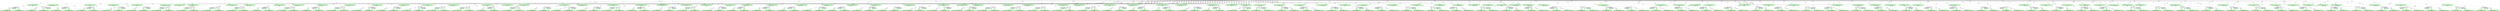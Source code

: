 strict digraph "reflow flowgraph sha256:66467316dad63a10f01f69855f04be0d464df919fa2882e1bf8746b75bcc774a" {
// Node definitions.
"00230caa-val-";
"004520a9-val-";
"0049836c-val-";
"00590212-val-";
"006a42ce-val-";
"00718bde-coerce-n100.r10.s047.Main.out_file";
"00d6f8dd-val-";
"014b0a01-val-";
"01adf619-val-";
"01d68d86-val-";
"0210f1d8-exec-n100.r10.s078.Main.out_file" [
fillcolor=green
style=filled
];
"0222a63e-val-";
"0223a407-val-";
"025791ae-exec-n100.r10.s045.Main.out_file" [
fillcolor=green
style=filled
];
"02671631-val-";
"026baa48-intern-n100.r10.s032.Main.fq1-s3://niema-test/n100/r10/n100.r10.s032_R1.fastq" [
fillcolor=green
style=filled
];
"02a9d256-intern-n100.r10.s093.Main.fq2-s3://niema-test/n100/r10/n100.r10.s093_R2.fastq" [
fillcolor=green
style=filled
];
"02ba2d49-val-";
"0336e551-coerce-n100.r10.s025.Main.fq2";
"035b83e8-coerce-n100.r10.s044.Main.fq1";
"038394bd-val-";
"0389076c-val-";
"039679eb-val-";
"03968c3b-val-";
"03f9778f-val-";
"041a4bb5-val-";
"0462680f-val-";
"046adf87-val-";
"04729101-val-";
"049748cb-val-";
"04de4320-val-";
"04e100e8-val-";
"051913c2-coerce-n100.r10.s069.Main.fq1";
"0535c5e3-intern-n100.r10.s073.Main.fq2-s3://niema-test/n100/r10/n100.r10.s073_R2.fastq" [
fillcolor=green
style=filled
];
"056bf754-val-";
"0576532a-val-";
"0581a654-val-";
"058b1f40-val-";
"05922ede-coerce-n100.r10.s067.Main.fq1";
"05c37aad-intern-n100.r10.s063.Main.fq1-s3://niema-test/n100/r10/n100.r10.s063_R1.fastq" [
fillcolor=green
style=filled
];
"05d543da-val-";
"05f39bc6-val-";
"0634600d-val-";
"06726f0d-coerce-n100.r10.s012.Main.out_file";
"06bb76dd-coerce-n100.r10.s022.Main.out_file";
"06e43bee-intern-n100.r10.s076.Main.fq2-s3://niema-test/n100/r10/n100.r10.s076_R2.fastq" [
fillcolor=green
style=filled
];
"06eb5f0e-coerce-n100.r10.s052.Main.out_file";
"07015bca-val-";
"071b399d-val-";
"073a0681-coerce-n100.r10.s043.Main.fq1";
"0748cbaa-val-";
"077f4bb7-val-";
"0783f56b-val-";
"07d9209a-coerce-n100.r10.s007.Main.out_file";
"080e62aa-val-";
"081327cc-val-";
"0843ba70-val-";
"08707cec-coerce-n100.r10.s040.Main.fq2";
"0873bb22-coerce-n100.r10.s007.Main.fq1";
"08835217-coerce-n100.r10.s090.Main.fq1";
"08a3e779-val-";
"08b1dbdf-val-";
"08bab054-coerce-n100.r10.s080.Main.fq1";
"08bc2a86-val-";
"08c833e5-val-";
"08cbf077-coerce-n100.r10.s029.Main.out_file";
"08cccfb0-val-";
"08d2b1a1-val-";
"08d9ebe1-val-";
"08f8fd89-val-";
"092c8519-val-";
"093b8aff-extern-n100.r10.s075.Main.cp_out_file-s3://niema-test/n100/r10/n100.r10.s075.tar.gz" [
fillcolor=green
style=filled
];
"095333e3-coerce-n100.r10.s037.Main.fq2";
"096dd3c6-val-";
"09aee2c6-extern-n100.r10.s086.Main.cp_out_file-s3://niema-test/n100/r10/n100.r10.s086.tar.gz" [
fillcolor=green
style=filled
];
"09b34abd-coerce-n100.r10.s049.Main.fq2";
"09c80bef-val-";
"09d019f4-val-";
"09e0e4e0-val-";
"0a2fbf76-coerce-n100.r10.s064.Main.out_file";
"0a3d1fc8-coerce-n100.r10.s099.Main.fq1";
"0a501a79-val-";
"0a871ba9-val-";
"0a908ec9-val-";
"0abf74cc-extern-n100.r10.s084.Main.cp_out_file-s3://niema-test/n100/r10/n100.r10.s084.tar.gz" [
fillcolor=green
style=filled
];
"0ac30143-val-";
"0ad736d7-val-";
"0b16eadf-val-";
"0b2c9ee0-coerce-n100.r10.s095.Main.fq1";
"0b617f47-intern-n100.r10.s080.Main.fq1-s3://niema-test/n100/r10/n100.r10.s080_R1.fastq" [
fillcolor=green
style=filled
];
"0b86ef75-intern-n100.r10.s010.Main.fq2-s3://niema-test/n100/r10/n100.r10.s010_R2.fastq" [
fillcolor=green
style=filled
];
"0b9b015e-val-";
"0b9ed885-intern-n100.r10.s002.Main.fq2-s3://niema-test/n100/r10/n100.r10.s002_R2.fastq" [
fillcolor=green
style=filled
];
"0bb979cf-intern-n100.r10.s015.Main.fq2-s3://niema-test/n100/r10/n100.r10.s015_R2.fastq" [
fillcolor=green
style=filled
];
"0bfe9b88-val-";
"0c0fb0a6-val-";
"0c1b2934-val-";
"0c1f8181-val-";
"0c461329-val-";
"0c4e5e3b-val-";
"0c5d21d6-val-";
"0c5d2e03-coerce-n100.r10.s082.Main.fq2";
"0c6e7cab-coerce-n100.r10.s063.Main.fq2";
"0c955c48-val-";
"0cba01d3-extern-n100.r10.s051.Main.cp_out_file-s3://niema-test/n100/r10/n100.r10.s051.tar.gz" [
fillcolor=green
style=filled
];
"0cbae30d-val-";
"0cdfb1c2-intern-n100.r10.s073.Main.fq1-s3://niema-test/n100/r10/n100.r10.s073_R1.fastq" [
fillcolor=green
style=filled
];
"0d262755-coerce-n100.r10.s011.Main.fq1";
"0d3cc969-exec-n100.r10.s026.Main.out_file" [
fillcolor=green
style=filled
];
"0d615b25-val-";
"0d97b666-val-";
"0dc4d8b7-val-";
"0dd37147-extern-n100.r10.s046.Main.cp_out_file-s3://niema-test/n100/r10/n100.r10.s046.tar.gz" [
fillcolor=green
style=filled
];
"0de3c7da-val-";
"0e1117d9-val-";
"0e11866a-intern-n100.r10.s046.Main.fq1-s3://niema-test/n100/r10/n100.r10.s046_R1.fastq" [
fillcolor=green
style=filled
];
"0e5e3657-coerce-n100.r10.s068.Main.fq2";
"0e769ebf-coerce-n100.r10.s046.Main.fq1";
"0e7f544c-val-";
"0e9a31ce-intern-n100.r10.s039.Main.fq1-s3://niema-test/n100/r10/n100.r10.s039_R1.fastq" [
fillcolor=green
style=filled
];
"0e9db06b-val-";
"0ed2580d-coerce-n100.r10.s002.Main.fq1";
"0f0a0edb-exec-n100.r10.s086.Main.out_file" [
fillcolor=green
style=filled
];
"0f4ddd56-val-";
"0f6e4dfe-val-";
"0fab3749-val-";
"0fba5e34-val-";
"0ff3568a-extern-n100.r10.s013.Main.cp_out_file-s3://niema-test/n100/r10/n100.r10.s013.tar.gz" [
fillcolor=green
style=filled
];
"1064efc6-val-";
"107b1cfa-coerce-n100.r10.s066.Main.fq2";
"108a3a0d-val-";
"10b81ad0-val-";
"10bba9dd-val-";
"10c1e5ab-val-";
"10fdc7bf-coerce-n100.r10.s078.Main.fq1";
"1110eed9-val-";
"1116407e-val-";
"114b9c5f-val-";
"114e69ff-intern-n100.r10.s007.Main.fq2-s3://niema-test/n100/r10/n100.r10.s007_R2.fastq" [
fillcolor=green
style=filled
];
"11564555-val-";
"11576c08-val-";
"1187f2c0-val-";
"1198d80e-val-";
"11a55437-val-";
"11ede6d0-val-";
"11f17224-val-";
"12418f75-coerce-n100.r10.s042.Main.fq2";
"124c6d45-val-";
"12d5f3d9-val-";
"13125579-extern-n100.r10.s079.Main.cp_out_file-s3://niema-test/n100/r10/n100.r10.s079.tar.gz" [
fillcolor=green
style=filled
];
"133c423f-val-";
"1374c574-val-";
"13ef4035-val-";
"14233b1a-val-";
"1441c991-intern-n100.r10.s068.Main.fq1-s3://niema-test/n100/r10/n100.r10.s068_R1.fastq" [
fillcolor=green
style=filled
];
"1496e34d-coerce-n100.r10.s055.Main.fq1";
"14c2b5b4-exec-n100.r10.s031.Main.out_file" [
fillcolor=green
style=filled
];
"14ed8521-val-";
"14f55841-val-";
"14fd0959-val-";
"1502cf07-coerce-n100.r10.s049.Main.fq1";
"150559e2-val-";
"152fd674-val-";
"155a264b-val-";
"1575ea23-exec-n100.r10.s070.Main.out_file" [
fillcolor=green
style=filled
];
"159156db-val-";
"15e1aaab-val-";
"15f25359-val-";
"15f25cb2-val-";
"161b6c98-val-";
"1624567a-val-";
"16336165-intern-n100.r10.s037.Main.fq2-s3://niema-test/n100/r10/n100.r10.s037_R2.fastq" [
fillcolor=green
style=filled
];
"16891717-val-";
"16a37973-val-";
"16f04625-val-";
"176edd35-val-";
"177bcb05-val-";
"17aede22-val-";
"17e6fea8-val-";
"17fb60f5-coerce-n100.r10.s079.Main.fq1";
"17fbc391-val-";
"18278479-val-";
"184e4df6-val-";
"1861196c-intern-n100.r10.s008.Main.fq1-s3://niema-test/n100/r10/n100.r10.s008_R1.fastq" [
fillcolor=green
style=filled
];
"18b10667-val-";
"18cd3d88-val-";
"18f0ab20-val-";
"1925ed71-exec-n100.r10.s063.Main.out_file" [
fillcolor=green
style=filled
];
"192c598c-val-";
"197e9a93-val-";
"1983886e-val-";
"19edd0cf-val-";
"1a73cc28-intern-n100.r10.s059.Main.fq2-s3://niema-test/n100/r10/n100.r10.s059_R2.fastq" [
fillcolor=green
style=filled
];
"1a88048d-val-";
"1a8a5b61-val-";
"1a999c1e-val-";
"1b06daa5-intern-n100.r10.s098.Main.fq1-s3://niema-test/n100/r10/n100.r10.s098_R1.fastq" [
fillcolor=green
style=filled
];
"1b1ce870-val-";
"1b405343-coerce-n100.r10.s081.Main.fq2";
"1b851b2b-val-";
"1b90d610-intern-n100.r10.s094.Main.fq1-s3://niema-test/n100/r10/n100.r10.s094_R1.fastq" [
fillcolor=green
style=filled
];
"1bbcfcd5-intern-n100.r10.s083.Main.fq2-s3://niema-test/n100/r10/n100.r10.s083_R2.fastq" [
fillcolor=green
style=filled
];
"1bd4b3d2-coerce-n100.r10.s051.Main.fq1";
"1bd818da-val-";
"1be90517-intern-n100.r10.s082.Main.fq1-s3://niema-test/n100/r10/n100.r10.s082_R1.fastq" [
fillcolor=green
style=filled
];
"1bfcc9a2-exec-n100.r10.s047.Main.out_file" [
fillcolor=green
style=filled
];
"1c1ae997-val-";
"1c3a1801-val-";
"1c51a30b-extern-n100.r10.s028.Main.cp_out_file-s3://niema-test/n100/r10/n100.r10.s028.tar.gz" [
fillcolor=green
style=filled
];
"1c92c869-val-";
"1c9f22a7-intern-n100.r10.s003.Main.fq2-s3://niema-test/n100/r10/n100.r10.s003_R2.fastq" [
fillcolor=green
style=filled
];
"1ca56fd6-val-";
"1cb605aa-coerce-n100.r10.s063.Main.out_file";
"1cbd9e5d-val-";
"1cf2ab0c-val-";
"1d0bfe3f-val-";
"1d2e44ea-extern-n100.r10.s036.Main.cp_out_file-s3://niema-test/n100/r10/n100.r10.s036.tar.gz" [
fillcolor=green
style=filled
];
"1daf5539-val-";
"1dbb2a5b-val-";
"1dbdc9d7-val-";
"1dfd6f42-val-";
"1e9d4e96-val-";
"1e9ea3af-intern-n100.r10.s085.Main.fq2-s3://niema-test/n100/r10/n100.r10.s085_R2.fastq" [
fillcolor=green
style=filled
];
"1ea13582-intern-n100.r10.s005.Main.fq1-s3://niema-test/n100/r10/n100.r10.s005_R1.fastq" [
fillcolor=green
style=filled
];
"1ea320fb-val-";
"1eb94b86-val-";
"1ec9b59e-val-";
"1ed2e8fb-val-";
"1f2b9f57-val-";
"1f2d4d32-val-";
"1f3bc55e-val-";
"1f4a88e1-val-";
"1f86a397-exec-n100.r10.s066.Main.out_file" [
fillcolor=green
style=filled
];
"1f9031dc-val-";
"1fda60ae-val-";
"1fde4af4-val-";
"200b94b8-val-";
"2034edb0-val-";
"206676f3-extern-n100.r10.s003.Main.cp_out_file-s3://niema-test/n100/r10/n100.r10.s003.tar.gz" [
fillcolor=green
style=filled
];
"2075b252-val-";
"2083005b-val-";
"20c10487-exec-n100.r10.s037.Main.out_file" [
fillcolor=green
style=filled
];
"212b7dc9-coerce-n100.r10.s077.Main.fq1";
"21353350-val-";
"21676985-val-";
"216b8e9f-val-";
"21732518-exec-n100.r10.s012.Main.out_file" [
fillcolor=green
style=filled
];
"21964788-coerce-n100.r10.s017.Main.fq1";
"21b4107f-val-";
"21dcc181-exec-n100.r10.s011.Main.out_file" [
fillcolor=green
style=filled
];
"2207aaa7-val-";
"220c2797-val-";
"221832c1-coerce-n100.r10.s048.Main.out_file";
"222207f3-val-";
"227a28ae-exec-n100.r10.s039.Main.out_file" [
fillcolor=green
style=filled
];
"22954720-exec-n100.r10.s018.Main.out_file" [
fillcolor=green
style=filled
];
"2297dffd-intern-n100.r10.s026.Main.fq2-s3://niema-test/n100/r10/n100.r10.s026_R2.fastq" [
fillcolor=green
style=filled
];
"22ce4c94-val-";
"2312e9c4-val-";
"234469f3-val-";
"23518338-val-";
"2354350e-val-";
"2357d285-val-";
"235f4599-intern-n100.r10.s060.Main.fq2-s3://niema-test/n100/r10/n100.r10.s060_R2.fastq" [
fillcolor=green
style=filled
];
"2372970c-val-";
"23b67a6f-exec-n100.r10.s082.Main.out_file" [
fillcolor=green
style=filled
];
"23d84e16-intern-n100.r10.s090.Main.fq2-s3://niema-test/n100/r10/n100.r10.s090_R2.fastq" [
fillcolor=green
style=filled
];
"23eae7bb-val-";
"23ee4621-coerce-n100.r10.s097.Main.out_file";
"23f035c2-val-";
"24318373-val-";
"243d5119-val-";
"24af0cd7-val-";
"24da0897-val-";
"24f9cc8b-val-";
"250be723-extern-n100.r10.s064.Main.cp_out_file-s3://niema-test/n100/r10/n100.r10.s064.tar.gz" [
fillcolor=green
style=filled
];
"2537c88e-val-";
"255946f8-extern-n100.r10.s087.Main.cp_out_file-s3://niema-test/n100/r10/n100.r10.s087.tar.gz" [
fillcolor=green
style=filled
];
"25894553-coerce-n100.r10.s079.Main.fq2";
"25a263ac-val-";
"25a5a8f5-val-";
"25af4010-coerce-n100.r10.s058.Main.fq1";
"25cacfab-val-";
"25e077d9-val-";
"260173c6-val-";
"260283f2-val-";
"26051992-coerce-n100.r10.s094.Main.fq2";
"260fda16-val-";
"26479dee-val-";
"268dad05-val-";
"26a00bb9-exec-n100.r10.s050.Main.out_file" [
fillcolor=green
style=filled
];
"26ad3053-val-";
"26be574c-val-";
"26dbbe3d-val-";
"26f04732-extern-n100.r10.s021.Main.cp_out_file-s3://niema-test/n100/r10/n100.r10.s021.tar.gz" [
fillcolor=green
style=filled
];
"2706adfc-coerce-n100.r10.s038.Main.fq2";
"270b4cb6-val-";
"27179c4d-val-";
"272554ce-val-";
"272f0559-val-";
"2744db86-coerce-n100.r10.s079.Main.out_file";
"275fc004-val-";
"27605cdf-intern-n100.r10.s061.Main.fq2-s3://niema-test/n100/r10/n100.r10.s061_R2.fastq" [
fillcolor=green
style=filled
];
"27617bd1-coerce-n100.r10.s070.Main.out_file";
"277aa0ab-val-";
"27bb5d47-val-";
"27dcb316-val-";
"27efc78a-exec-n100.r10.s007.Main.out_file" [
fillcolor=green
style=filled
];
"27f1762c-val-";
"2813ef44-coerce-n100.r10.s011.Main.fq2";
"2896d5f4-intern-n100.r10.s003.Main.fq1-s3://niema-test/n100/r10/n100.r10.s003_R1.fastq" [
fillcolor=green
style=filled
];
"28abe6c2-val-";
"28c11279-val-";
"290a1a3d-val-";
"29345c75-val-";
"296dccf4-coerce-n100.r10.s056.Main.out_file";
"29a236d3-val-";
"29c9bbe9-extern-n100.r10.s041.Main.cp_out_file-s3://niema-test/n100/r10/n100.r10.s041.tar.gz" [
fillcolor=green
style=filled
];
"29fe33f8-val-";
"2a01d502-val-";
"2a161d85-coerce-n100.r10.s083.Main.out_file";
"2a3da647-coerce-n100.r10.s033.Main.out_file";
"2a591d0a-val-";
"2a6fe191-val-";
"2a99b015-val-";
"2ac6f33d-val-";
"2af3cd27-val-";
"2af636dd-coerce-n100.r10.s052.Main.fq1";
"2afd981b-val-";
"2b1d033d-val-";
"2b404f34-val-";
"2b58412e-coerce-n100.r10.s074.Main.fq2";
"2b8d019f-extern-n100.r10.s018.Main.cp_out_file-s3://niema-test/n100/r10/n100.r10.s018.tar.gz" [
fillcolor=green
style=filled
];
"2b9c6b67-exec-n100.r10.s091.Main.out_file" [
fillcolor=green
style=filled
];
"2bb402fd-coerce-n100.r10.s032.Main.out_file";
"2bb69636-intern-n100.r10.s053.Main.fq1-s3://niema-test/n100/r10/n100.r10.s053_R1.fastq" [
fillcolor=green
style=filled
];
"2c203e69-val-";
"2c75de12-val-";
"2c76d678-val-";
"2ca0847d-extern-n100.r10.s083.Main.cp_out_file-s3://niema-test/n100/r10/n100.r10.s083.tar.gz" [
fillcolor=green
style=filled
];
"2cc6d9da-val-";
"2cca94c9-intern-n100.r10.s078.Main.fq2-s3://niema-test/n100/r10/n100.r10.s078_R2.fastq" [
fillcolor=green
style=filled
];
"2cf3ef6d-val-";
"2d1690f8-extern-n100.r10.s006.Main.cp_out_file-s3://niema-test/n100/r10/n100.r10.s006.tar.gz" [
fillcolor=green
style=filled
];
"2d608e9d-val-";
"2d88ac62-val-";
"2d962664-coerce-n100.r10.s086.Main.fq2";
"2dbe2040-intern-n100.r10.s097.Main.fq2-s3://niema-test/n100/r10/n100.r10.s097_R2.fastq" [
fillcolor=green
style=filled
];
"2e34bb7d-val-";
"2e41fe14-coerce-n100.r10.s002.Main.fq2";
"2e51afc9-coerce-n100.r10.s044.Main.fq2";
"2e5e8b4e-coerce-n100.r10.s041.Main.out_file";
"2ee4223c-val-";
"2f10ade5-intern-n100.r10.s019.Main.fq1-s3://niema-test/n100/r10/n100.r10.s019_R1.fastq" [
fillcolor=green
style=filled
];
"2f3aadc4-val-";
"2f54ef76-val-";
"2f997fcc-val-";
"2fff710b-intern-n100.r10.s038.Main.fq1-s3://niema-test/n100/r10/n100.r10.s038_R1.fastq" [
fillcolor=green
style=filled
];
"30074f1e-coerce-n100.r10.s054.Main.fq2";
"3012d03f-exec-n100.r10.s085.Main.out_file" [
fillcolor=green
style=filled
];
"303b22a4-intern-n100.r10.s012.Main.fq2-s3://niema-test/n100/r10/n100.r10.s012_R2.fastq" [
fillcolor=green
style=filled
];
"30561c00-coerce-n100.r10.s084.Main.fq1";
"30a218b5-val-";
"30b340af-val-";
"30c6817b-val-";
"31125123-extern-n100.r10.s066.Main.cp_out_file-s3://niema-test/n100/r10/n100.r10.s066.tar.gz" [
fillcolor=green
style=filled
];
"3130dafc-val-";
"31315b06-intern-n100.r10.s009.Main.fq1-s3://niema-test/n100/r10/n100.r10.s009_R1.fastq" [
fillcolor=green
style=filled
];
"313430c6-intern-n100.r10.s009.Main.fq2-s3://niema-test/n100/r10/n100.r10.s009_R2.fastq" [
fillcolor=green
style=filled
];
"31412259-val-";
"315c1ad6-coerce-n100.r10.s019.Main.fq1";
"316afd2b-val-";
"3191d176-intern-n100.r10.s050.Main.fq1-s3://niema-test/n100/r10/n100.r10.s050_R1.fastq" [
fillcolor=green
style=filled
];
"319a0834-val-";
"31b2e214-extern-n100.r10.s022.Main.cp_out_file-s3://niema-test/n100/r10/n100.r10.s022.tar.gz" [
fillcolor=green
style=filled
];
"31d04bff-exec-n100.r10.s088.Main.out_file" [
fillcolor=green
style=filled
];
"3232aa5a-intern-n100.r10.s064.Main.fq1-s3://niema-test/n100/r10/n100.r10.s064_R1.fastq" [
fillcolor=green
style=filled
];
"324266f8-val-";
"324fb6cc-extern-n100.r10.s043.Main.cp_out_file-s3://niema-test/n100/r10/n100.r10.s043.tar.gz" [
fillcolor=green
style=filled
];
"325d6bcf-val-";
"32625db7-val-";
"3268e45b-val-";
"329afcfb-coerce-n100.r10.s050.Main.out_file";
"32a4c742-val-";
"32ade6a7-val-";
"32e33b8a-val-";
"33306a6d-coerce-n100.r10.s088.Main.fq1";
"334aa503-val-";
"335294d2-val-";
"33c667e8-coerce-n100.r10.s047.Main.fq1";
"33e40648-val-";
"34091eb7-val-";
"34745d81-val-";
"3474ed7c-val-";
"34b54fb9-val-";
"34cac3d7-extern-n100.r10.s053.Main.cp_out_file-s3://niema-test/n100/r10/n100.r10.s053.tar.gz" [
fillcolor=green
style=filled
];
"3556ae48-coerce-n100.r10.s078.Main.out_file";
"35628970-intern-n100.r10.s054.Main.fq2-s3://niema-test/n100/r10/n100.r10.s054_R2.fastq" [
fillcolor=green
style=filled
];
"35684d03-val-";
"35fed93a-val-";
"36230716-extern-n100.r10.s040.Main.cp_out_file-s3://niema-test/n100/r10/n100.r10.s040.tar.gz" [
fillcolor=green
style=filled
];
"362f5428-val-";
"36360779-val-";
"36508ae4-intern-n100.r10.s048.Main.fq2-s3://niema-test/n100/r10/n100.r10.s048_R2.fastq" [
fillcolor=green
style=filled
];
"36571f3a-val-";
"367bb5fc-val-";
"367c88e0-val-";
"3695f878-val-";
"36a32b43-coerce-n100.r10.s085.Main.fq2";
"36edce06-val-";
"37299c16-val-";
"372ad894-coerce-n100.r10.s017.Main.out_file";
"37565e4e-val-";
"3764a01d-extern-n100.r10.s038.Main.cp_out_file-s3://niema-test/n100/r10/n100.r10.s038.tar.gz" [
fillcolor=green
style=filled
];
"37721fbf-val-";
"37c6c1bd-val-";
"37cee7a4-val-";
"3808397a-val-";
"3817a7c3-extern-n100.r10.s067.Main.cp_out_file-s3://niema-test/n100/r10/n100.r10.s067.tar.gz" [
fillcolor=green
style=filled
];
"38339b98-val-";
"38396cc6-intern-n100.r10.s087.Main.fq2-s3://niema-test/n100/r10/n100.r10.s087_R2.fastq" [
fillcolor=green
style=filled
];
"38433e69-val-";
"3886a2af-val-";
"389e8d7d-val-";
"38a4c1e8-exec-n100.r10.s093.Main.out_file" [
fillcolor=green
style=filled
];
"38b1a2d7-extern-n100.r10.s065.Main.cp_out_file-s3://niema-test/n100/r10/n100.r10.s065.tar.gz" [
fillcolor=green
style=filled
];
"38d17e81-val-";
"38d95c86-val-";
"38dba978-coerce-n100.r10.s060.Main.out_file";
"38f1307b-val-";
"38f522b8-val-";
"394bf7ce-intern-n100.r10.s006.Main.fq1-s3://niema-test/n100/r10/n100.r10.s006_R1.fastq" [
fillcolor=green
style=filled
];
"39692439-intern-n100.r10.s030.Main.fq2-s3://niema-test/n100/r10/n100.r10.s030_R2.fastq" [
fillcolor=green
style=filled
];
"398ea1fe-val-";
"399f20da-exec-n100.r10.s062.Main.out_file" [
fillcolor=green
style=filled
];
"39b34e82-val-";
"39b5a1ee-exec-n100.r10.s052.Main.out_file" [
fillcolor=green
style=filled
];
"3a0f70e2-val-";
"3a116c9d-extern-n100.r10.s076.Main.cp_out_file-s3://niema-test/n100/r10/n100.r10.s076.tar.gz" [
fillcolor=green
style=filled
];
"3a1ff0fc-val-";
"3a4f596f-coerce-n100.r10.s048.Main.fq1";
"3a6ca7ea-val-";
"3a9a5074-val-";
"3b0550cb-val-";
"3b23afe8-val-";
"3b346e8d-val-";
"3b5945f3-coerce-n100.r10.s100.Main.fq1";
"3b80a437-val-";
"3b80ba09-coerce-n100.r10.s005.Main.out_file";
"3b9c2760-val-";
"3ba278c6-val-";
"3bc6c8e5-val-";
"3bf338dc-exec-n100.r10.s003.Main.out_file" [
fillcolor=green
style=filled
];
"3c1c4785-val-";
"3c27ccc6-val-";
"3c6bdf5b-exec-n100.r10.s076.Main.out_file" [
fillcolor=green
style=filled
];
"3c6cc7f6-val-";
"3c7d6038-intern-n100.r10.s020.Main.fq1-s3://niema-test/n100/r10/n100.r10.s020_R1.fastq" [
fillcolor=green
style=filled
];
"3ce1e273-val-";
"3d03f233-intern-n100.r10.s078.Main.fq1-s3://niema-test/n100/r10/n100.r10.s078_R1.fastq" [
fillcolor=green
style=filled
];
"3d20125f-val-";
"3d2564a8-val-";
"3daeef53-val-";
"3dbc47f9-intern-n100.r10.s046.Main.fq2-s3://niema-test/n100/r10/n100.r10.s046_R2.fastq" [
fillcolor=green
style=filled
];
"3de46568-val-";
"3df71993-val-";
"3df91057-coerce-n100.r10.s053.Main.fq1";
"3e0b1b35-intern-n100.r10.s022.Main.fq1-s3://niema-test/n100/r10/n100.r10.s022_R1.fastq" [
fillcolor=green
style=filled
];
"3e7af383-coerce-n100.r10.s036.Main.fq2";
"3e92b396-val-";
"3e9a9b2a-val-";
"3e9c6cf2-val-";
"3ed30d0f-val-";
"3ee7271c-val-";
"3efbd6fe-extern-n100.r10.s078.Main.cp_out_file-s3://niema-test/n100/r10/n100.r10.s078.tar.gz" [
fillcolor=green
style=filled
];
"3f093618-val-";
"3f27cebe-val-";
"3f6822ac-val-";
"3f8db0c2-val-";
"3f96cac5-val-";
"3fae1626-val-";
"3fcd1f99-val-";
"3ff08181-val-";
"40253c6c-val-";
"4060c798-coerce-n100.r10.s088.Main.out_file";
"408c05ce-extern-n100.r10.s005.Main.cp_out_file-s3://niema-test/n100/r10/n100.r10.s005.tar.gz" [
fillcolor=green
style=filled
];
"408cb9ee-coerce-n100.r10.s093.Main.fq2";
"40905d9a-val-";
"409e52e0-val-";
"40ab6170-val-";
"40aecf6e-exec-n100.r10.s058.Main.out_file" [
fillcolor=green
style=filled
];
"40c0e811-val-";
"4119ab7d-coerce-n100.r10.s076.Main.out_file";
"41336f94-intern-n100.r10.s069.Main.fq1-s3://niema-test/n100/r10/n100.r10.s069_R1.fastq" [
fillcolor=green
style=filled
];
"4142b6b1-coerce-n100.r10.s043.Main.fq2";
"414f95e9-val-";
"4152f634-extern-n100.r10.s082.Main.cp_out_file-s3://niema-test/n100/r10/n100.r10.s082.tar.gz" [
fillcolor=green
style=filled
];
"4157e710-intern-n100.r10.s007.Main.fq1-s3://niema-test/n100/r10/n100.r10.s007_R1.fastq" [
fillcolor=green
style=filled
];
"417db7b0-val-";
"4199f0e2-intern-n100.r10.s024.Main.fq2-s3://niema-test/n100/r10/n100.r10.s024_R2.fastq" [
fillcolor=green
style=filled
];
"41a4997d-val-";
"41d57d43-val-";
"41f05c8a-val-";
"4209651e-val-";
"4221d948-intern-n100.r10.s079.Main.fq1-s3://niema-test/n100/r10/n100.r10.s079_R1.fastq" [
fillcolor=green
style=filled
];
"4230f181-coerce-n100.r10.s021.Main.fq1";
"4233853e-extern-n100.r10.s023.Main.cp_out_file-s3://niema-test/n100/r10/n100.r10.s023.tar.gz" [
fillcolor=green
style=filled
];
"4233914c-coerce-n100.r10.s024.Main.fq2";
"425c37de-val-";
"426b1392-val-";
"43242bc7-coerce-n100.r10.s098.Main.fq2";
"4327a3c1-intern-n100.r10.s071.Main.fq1-s3://niema-test/n100/r10/n100.r10.s071_R1.fastq" [
fillcolor=green
style=filled
];
"432c28d6-val-";
"433a292e-intern-n100.r10.s024.Main.fq1-s3://niema-test/n100/r10/n100.r10.s024_R1.fastq" [
fillcolor=green
style=filled
];
"4349e7b1-intern-n100.r10.s072.Main.fq2-s3://niema-test/n100/r10/n100.r10.s072_R2.fastq" [
fillcolor=green
style=filled
];
"43a8dbca-val-";
"43de8083-exec-n100.r10.s080.Main.out_file" [
fillcolor=green
style=filled
];
"43edca45-intern-n100.r10.s056.Main.fq2-s3://niema-test/n100/r10/n100.r10.s056_R2.fastq" [
fillcolor=green
style=filled
];
"440fef56-extern-n100.r10.s011.Main.cp_out_file-s3://niema-test/n100/r10/n100.r10.s011.tar.gz" [
fillcolor=green
style=filled
];
"4429525f-val-";
"442e7f7a-intern-n100.r10.s095.Main.fq2-s3://niema-test/n100/r10/n100.r10.s095_R2.fastq" [
fillcolor=green
style=filled
];
"44767252-val-";
"44aad0f1-coerce-n100.r10.s016.Main.fq1";
"44aff2b3-val-";
"44c179f4-val-";
"44fd3419-val-";
"44ff3ec5-val-";
"4506f4be-val-";
"453b58eb-val-";
"45572a0d-val-";
"456a66a2-val-";
"459290f9-val-";
"45c4ba33-val-";
"45dc3e80-coerce-n100.r10.s022.Main.fq2";
"45fa4866-val-";
"4606a8b5-val-";
"467f177a-val-";
"4682dbdb-val-";
"46bf2526-val-";
"470d7dfd-coerce-n100.r10.s056.Main.fq2";
"474e0149-exec-n100.r10.s064.Main.out_file" [
fillcolor=green
style=filled
];
"4753c547-coerce-n100.r10.s098.Main.fq1";
"475eab8a-val-";
"477ada7d-val-";
"478fbb19-val-";
"4796a4f5-intern-n100.r10.s067.Main.fq2-s3://niema-test/n100/r10/n100.r10.s067_R2.fastq" [
fillcolor=green
style=filled
];
"47d1ed28-val-";
"4826987e-extern-n100.r10.s048.Main.cp_out_file-s3://niema-test/n100/r10/n100.r10.s048.tar.gz" [
fillcolor=green
style=filled
];
"483146c5-intern-n100.r10.s043.Main.fq2-s3://niema-test/n100/r10/n100.r10.s043_R2.fastq" [
fillcolor=green
style=filled
];
"48342a54-val-";
"485040e5-val-";
"485e4ac9-val-";
"486d7d17-val-";
"48f24e21-val-";
"48f3c603-val-";
"49a7787f-val-";
"49d16072-intern-n100.r10.s064.Main.fq2-s3://niema-test/n100/r10/n100.r10.s064_R2.fastq" [
fillcolor=green
style=filled
];
"49e17c4d-extern-n100.r10.s044.Main.cp_out_file-s3://niema-test/n100/r10/n100.r10.s044.tar.gz" [
fillcolor=green
style=filled
];
"49f39ead-val-";
"4a2be337-val-";
"4a39c1a8-coerce-n100.r10.s073.Main.fq2";
"4a4c71bb-val-";
"4a51f814-val-";
"4a90e310-val-";
"4aaf922a-val-";
"4ab0524e-val-";
"4add18d1-intern-n100.r10.s027.Main.fq2-s3://niema-test/n100/r10/n100.r10.s027_R2.fastq" [
fillcolor=green
style=filled
];
"4adfb8b3-val-";
"4af2b4e0-val-";
"4b19ed44-coerce-n100.r10.s070.Main.fq2";
"4b7d694c-val-";
"4b86c744-intern-n100.r10.s077.Main.fq1-s3://niema-test/n100/r10/n100.r10.s077_R1.fastq" [
fillcolor=green
style=filled
];
"4bede312-coerce-n100.r10.s095.Main.out_file";
"4bf33f03-val-";
"4c3aee34-extern-n100.r10.s019.Main.cp_out_file-s3://niema-test/n100/r10/n100.r10.s019.tar.gz" [
fillcolor=green
style=filled
];
"4c4e2338-intern-n100.r10.s008.Main.fq2-s3://niema-test/n100/r10/n100.r10.s008_R2.fastq" [
fillcolor=green
style=filled
];
"4c74aafc-intern-n100.r10.s061.Main.fq1-s3://niema-test/n100/r10/n100.r10.s061_R1.fastq" [
fillcolor=green
style=filled
];
"4ca8e417-val-";
"4ce6c3c8-intern-n100.r10.s047.Main.fq1-s3://niema-test/n100/r10/n100.r10.s047_R1.fastq" [
fillcolor=green
style=filled
];
"4cf4801e-val-";
"4cfef80c-val-";
"4d4af09f-val-";
"4d4b75d2-intern-n100.r10.s037.Main.fq1-s3://niema-test/n100/r10/n100.r10.s037_R1.fastq" [
fillcolor=green
style=filled
];
"4d7a8c44-val-";
"4d87ff25-intern-n100.r10.s066.Main.fq1-s3://niema-test/n100/r10/n100.r10.s066_R1.fastq" [
fillcolor=green
style=filled
];
"4dba2f43-val-";
"4dbc90ee-val-";
"4dd37989-val-";
"4de9a3da-coerce-n100.r10.s062.Main.fq1";
"4ded9c1f-val-";
"4df37390-val-";
"4e0c766c-exec-n100.r10.s097.Main.out_file" [
fillcolor=green
style=filled
];
"4e25c294-extern-n100.r10.s015.Main.cp_out_file-s3://niema-test/n100/r10/n100.r10.s015.tar.gz" [
fillcolor=green
style=filled
];
"4e412d7c-val-";
"4e52f9e1-coerce-n100.r10.s057.Main.out_file";
"4e689e7d-val-";
"4ead20e5-coerce-n100.r10.s076.Main.fq1";
"4ee34148-val-";
"4f1f50df-val-";
"4f32da0c-intern-n100.r10.s093.Main.fq1-s3://niema-test/n100/r10/n100.r10.s093_R1.fastq" [
fillcolor=green
style=filled
];
"4f74b3e8-val-";
"4fbbca91-val-";
"4fbed318-val-";
"500ec72c-val-";
"50371981-val-";
"50585b1a-val-";
"5077aef2-exec-n100.r10.s025.Main.out_file" [
fillcolor=green
style=filled
];
"50838c18-intern-n100.r10.s018.Main.fq2-s3://niema-test/n100/r10/n100.r10.s018_R2.fastq" [
fillcolor=green
style=filled
];
"50cfd13f-val-";
"50fe0d18-exec-n100.r10.s094.Main.out_file" [
fillcolor=green
style=filled
];
"51317de9-val-";
"51483245-val-";
"517f9afd-val-";
"51808e8d-coerce-n100.r10.s034.Main.out_file";
"518dfa52-val-";
"51f3e7a1-val-";
"52208e9c-val-";
"522f4e66-exec-n100.r10.s036.Main.out_file" [
fillcolor=green
style=filled
];
"5273b99a-coerce-n100.r10.s090.Main.fq2";
"5293f6b9-val-";
"52dca7c0-val-";
"52ec65be-val-";
"53213e5c-val-";
"5338ab20-val-";
"5363b7ad-coerce-n100.r10.s015.Main.out_file";
"53980e5d-coerce-n100.r10.s067.Main.out_file";
"541d4f9d-val-";
"5427c148-extern-n100.r10.s001.Main.cp_out_file-s3://niema-test/n100/r10/n100.r10.s001.tar.gz" [
fillcolor=green
style=filled
];
"544162bf-extern-n100.r10.s063.Main.cp_out_file-s3://niema-test/n100/r10/n100.r10.s063.tar.gz" [
fillcolor=green
style=filled
];
"54632f96-val-";
"54b764b0-exec-n100.r10.s014.Main.out_file" [
fillcolor=green
style=filled
];
"54bcea22-val-";
"54c4f892-val-";
"54cb93ab-coerce-n100.r10.s068.Main.fq1";
"54dc95c7-coerce-n100.r10.s014.Main.fq2";
"54e43fe0-val-";
"552d7bfd-intern-n100.r10.s033.Main.fq1-s3://niema-test/n100/r10/n100.r10.s033_R1.fastq" [
fillcolor=green
style=filled
];
"55579e02-val-";
"557390f6-val-";
"559b0578-coerce-n100.r10.s083.Main.fq1";
"55de3760-val-";
"55e6ce56-coerce-n100.r10.s030.Main.fq1";
"55ea63fe-coerce-n100.r10.s026.Main.fq2";
"56088f12-val-";
"560e47e6-val-";
"568024c7-val-";
"568e09be-val-";
"569a83e4-val-";
"56a60a73-val-";
"5718d6a7-val-";
"57741002-val-";
"57d1fb62-val-";
"57e13d65-val-";
"58439390-val-";
"5844f864-val-";
"58455ca0-val-";
"58a47e8b-val-";
"58b18467-val-";
"58d60048-intern-n100.r10.s035.Main.fq2-s3://niema-test/n100/r10/n100.r10.s035_R2.fastq" [
fillcolor=green
style=filled
];
"58e2fc70-coerce-n100.r10.s096.Main.fq1";
"58e9a299-intern-n100.r10.s016.Main.fq2-s3://niema-test/n100/r10/n100.r10.s016_R2.fastq" [
fillcolor=green
style=filled
];
"58eb6bf2-val-";
"59166b5a-intern-n100.r10.s044.Main.fq1-s3://niema-test/n100/r10/n100.r10.s044_R1.fastq" [
fillcolor=green
style=filled
];
"592b4af0-val-";
"596aea63-intern-n100.r10.s055.Main.fq2-s3://niema-test/n100/r10/n100.r10.s055_R2.fastq" [
fillcolor=green
style=filled
];
"59993f69-val-";
"599d4516-val-";
"59c9e428-val-";
"5a2f4f37-val-";
"5a6f195f-val-";
"5a7eafa3-val-";
"5a9cb7bb-val-";
"5ab47725-val-";
"5ad294a4-coerce-n100.r10.s009.Main.fq2";
"5adefbc0-val-";
"5ae42756-exec-n100.r10.s077.Main.out_file" [
fillcolor=green
style=filled
];
"5afdad27-val-";
"5b03efc8-val-";
"5b1ac2ef-val-";
"5b1cd59e-exec-n100.r10.s044.Main.out_file" [
fillcolor=green
style=filled
];
"5b4683aa-val-";
"5b69b71f-val-";
"5b753d9e-val-";
"5b85138b-val-";
"5b8f61a9-val-";
"5c584d78-extern-n100.r10.s060.Main.cp_out_file-s3://niema-test/n100/r10/n100.r10.s060.tar.gz" [
fillcolor=green
style=filled
];
"5c83df52-exec-n100.r10.s023.Main.out_file" [
fillcolor=green
style=filled
];
"5c85ec60-val-";
"5c9c22c1-val-";
"5cb868fb-coerce-n100.r10.s039.Main.fq2";
"5ce4df94-val-";
"5d0641a0-val-";
"5d2d086a-val-";
"5d676178-intern-n100.r10.s043.Main.fq1-s3://niema-test/n100/r10/n100.r10.s043_R1.fastq" [
fillcolor=green
style=filled
];
"5dbae15b-intern-n100.r10.s034.Main.fq2-s3://niema-test/n100/r10/n100.r10.s034_R2.fastq" [
fillcolor=green
style=filled
];
"5dc8d83d-val-";
"5de3685e-coerce-n100.r10.s013.Main.fq2";
"5df51581-val-";
"5dffddf6-val-";
"5e0db977-exec-n100.r10.s092.Main.out_file" [
fillcolor=green
style=filled
];
"5e288b2d-intern-n100.r10.s028.Main.fq1-s3://niema-test/n100/r10/n100.r10.s028_R1.fastq" [
fillcolor=green
style=filled
];
"5e2b3483-intern-n100.r10.s010.Main.fq1-s3://niema-test/n100/r10/n100.r10.s010_R1.fastq" [
fillcolor=green
style=filled
];
"5e60e275-val-";
"5ebf8aa9-val-";
"5ec28b80-coerce-n100.r10.s020.Main.fq1";
"5ee1ba6c-coerce-n100.r10.s028.Main.fq1";
"5eec11d5-val-";
"5ef6bbd2-val-";
"5f1f86f8-val-";
"5f5d892f-coerce-n100.r10.s084.Main.out_file";
"5f7edfa8-intern-n100.r10.s076.Main.fq1-s3://niema-test/n100/r10/n100.r10.s076_R1.fastq" [
fillcolor=green
style=filled
];
"5fc06ac7-coerce-n100.r10.s085.Main.out_file";
"60012892-exec-n100.r10.s016.Main.out_file" [
fillcolor=green
style=filled
];
"603f0150-val-";
"60473295-val-";
"607f0a89-val-";
"60d43326-intern-n100.r10.s081.Main.fq1-s3://niema-test/n100/r10/n100.r10.s081_R1.fastq" [
fillcolor=green
style=filled
];
"612aa446-coerce-n100.r10.s023.Main.fq1";
"612d81d8-val-";
"61408189-intern-n100.r10.s070.Main.fq2-s3://niema-test/n100/r10/n100.r10.s070_R2.fastq" [
fillcolor=green
style=filled
];
"615133d4-val-";
"61577fef-val-";
"6158f85d-val-";
"618f40c6-intern-n100.r10.s004.Main.fq2-s3://niema-test/n100/r10/n100.r10.s004_R2.fastq" [
fillcolor=green
style=filled
];
"61b31620-val-";
"61ba67a1-val-";
"62057cd9-coerce-n100.r10.s018.Main.out_file";
"622da77b-val-";
"623542c0-val-";
"6257972a-val-";
"625f38ab-intern-n100.r10.s067.Main.fq1-s3://niema-test/n100/r10/n100.r10.s067_R1.fastq" [
fillcolor=green
style=filled
];
"6293bcaa-val-";
"629e9ce3-coerce-n100.r10.s008.Main.fq1";
"62a7eeea-exec-n100.r10.s071.Main.out_file" [
fillcolor=green
style=filled
];
"62acfe5d-exec-n100.r10.s055.Main.out_file" [
fillcolor=green
style=filled
];
"62f3dde8-val-";
"632fcb1c-val-";
"6344c50d-intern-n100.r10.s086.Main.fq1-s3://niema-test/n100/r10/n100.r10.s086_R1.fastq" [
fillcolor=green
style=filled
];
"63459ce5-extern-n100.r10.s034.Main.cp_out_file-s3://niema-test/n100/r10/n100.r10.s034.tar.gz" [
fillcolor=green
style=filled
];
"6381eff3-val-";
"63b15982-val-";
"63d125fa-exec-n100.r10.s017.Main.out_file" [
fillcolor=green
style=filled
];
"63d3ebb2-val-";
"63e54c1f-val-";
"63fbee3c-val-";
"63fdb925-val-";
"64198b4b-val-";
"6431f6c5-val-";
"646942a1-val-";
"647c6c89-intern-n100.r10.s087.Main.fq1-s3://niema-test/n100/r10/n100.r10.s087_R1.fastq" [
fillcolor=green
style=filled
];
"64af7139-coerce-n100.r10.s056.Main.fq1";
"64d4a4cf-val-";
"64e1b161-coerce-n100.r10.s031.Main.fq2";
"65354a99-val-";
"6544e9e5-coerce-n100.r10.s034.Main.fq1";
"6589d975-val-";
"65927091-val-";
"660a23bd-val-";
"661e10e9-val-";
"668ab3b6-intern-n100.r10.s058.Main.fq1-s3://niema-test/n100/r10/n100.r10.s058_R1.fastq" [
fillcolor=green
style=filled
];
"66ab897c-coerce-n100.r10.s065.Main.fq2";
"6719a3e2-coerce-n100.r10.s073.Main.fq1";
"673d23f2-val-";
"674da727-val-";
"676d729a-val-";
"67995b3c-val-";
"679a033c-val-";
"67aef184-val-";
"67b1ab79-val-";
"685cbeaa-val-";
"68d5e875-val-";
"68d7e0c9-val-";
"68e83fb1-val-";
"68e96ec3-val-";
"6939396b-intern-n100.r10.s075.Main.fq2-s3://niema-test/n100/r10/n100.r10.s075_R2.fastq" [
fillcolor=green
style=filled
];
"694b0fb5-val-";
"69514749-coerce-n100.r10.s029.Main.fq2";
"695dd3e7-intern-n100.r10.s059.Main.fq1-s3://niema-test/n100/r10/n100.r10.s059_R1.fastq" [
fillcolor=green
style=filled
];
"696f92cd-coerce-n100.r10.s004.Main.fq2";
"6992276b-val-";
"69d165c2-val-";
"69d870a7-coerce-n100.r10.s098.Main.out_file";
"69fd7755-intern-n100.r10.s058.Main.fq2-s3://niema-test/n100/r10/n100.r10.s058_R2.fastq" [
fillcolor=green
style=filled
];
"69fed438-val-";
"6a2203d6-val-";
"6a2831f4-val-";
"6a31eb3e-val-";
"6a7a2e6b-val-";
"6abcb016-val-";
"6af1fdac-val-";
"6b0cfdd8-coerce-n100.r10.s021.Main.fq2";
"6b3fa4cf-val-";
"6b73daf3-extern-n100.r10.s014.Main.cp_out_file-s3://niema-test/n100/r10/n100.r10.s014.tar.gz" [
fillcolor=green
style=filled
];
"6b791306-intern-n100.r10.s077.Main.fq2-s3://niema-test/n100/r10/n100.r10.s077_R2.fastq" [
fillcolor=green
style=filled
];
"6b7e794d-val-";
"6badb464-val-";
"6bc02ee7-intern-n100.r10.s053.Main.fq2-s3://niema-test/n100/r10/n100.r10.s053_R2.fastq" [
fillcolor=green
style=filled
];
"6be83a17-intern-n100.r10.s092.Main.fq1-s3://niema-test/n100/r10/n100.r10.s092_R1.fastq" [
fillcolor=green
style=filled
];
"6c24f267-val-";
"6c9e4a10-val-";
"6d167342-val-";
"6d7b5257-val-";
"6d9a7433-coerce-n100.r10.s054.Main.fq1";
"6dd6cc52-val-";
"6dd6d5b4-val-";
"6df90e42-val-";
"6e04c735-val-";
"6e08d0c4-intern-n100.r10.s013.Main.fq2-s3://niema-test/n100/r10/n100.r10.s013_R2.fastq" [
fillcolor=green
style=filled
];
"6e1a0449-val-";
"6e275550-coerce-n100.r10.s053.Main.fq2";
"6e48ef54-extern-n100.r10.s094.Main.cp_out_file-s3://niema-test/n100/r10/n100.r10.s094.tar.gz" [
fillcolor=green
style=filled
];
"6e5e8fbe-val-";
"6e9bd13e-extern-n100.r10.s042.Main.cp_out_file-s3://niema-test/n100/r10/n100.r10.s042.tar.gz" [
fillcolor=green
style=filled
];
"6ebcc9b5-val-";
"6ece55a1-val-";
"6f70aca8-coerce-n100.r10.s023.Main.out_file";
"6f8db740-coerce-n100.r10.s046.Main.out_file";
"6f9245f0-val-";
"6fb681d8-intern-n100.r10.s049.Main.fq1-s3://niema-test/n100/r10/n100.r10.s049_R1.fastq" [
fillcolor=green
style=filled
];
"700837d5-val-";
"7022c3e9-val-";
"702f5168-val-";
"70602e6f-val-";
"709a8c89-intern-n100.r10.s042.Main.fq1-s3://niema-test/n100/r10/n100.r10.s042_R1.fastq" [
fillcolor=green
style=filled
];
"70b8283f-val-";
"7103a942-val-";
"710abfe2-intern-n100.r10.s014.Main.fq2-s3://niema-test/n100/r10/n100.r10.s014_R2.fastq" [
fillcolor=green
style=filled
];
"715c6a5a-val-";
"716431d4-extern-n100.r10.s093.Main.cp_out_file-s3://niema-test/n100/r10/n100.r10.s093.tar.gz" [
fillcolor=green
style=filled
];
"718f18f9-val-";
"719d7c84-val-";
"71a0c2f6-extern-n100.r10.s059.Main.cp_out_file-s3://niema-test/n100/r10/n100.r10.s059.tar.gz" [
fillcolor=green
style=filled
];
"71d03f5e-val-";
"71fea7c6-coerce-n100.r10.s001.Main.fq1";
"72341094-val-";
"72974ef1-val-";
"7310dc40-val-";
"73349445-coerce-n100.r10.s027.Main.fq2";
"735398ea-exec-n100.r10.s075.Main.out_file" [
fillcolor=green
style=filled
];
"7368f9bf-exec-n100.r10.s099.Main.out_file" [
fillcolor=green
style=filled
];
"7395ecba-val-";
"73c750b5-val-";
"73f15385-val-";
"73fd11ee-val-";
"74060ff7-intern-n100.r10.s023.Main.fq1-s3://niema-test/n100/r10/n100.r10.s023_R1.fastq" [
fillcolor=green
style=filled
];
"7430fb90-val-";
"7447bfbe-val-";
"74634db7-val-";
"753ff963-val-";
"756d3409-coerce-n100.r10.s026.Main.out_file";
"757572a1-val-";
"758f74a8-val-";
"7599f097-val-";
"75d039be-val-";
"7611e63f-val-";
"76317e69-coerce-n100.r10.s014.Main.fq1";
"7638e52f-intern-n100.r10.s057.Main.fq2-s3://niema-test/n100/r10/n100.r10.s057_R2.fastq" [
fillcolor=green
style=filled
];
"7646d846-val-";
"765bb9ec-coerce-n100.r10.s060.Main.fq2";
"76728a3c-val-";
"76734b91-exec-n100.r10.s051.Main.out_file" [
fillcolor=green
style=filled
];
"7677957a-val-";
"768105c5-val-";
"768830bd-val-";
"768f8cca-coerce-n100.r10.s035.Main.fq2";
"769acecf-coerce-n100.r10.s027.Main.out_file";
"76cee81e-val-";
"76e3ee60-val-";
"76e7807d-val-";
"7731b94e-val-";
"77467bfa-intern-n100.r10.s025.Main.fq2-s3://niema-test/n100/r10/n100.r10.s025_R2.fastq" [
fillcolor=green
style=filled
];
"77471476-val-";
"779d884c-val-";
"77a98d55-val-";
"77b75a87-val-";
"77c3cf27-coerce-n100.r10.s004.Main.out_file";
"783e4642-val-";
"7862aef3-val-";
"78642718-coerce-n100.r10.s058.Main.out_file";
"78a1bd43-val-";
"78be492b-val-";
"78d5cd2d-val-";
"78ea9ff9-val-";
"798f5748-intern-n100.r10.s005.Main.fq2-s3://niema-test/n100/r10/n100.r10.s005_R2.fastq" [
fillcolor=green
style=filled
];
"7a145f23-val-";
"7a4cdbd1-extern-n100.r10.s097.Main.cp_out_file-s3://niema-test/n100/r10/n100.r10.s097.tar.gz" [
fillcolor=green
style=filled
];
"7a536015-coerce-n100.r10.s058.Main.fq2";
"7a58a9aa-val-";
"7a82d25e-val-";
"7a8b6fd0-intern-n100.r10.s048.Main.fq1-s3://niema-test/n100/r10/n100.r10.s048_R1.fastq" [
fillcolor=green
style=filled
];
"7ac11683-val-";
"7ae30a9a-val-";
"7b890a89-val-";
"7b8af168-intern-n100.r10.s034.Main.fq1-s3://niema-test/n100/r10/n100.r10.s034_R1.fastq" [
fillcolor=green
style=filled
];
"7baf2f10-val-";
"7bdb0d7c-intern-n100.r10.s044.Main.fq2-s3://niema-test/n100/r10/n100.r10.s044_R2.fastq" [
fillcolor=green
style=filled
];
"7bf65c96-val-";
"7c27df79-val-";
"7c29b38a-exec-n100.r10.s002.Main.out_file" [
fillcolor=green
style=filled
];
"7c2a27ea-val-";
"7c5c6aa0-val-";
"7c6ce70f-coerce-n100.r10.s069.Main.fq2";
"7c867f22-val-";
"7c8b6725-val-";
"7c8be7c8-coerce-n100.r10.s039.Main.out_file";
"7c8db33a-extern-n100.r10.s081.Main.cp_out_file-s3://niema-test/n100/r10/n100.r10.s081.tar.gz" [
fillcolor=green
style=filled
];
"7cbb4efc-val-";
"7cd499aa-val-";
"7d074a7a-val-";
"7d984246-val-";
"7daa7938-val-";
"7daf1004-val-";
"7e07d9b8-val-";
"7e0c9e8c-val-";
"7e63e98b-val-";
"7e973eda-val-";
"7e9e5fa7-val-";
"7ea68d0e-coerce-n100.r10.s008.Main.fq2";
"7eb303f0-exec-n100.r10.s061.Main.out_file" [
fillcolor=green
style=filled
];
"7eb5cac9-val-";
"7ee51b68-coerce-n100.r10.s024.Main.fq1";
"7ef555fc-intern-n100.r10.s031.Main.fq1-s3://niema-test/n100/r10/n100.r10.s031_R1.fastq" [
fillcolor=green
style=filled
];
"7f41de2d-val-";
"7f4947c7-intern-n100.r10.s040.Main.fq2-s3://niema-test/n100/r10/n100.r10.s040_R2.fastq" [
fillcolor=green
style=filled
];
"7f86e77b-coerce-n100.r10.s076.Main.fq2";
"7fa34e46-val-";
"7fb27a71-val-";
"7ff63cd8-val-";
"802a960f-val-";
"807e1a8a-val-";
"80d2d9fd-val-";
"80d8be8f-intern-n100.r10.s051.Main.fq2-s3://niema-test/n100/r10/n100.r10.s051_R2.fastq" [
fillcolor=green
style=filled
];
"812a82f1-val-";
"814d6e30-coerce-n100.r10.s064.Main.fq2";
"81882e1a-val-";
"818bb977-intern-n100.r10.s079.Main.fq2-s3://niema-test/n100/r10/n100.r10.s079_R2.fastq" [
fillcolor=green
style=filled
];
"819886f4-val-";
"81a9e31e-coerce-n100.r10.s032.Main.fq1";
"81df7cf4-val-";
"82053f05-val-";
"826759d1-val-";
"82727c77-exec-n100.r10.s098.Main.out_file" [
fillcolor=green
style=filled
];
"82931a2e-val-";
"829ca82e-val-";
"829d3963-val-";
"82cbc070-coerce-n100.r10.s065.Main.fq1";
"83514906-coerce-n100.r10.s035.Main.out_file";
"83578902-intern-n100.r10.s014.Main.fq1-s3://niema-test/n100/r10/n100.r10.s014_R1.fastq" [
fillcolor=green
style=filled
];
"83588bbb-coerce-n100.r10.s036.Main.out_file";
"839896c2-val-";
"83ace5d4-val-";
"8431ca4d-val-";
"84376254-val-";
"8452235a-val-";
"845b5e62-val-";
"8470ba5d-intern-n100.r10.s054.Main.fq1-s3://niema-test/n100/r10/n100.r10.s054_R1.fastq" [
fillcolor=green
style=filled
];
"84733979-val-";
"849e69b7-val-";
"84e57b80-val-";
"8529afcb-val-";
"8552db05-exec-n100.r10.s059.Main.out_file" [
fillcolor=green
style=filled
];
"857e2bd9-val-";
"8592d9c7-val-";
"85b93377-coerce-n100.r10.s043.Main.out_file";
"85db5c89-val-";
"85e8b3ca-intern-n100.r10.s099.Main.fq2-s3://niema-test/n100/r10/n100.r10.s099_R2.fastq" [
fillcolor=green
style=filled
];
"85f7c511-val-";
"8629855a-coerce-n100.r10.s099.Main.fq2";
"8638397d-val-";
"8641fb2f-val-";
"867fa63d-intern-n100.r10.s041.Main.fq1-s3://niema-test/n100/r10/n100.r10.s041_R1.fastq" [
fillcolor=green
style=filled
];
"86a3cfd3-val-";
"86b87c5c-val-";
"86c22076-val-";
"86e4601d-intern-n100.r10.s004.Main.fq1-s3://niema-test/n100/r10/n100.r10.s004_R1.fastq" [
fillcolor=green
style=filled
];
"871c63f5-val-";
"87355b19-extern-n100.r10.s057.Main.cp_out_file-s3://niema-test/n100/r10/n100.r10.s057.tar.gz" [
fillcolor=green
style=filled
];
"87594791-val-";
"8762c05e-val-";
"8782b2aa-val-";
"87ab4663-val-";
"87add32f-val-";
"87baf9d3-coerce-n100.r10.s071.Main.out_file";
"87bf93a5-coerce-n100.r10.s065.Main.out_file";
"8810c021-coerce-n100.r10.s071.Main.fq2";
"8825f80c-val-";
"887e40b6-val-";
"88814330-val-";
"88a0cdd2-exec-n100.r10.s096.Main.out_file" [
fillcolor=green
style=filled
];
"88a8636b-val-";
"88dab446-coerce-n100.r10.s009.Main.fq1";
"88f35ec0-exec-n100.r10.s041.Main.out_file" [
fillcolor=green
style=filled
];
"89006741-val-";
"890831ff-val-";
"894c88dd-coerce-n100.r10.s057.Main.fq2";
"89a42e69-extern-n100.r10.s055.Main.cp_out_file-s3://niema-test/n100/r10/n100.r10.s055.tar.gz" [
fillcolor=green
style=filled
];
"89c26f58-val-";
"8a137995-val-";
"8a20312b-extern-n100.r10.s098.Main.cp_out_file-s3://niema-test/n100/r10/n100.r10.s098.tar.gz" [
fillcolor=green
style=filled
];
"8a3431b0-val-";
"8a3eb744-val-";
"8a48ce3b-intern-n100.r10.s047.Main.fq2-s3://niema-test/n100/r10/n100.r10.s047_R2.fastq" [
fillcolor=green
style=filled
];
"8a54eb52-coerce-n100.r10.s016.Main.out_file";
"8a56e527-val-";
"8a6b4978-val-";
"8a8c6c7e-val-";
"8abc7e7c-val-";
"8abe1799-coerce-n100.r10.s020.Main.out_file";
"8b0c798b-val-";
"8b13947e-val-";
"8b1bb45c-extern-n100.r10.s072.Main.cp_out_file-s3://niema-test/n100/r10/n100.r10.s072.tar.gz" [
fillcolor=green
style=filled
];
"8b3ce0a9-val-";
"8b49fdd8-coerce-n100.r10.s089.Main.fq2";
"8b53bf3d-coerce-n100.r10.s003.Main.out_file";
"8b5c493d-val-";
"8b9b0e59-val-";
"8b9f224c-val-";
"8bce1a1a-val-";
"8bf81cb1-val-";
"8c21557f-val-";
"8c72e872-val-";
"8c9aafd5-val-";
"8cc5c277-val-";
"8cdce45e-val-";
"8ce4adc0-val-";
"8d252de1-val-";
"8d2a666e-val-";
"8d4d512a-val-";
"8d82e8c1-val-";
"8d8b5542-val-";
"8defc100-val-";
"8e067c35-val-";
"8e092cdc-val-";
"8e1aaf60-extern-n100.r10.s025.Main.cp_out_file-s3://niema-test/n100/r10/n100.r10.s025.tar.gz" [
fillcolor=green
style=filled
];
"8e2f9f81-val-";
"8e349b83-extern-n100.r10.s008.Main.cp_out_file-s3://niema-test/n100/r10/n100.r10.s008.tar.gz" [
fillcolor=green
style=filled
];
"8e6633b3-val-";
"8e8257f7-exec-n100.r10.s004.Main.out_file" [
fillcolor=green
style=filled
];
"8edca96d-exec-n100.r10.s081.Main.out_file" [
fillcolor=green
style=filled
];
"8eea2282-val-";
"8f168145-val-";
"8f170624-coerce-n100.r10.s093.Main.fq1";
"8f1957e5-val-";
"8f3da6b0-val-";
"8f6b199b-val-";
"8f721c77-val-";
"8f7b2f86-val-";
"8fab09ce-exec-n100.r10.s015.Main.out_file" [
fillcolor=green
style=filled
];
"8fd98868-coerce-n100.r10.s088.Main.fq2";
"8ff0645e-val-";
"8ff82b53-exec-n100.r10.s067.Main.out_file" [
fillcolor=green
style=filled
];
"9028ed1b-coerce-n100.r10.s071.Main.fq1";
"903ec636-intern-n100.r10.s021.Main.fq2-s3://niema-test/n100/r10/n100.r10.s021_R2.fastq" [
fillcolor=green
style=filled
];
"905c3ffa-val-";
"9063f201-val-";
"9083fff5-extern-n100.r10.s047.Main.cp_out_file-s3://niema-test/n100/r10/n100.r10.s047.tar.gz" [
fillcolor=green
style=filled
];
"90b0fe39-coerce-n100.r10.s075.Main.fq1";
"90caa5e3-val-";
"91359c5d-val-";
"914cdc87-val-";
"9177dce3-val-";
"917843c2-coerce-n100.r10.s093.Main.out_file";
"91be4879-val-";
"91cbe899-exec-n100.r10.s035.Main.out_file" [
fillcolor=green
style=filled
];
"91ce43ee-val-";
"91f594f4-intern-n100.r10.s088.Main.fq2-s3://niema-test/n100/r10/n100.r10.s088_R2.fastq" [
fillcolor=green
style=filled
];
"92342b48-val-";
"92aac1d7-val-";
"92aeb371-val-";
"933edacc-val-";
"93472784-coerce-n100.r10.s035.Main.fq1";
"934e8927-val-";
"93659264-coerce-n100.r10.s033.Main.fq1";
"938d9c83-val-";
"938f1cbe-intern-n100.r10.s017.Main.fq2-s3://niema-test/n100/r10/n100.r10.s017_R2.fastq" [
fillcolor=green
style=filled
];
"93b6e758-val-";
"93c9393a-val-";
"93f24fcd-val-";
"93f4af3f-val-";
"940398cf-val-";
"943fd4e3-exec-n100.r10.s079.Main.out_file" [
fillcolor=green
style=filled
];
"949c5530-val-";
"94edc653-exec-n100.r10.s089.Main.out_file" [
fillcolor=green
style=filled
];
"94fad09c-val-";
"950f7e14-val-";
"9514c0b8-coerce-n100.r10.s041.Main.fq1";
"9522d6e5-coerce-n100.r10.s091.Main.fq2";
"952604d9-coerce-n100.r10.s013.Main.out_file";
"95359557-val-";
"953abe2e-val-";
"95885da7-intern-n100.r10.s092.Main.fq2-s3://niema-test/n100/r10/n100.r10.s092_R2.fastq" [
fillcolor=green
style=filled
];
"959bfe29-val-";
"95c69191-val-";
"95ce0276-intern-n100.r10.s001.Main.fq2-s3://niema-test/n100/r10/n100.r10.s001_R2.fastq" [
fillcolor=green
style=filled
];
"95deb75e-val-";
"95e637f8-val-";
"9616eb0c-val-";
"96287efb-coerce-n100.r10.s020.Main.fq2";
"96538256-val-";
"9691bf29-val-";
"96951819-val-";
"96b295cd-val-";
"96e5097e-val-";
"97080a16-val-";
"973d60d0-val-";
"9751f63c-val-";
"975edf0b-val-";
"9760d625-val-";
"97aec70c-val-";
"97ca849a-val-";
"97e2d72b-val-";
"980eb891-val-";
"980f2217-val-";
"98392e35-val-";
"983d5de4-coerce-n100.r10.s046.Main.fq2";
"986f1036-val-";
"987401d8-val-";
"98824332-coerce-n100.r10.s009.Main.out_file";
"98aa56e6-val-";
"98aeb461-val-";
"98b1e70c-extern-n100.r10.s037.Main.cp_out_file-s3://niema-test/n100/r10/n100.r10.s037.tar.gz" [
fillcolor=green
style=filled
];
"98da80fa-val-";
"98e26bd0-val-";
"98e854d6-val-";
"98f8930b-val-";
"9906f8c4-exec-n100.r10.s074.Main.out_file" [
fillcolor=green
style=filled
];
"99152996-extern-n100.r10.s039.Main.cp_out_file-s3://niema-test/n100/r10/n100.r10.s039.tar.gz" [
fillcolor=green
style=filled
];
"99162733-extern-n100.r10.s071.Main.cp_out_file-s3://niema-test/n100/r10/n100.r10.s071.tar.gz" [
fillcolor=green
style=filled
];
"99302e74-val-";
"9948243e-val-";
"995a528e-intern-n100.r10.s086.Main.fq2-s3://niema-test/n100/r10/n100.r10.s086_R2.fastq" [
fillcolor=green
style=filled
];
"99a05317-val-";
"99ae77bb-val-";
"99b42e20-val-";
"99c06750-val-";
"9a004663-coerce-n100.r10.s028.Main.fq2";
"9a23c211-val-";
"9a69f4b2-exec-n100.r10.s087.Main.out_file" [
fillcolor=green
style=filled
];
"9aa4de3d-coerce-n100.r10.s075.Main.out_file";
"9ae6189b-val-";
"9b1b67ad-val-";
"9b575067-exec-n100.r10.s072.Main.out_file" [
fillcolor=green
style=filled
];
"9b7270b4-extern-n100.r10.s010.Main.cp_out_file-s3://niema-test/n100/r10/n100.r10.s010.tar.gz" [
fillcolor=green
style=filled
];
"9b73ad17-val-";
"9b8bec0e-val-";
"9bbddc57-exec-n100.r10.s042.Main.out_file" [
fillcolor=green
style=filled
];
"9bc3508c-extern-n100.r10.s031.Main.cp_out_file-s3://niema-test/n100/r10/n100.r10.s031.tar.gz" [
fillcolor=green
style=filled
];
"9bc42468-val-";
"9bc6f146-exec-n100.r10.s008.Main.out_file" [
fillcolor=green
style=filled
];
"9c297257-val-";
"9c69b9d3-val-";
"9ccf9c08-val-";
"9cd4c532-coerce-n100.r10.s061.Main.fq1";
"9cdd0fdf-intern-n100.r10.s029.Main.fq1-s3://niema-test/n100/r10/n100.r10.s029_R1.fastq" [
fillcolor=green
style=filled
];
"9ce1ce17-val-";
"9cea7b23-coerce-n100.r10.s031.Main.fq1";
"9d158801-coerce-n100.r10.s019.Main.fq2";
"9d168612-val-";
"9d1833f3-coerce-n100.r10.s019.Main.out_file";
"9d29a806-intern-n100.r10.s100.Main.fq1-s3://niema-test/n100/r10/n100.r10.s100_R1.fastq" [
fillcolor=green
style=filled
];
"9d886ddd-extern-n100.r10.s033.Main.cp_out_file-s3://niema-test/n100/r10/n100.r10.s033.tar.gz" [
fillcolor=green
style=filled
];
"9db056c4-val-";
"9db6ba2e-val-";
"9dbb1e60-val-";
"9dd20287-val-";
"9e1cfe0c-extern-n100.r10.s056.Main.cp_out_file-s3://niema-test/n100/r10/n100.r10.s056.tar.gz" [
fillcolor=green
style=filled
];
"9e2eb6b7-val-";
"9e2f1cf0-val-";
"9e340ab9-coerce-n100.r10.s025.Main.fq1";
"9e421c5f-coerce-n100.r10.s072.Main.out_file";
"9e94f1d2-intern-n100.r10.s045.Main.fq1-s3://niema-test/n100/r10/n100.r10.s045_R1.fastq" [
fillcolor=green
style=filled
];
"9ec31d37-extern-n100.r10.s085.Main.cp_out_file-s3://niema-test/n100/r10/n100.r10.s085.tar.gz" [
fillcolor=green
style=filled
];
"9f16e967-val-";
"9f192afd-val-";
"9f37cf03-val-";
"9f4cf67f-exec-n100.r10.s060.Main.out_file" [
fillcolor=green
style=filled
];
"9f765b91-val-";
"9f872f0c-coerce-n100.r10.s061.Main.out_file";
"9fa827f8-val-";
"9fb7caed-val-";
"a00d9338-coerce-n100.r10.s052.Main.fq2";
"a018bf83-exec-n100.r10.s021.Main.out_file" [
fillcolor=green
style=filled
];
"a0816840-val-";
"a086cb38-val-";
"a08e4cec-val-";
"a08fabf7-val-";
"a090b760-val-";
"a09937d4-val-";
"a13c439b-intern-n100.r10.s050.Main.fq2-s3://niema-test/n100/r10/n100.r10.s050_R2.fastq" [
fillcolor=green
style=filled
];
"a17307b0-val-";
"a17ae88f-val-";
"a1977155-coerce-n100.r10.s081.Main.out_file";
"a1ecd602-val-";
"a200ce6d-val-";
"a2254fff-exec-n100.r10.s006.Main.out_file" [
fillcolor=green
style=filled
];
"a2440d15-extern-n100.r10.s089.Main.cp_out_file-s3://niema-test/n100/r10/n100.r10.s089.tar.gz" [
fillcolor=green
style=filled
];
"a27124a9-exec-n100.r10.s024.Main.out_file" [
fillcolor=green
style=filled
];
"a2796cac-val-";
"a2b56174-val-";
"a2df4d13-coerce-n100.r10.s050.Main.fq2";
"a2f1b65b-val-";
"a2fbd18e-val-";
"a3155c04-extern-n100.r10.s027.Main.cp_out_file-s3://niema-test/n100/r10/n100.r10.s027.tar.gz" [
fillcolor=green
style=filled
];
"a3179376-val-";
"a333c7ce-val-";
"a3438f64-val-";
"a36b042f-intern-n100.r10.s084.Main.fq1-s3://niema-test/n100/r10/n100.r10.s084_R1.fastq" [
fillcolor=green
style=filled
];
"a38065c9-val-";
"a3aadfbd-coerce-n100.r10.s005.Main.fq2";
"a3c6ba33-intern-n100.r10.s020.Main.fq2-s3://niema-test/n100/r10/n100.r10.s020_R2.fastq" [
fillcolor=green
style=filled
];
"a3e1237f-val-";
"a45855de-intern-n100.r10.s094.Main.fq2-s3://niema-test/n100/r10/n100.r10.s094_R2.fastq" [
fillcolor=green
style=filled
];
"a45ba4c3-extern-n100.r10.s068.Main.cp_out_file-s3://niema-test/n100/r10/n100.r10.s068.tar.gz" [
fillcolor=green
style=filled
];
"a45fc64d-coerce-n100.r10.s041.Main.fq2";
"a49492a7-extern-n100.r10.s061.Main.cp_out_file-s3://niema-test/n100/r10/n100.r10.s061.tar.gz" [
fillcolor=green
style=filled
];
"a4b16a1c-intern-n100.r10.s083.Main.fq1-s3://niema-test/n100/r10/n100.r10.s083_R1.fastq" [
fillcolor=green
style=filled
];
"a4b475c2-extern-n100.r10.s080.Main.cp_out_file-s3://niema-test/n100/r10/n100.r10.s080.tar.gz" [
fillcolor=green
style=filled
];
"a4c9f908-exec-n100.r10.s054.Main.out_file" [
fillcolor=green
style=filled
];
"a4d00c52-exec-n100.r10.s090.Main.out_file" [
fillcolor=green
style=filled
];
"a534213a-intern-n100.r10.s069.Main.fq2-s3://niema-test/n100/r10/n100.r10.s069_R2.fastq" [
fillcolor=green
style=filled
];
"a5500328-coerce-n100.r10.s077.Main.out_file";
"a553b2f4-val-";
"a5591e50-val-";
"a5889168-coerce-n100.r10.s051.Main.out_file";
"a5d39ed1-val-";
"a5da6855-intern-n100.r10.s072.Main.fq1-s3://niema-test/n100/r10/n100.r10.s072_R1.fastq" [
fillcolor=green
style=filled
];
"a5e61477-val-";
"a5f6dfa3-val-";
"a616db74-intern-n100.r10.s084.Main.fq2-s3://niema-test/n100/r10/n100.r10.s084_R2.fastq" [
fillcolor=green
style=filled
];
"a663ac55-val-";
"a66c287a-extern-n100.r10.s095.Main.cp_out_file-s3://niema-test/n100/r10/n100.r10.s095.tar.gz" [
fillcolor=green
style=filled
];
"a692e162-exec-n100.r10.s073.Main.out_file" [
fillcolor=green
style=filled
];
"a695f906-val-";
"a69775a0-val-";
"a6b55d2f-val-";
"a6d60235-val-";
"a6e46e9c-val-";
"a6efbc9d-val-";
"a6f3912b-val-";
"a707041f-exec-n100.r10.s022.Main.out_file" [
fillcolor=green
style=filled
];
"a723dba5-coerce-n100.r10.s039.Main.fq1";
"a7321b74-extern-n100.r10.s002.Main.cp_out_file-s3://niema-test/n100/r10/n100.r10.s002.tar.gz" [
fillcolor=green
style=filled
];
"a74266ed-val-";
"a76c93b9-coerce-n100.r10.s081.Main.fq1";
"a79806ed-val-";
"a83d62f5-coerce-n100.r10.s063.Main.fq1";
"a8680a05-val-";
"a8719e33-val-";
"a87ef3fd-extern-n100.r10.s050.Main.cp_out_file-s3://niema-test/n100/r10/n100.r10.s050.tar.gz" [
fillcolor=green
style=filled
];
"a8945d0c-val-";
"a8b8072c-val-";
"a8bd7ec6-val-";
"a8edd081-val-";
"a8ee99e5-extern-n100.r10.s032.Main.cp_out_file-s3://niema-test/n100/r10/n100.r10.s032.tar.gz" [
fillcolor=green
style=filled
];
"a907a5e9-val-";
"a92501b8-coerce-n100.r10.s018.Main.fq1";
"a96018ad-val-";
"a98bac9b-val-";
"a9989124-val-";
"a99f3181-val-";
"a9d2f7c3-val-";
"a9ea61b5-val-";
"aa6a25c5-intern-n100.r10.s039.Main.fq2-s3://niema-test/n100/r10/n100.r10.s039_R2.fastq" [
fillcolor=green
style=filled
];
"aacbd8dd-coerce-n100.r10.s023.Main.fq2";
"aad110e0-val-";
"aae55afe-val-";
"aafc6e0c-intern-n100.r10.s098.Main.fq2-s3://niema-test/n100/r10/n100.r10.s098_R2.fastq" [
fillcolor=green
style=filled
];
"ab05d1e0-coerce-n100.r10.s059.Main.out_file";
"ab0e90ef-val-";
"ab2c859c-val-";
"ab588957-val-";
"ab704b78-intern-n100.r10.s099.Main.fq1-s3://niema-test/n100/r10/n100.r10.s099_R1.fastq" [
fillcolor=green
style=filled
];
"ab708cd1-val-";
"ab73e282-val-";
"ab8e248d-coerce-n100.r10.s096.Main.fq2";
"abaf8354-val-";
"abcd36e6-val-";
"abe7077c-exec-n100.r10.s010.Main.out_file" [
fillcolor=green
style=filled
];
"ac10c438-val-";
"ac1bca33-val-";
"ac42c571-val-";
"ac8200bb-val-";
"ac8565aa-coerce-n100.r10.s001.Main.fq2";
"ac9f61fc-val-";
"acb13ac6-val-";
"accaa920-coerce-n100.r10.s006.Main.out_file";
"aceb7c97-coerce-n100.r10.s086.Main.fq1";
"acf85907-val-";
"acfffbd6-val-";
"ad106a10-val-";
"ad2c693f-val-";
"ad5dd7d4-val-";
"ad97c7b5-val-";
"ada773e5-val-";
"adbc6908-val-";
"adde7a46-val-";
"ae267c40-extern-n100.r10.s074.Main.cp_out_file-s3://niema-test/n100/r10/n100.r10.s074.tar.gz" [
fillcolor=green
style=filled
];
"ae27163a-val-";
"ae42ab6a-val-";
"ae78a037-val-";
"ae93dbec-val-";
"aec0f496-coerce-n100.r10.s040.Main.fq1";
"aee712fe-exec-n100.r10.s009.Main.out_file" [
fillcolor=green
style=filled
];
"af035b93-val-";
"af1a2577-intern-n100.r10.s066.Main.fq2-s3://niema-test/n100/r10/n100.r10.s066_R2.fastq" [
fillcolor=green
style=filled
];
"af41864d-coerce-n100.r10.s014.Main.out_file";
"af85c5de-val-";
"afc991fd-coerce-n100.r10.s096.Main.out_file";
"afe00438-exec-n100.r10.s043.Main.out_file" [
fillcolor=green
style=filled
];
"affb6df6-coerce-n100.r10.s001.Main.out_file";
"b0046421-coerce-n100.r10.s006.Main.fq2";
"b070b840-intern-n100.r10.s065.Main.fq2-s3://niema-test/n100/r10/n100.r10.s065_R2.fastq" [
fillcolor=green
style=filled
];
"b0a74887-val-";
"b0ed6ed7-val-";
"b13913d8-val-";
"b143b488-val-";
"b18dd8f5-val-";
"b1b286b0-coerce-n100.r10.s054.Main.out_file";
"b1b2e88f-val-";
"b1cc35ad-intern-n100.r10.s013.Main.fq1-s3://niema-test/n100/r10/n100.r10.s013_R1.fastq" [
fillcolor=green
style=filled
];
"b1d9b0a7-coerce-n100.r10.s037.Main.fq1";
"b1fccda8-val-";
"b224e38d-val-";
"b2260bbb-intern-n100.r10.s052.Main.fq1-s3://niema-test/n100/r10/n100.r10.s052_R1.fastq" [
fillcolor=green
style=filled
];
"b22eb9f9-coerce-n100.r10.s045.Main.out_file";
"b26327ca-val-";
"b27c624d-val-";
"b2959f24-val-";
"b2bc838b-coerce-n100.r10.s074.Main.fq1";
"b2e3f621-val-";
"b2e88b1b-intern-n100.r10.s018.Main.fq1-s3://niema-test/n100/r10/n100.r10.s018_R1.fastq" [
fillcolor=green
style=filled
];
"b3754000-coerce-n100.r10.s067.Main.fq2";
"b3dd40c4-val-";
"b3fa7ad7-val-";
"b4005bb6-intern-n100.r10.s051.Main.fq1-s3://niema-test/n100/r10/n100.r10.s051_R1.fastq" [
fillcolor=green
style=filled
];
"b45ae790-intern-n100.r10.s090.Main.fq1-s3://niema-test/n100/r10/n100.r10.s090_R1.fastq" [
fillcolor=green
style=filled
];
"b46ea92c-val-";
"b48cb472-coerce-n100.r10.s072.Main.fq1";
"b4a3b89b-val-";
"b4aef6e3-coerce-n100.r10.s097.Main.fq2";
"b5148217-val-";
"b516b381-coerce-n100.r10.s100.Main.out_file";
"b53e1130-val-";
"b556c9d2-coerce-n100.r10.s048.Main.fq2";
"b55c79cc-val-";
"b58df00b-val-";
"b596769e-val-";
"b5a786d6-val-";
"b5cb10da-coerce-n100.r10.s030.Main.out_file";
"b624056a-val-";
"b6390455-coerce-n100.r10.s003.Main.fq2";
"b6473b59-val-";
"b65fc183-intern-n100.r10.s056.Main.fq1-s3://niema-test/n100/r10/n100.r10.s056_R1.fastq" [
fillcolor=green
style=filled
];
"b66e8d46-val-";
"b672f573-val-";
"b6b396ab-val-";
"b6d771fb-intern-n100.r10.s045.Main.fq2-s3://niema-test/n100/r10/n100.r10.s045_R2.fastq" [
fillcolor=green
style=filled
];
"b6e05bb8-val-";
"b70dd9a8-coerce-n100.r10.s027.Main.fq1";
"b718fb8e-coerce-n100.r10.s030.Main.fq2";
"b76ea409-coerce-n100.r10.s034.Main.fq2";
"b773d75c-val-";
"b7778abd-val-";
"b78401bd-val-";
"b7a568e2-coerce-n100.r10.s089.Main.out_file";
"b7d38aea-val-";
"b7d7bd11-val-";
"b8059ef5-val-";
"b8311f7b-coerce-n100.r10.s092.Main.fq2";
"b8660f71-coerce-n100.r10.s085.Main.fq1";
"b86de611-extern-n100.r10.s091.Main.cp_out_file-s3://niema-test/n100/r10/n100.r10.s091.tar.gz" [
fillcolor=green
style=filled
];
"b87b6701-val-";
"b89ea68c-val-";
"b8b36edd-val-";
"b8e72c22-intern-n100.r10.s052.Main.fq2-s3://niema-test/n100/r10/n100.r10.s052_R2.fastq" [
fillcolor=green
style=filled
];
"b901b468-val-";
"b91a8f03-val-";
"b9547c30-val-";
"b96541a5-val-";
"b9a3a161-val-";
"b9dcb696-val-";
"ba1bb7f1-coerce-n100.r10.s038.Main.fq1";
"ba2b26d9-val-";
"ba35a4c0-val-";
"ba366e37-intern-n100.r10.s016.Main.fq1-s3://niema-test/n100/r10/n100.r10.s016_R1.fastq" [
fillcolor=green
style=filled
];
"ba60ef3d-val-";
"ba98b2df-coerce-n100.r10.s010.Main.fq2";
"bac89f5e-val-";
"bb24bf5e-coerce-n100.r10.s099.Main.out_file";
"bb45d1bc-extern-n100.r10.s004.Main.cp_out_file-s3://niema-test/n100/r10/n100.r10.s004.tar.gz" [
fillcolor=green
style=filled
];
"bb723544-val-";
"bb7389e5-intern-n100.r10.s006.Main.fq2-s3://niema-test/n100/r10/n100.r10.s006_R2.fastq" [
fillcolor=green
style=filled
];
"bba61515-intern-n100.r10.s042.Main.fq2-s3://niema-test/n100/r10/n100.r10.s042_R2.fastq" [
fillcolor=green
style=filled
];
"bbca92f0-coerce-n100.r10.s060.Main.fq1";
"bbeec55d-val-";
"bbf7636e-intern-n100.r10.s065.Main.fq1-s3://niema-test/n100/r10/n100.r10.s065_R1.fastq" [
fillcolor=green
style=filled
];
"bbff7068-val-";
"bc0d55a8-val-";
"bc0df3c7-extern-n100.r10.s070.Main.cp_out_file-s3://niema-test/n100/r10/n100.r10.s070.tar.gz" [
fillcolor=green
style=filled
];
"bc294c76-val-";
"bc380e1e-coerce-n100.r10.s029.Main.fq1";
"bc9b8bbb-coerce-n100.r10.s062.Main.out_file";
"bca4194c-val-";
"bcbc47a0-intern-n100.r10.s041.Main.fq2-s3://niema-test/n100/r10/n100.r10.s041_R2.fastq" [
fillcolor=green
style=filled
];
"bcca8faa-intern-n100.r10.s062.Main.fq2-s3://niema-test/n100/r10/n100.r10.s062_R2.fastq" [
fillcolor=green
style=filled
];
"bce0cc92-val-";
"bd147ea8-val-";
"bd1ab04c-coerce-n100.r10.s008.Main.out_file";
"bd24b70a-val-";
"bd3c8bfe-val-";
"bd5de96d-val-";
"bdaf12fc-val-";
"bdb22c6c-val-";
"bdf16711-val-";
"be01cfe6-intern-n100.r10.s017.Main.fq1-s3://niema-test/n100/r10/n100.r10.s017_R1.fastq" [
fillcolor=green
style=filled
];
"be1e580e-val-";
"be3855a4-val-";
"bea1220b-val-";
"bed2e8ef-intern-n100.r10.s097.Main.fq1-s3://niema-test/n100/r10/n100.r10.s097_R1.fastq" [
fillcolor=green
style=filled
];
"bee13f1c-val-";
"bee78daa-intern-n100.r10.s011.Main.fq1-s3://niema-test/n100/r10/n100.r10.s011_R1.fastq" [
fillcolor=green
style=filled
];
"bef79a94-exec-n100.r10.s100.Main.out_file" [
fillcolor=green
style=filled
];
"bf7c6a6f-val-";
"bf8b38f2-val-";
"bfa1604a-coerce-n100.r10.s077.Main.fq2";
"bfcb44c2-val-";
"c01371ee-intern-n100.r10.s081.Main.fq2-s3://niema-test/n100/r10/n100.r10.s081_R2.fastq" [
fillcolor=green
style=filled
];
"c01c010b-val-";
"c0497989-val-";
"c0574694-extern-n100.r10.s090.Main.cp_out_file-s3://niema-test/n100/r10/n100.r10.s090.tar.gz" [
fillcolor=green
style=filled
];
"c08d842b-val-";
"c0959052-val-";
"c0ab6b66-val-";
"c0dbba66-exec-n100.r10.s053.Main.out_file" [
fillcolor=green
style=filled
];
"c0dda0eb-val-";
"c0e27ff9-exec-n100.r10.s030.Main.out_file" [
fillcolor=green
style=filled
];
"c125b59a-extern-n100.r10.s092.Main.cp_out_file-s3://niema-test/n100/r10/n100.r10.s092.tar.gz" [
fillcolor=green
style=filled
];
"c159c17e-exec-n100.r10.s028.Main.out_file" [
fillcolor=green
style=filled
];
"c16e96df-intern-n100.r10.s063.Main.fq2-s3://niema-test/n100/r10/n100.r10.s063_R2.fastq" [
fillcolor=green
style=filled
];
"c17adea7-exec-n100.r10.s069.Main.out_file" [
fillcolor=green
style=filled
];
"c1819f59-val-";
"c191074e-val-";
"c1c14d03-coerce-n100.r10.s055.Main.fq2";
"c2152bc7-val-";
"c21876eb-extern-n100.r10.s017.Main.cp_out_file-s3://niema-test/n100/r10/n100.r10.s017.tar.gz" [
fillcolor=green
style=filled
];
"c224816c-coerce-n100.r10.s031.Main.out_file";
"c236bbc7-val-";
"c25dfb3a-coerce-n100.r10.s036.Main.fq1";
"c2a205da-extern-n100.r10.s073.Main.cp_out_file-s3://niema-test/n100/r10/n100.r10.s073.tar.gz" [
fillcolor=green
style=filled
];
"c2a53cd8-coerce-n100.r10.s012.Main.fq1";
"c2bb952e-val-";
"c2c0daa8-val-";
"c2c3e971-exec-n100.r10.s040.Main.out_file" [
fillcolor=green
style=filled
];
"c2c59510-val-";
"c2de93cc-val-";
"c3229e1e-val-";
"c36c0f8f-val-";
"c3a76ea0-exec-n100.r10.s048.Main.out_file" [
fillcolor=green
style=filled
];
"c3dcb036-val-";
"c4893b3c-val-";
"c50dce1c-exec-n100.r10.s033.Main.out_file" [
fillcolor=green
style=filled
];
"c51a8585-coerce-n100.r10.s033.Main.fq2";
"c51e410d-intern-n100.r10.s033.Main.fq2-s3://niema-test/n100/r10/n100.r10.s033_R2.fastq" [
fillcolor=green
style=filled
];
"c53b7630-intern-n100.r10.s011.Main.fq2-s3://niema-test/n100/r10/n100.r10.s011_R2.fastq" [
fillcolor=green
style=filled
];
"c542eaba-val-";
"c56ff746-val-";
"c58dea79-coerce-n100.r10.s082.Main.out_file";
"c59eb1d7-exec-n100.r10.s029.Main.out_file" [
fillcolor=green
style=filled
];
"c5a4e594-val-";
"c5ba33d9-val-";
"c628074e-coerce-n100.r10.s047.Main.fq2";
"c64114a1-val-";
"c681f9ff-val-";
"c6c4ce17-val-";
"c6d532f3-exec-n100.r10.s032.Main.out_file" [
fillcolor=green
style=filled
];
"c6db566d-val-";
"c6fd11fe-intern-n100.r10.s029.Main.fq2-s3://niema-test/n100/r10/n100.r10.s029_R2.fastq" [
fillcolor=green
style=filled
];
"c7049526-coerce-n100.r10.s015.Main.fq1";
"c7221f94-exec-n100.r10.s056.Main.out_file" [
fillcolor=green
style=filled
];
"c767c601-val-";
"c78619a3-intern-n100.r10.s085.Main.fq1-s3://niema-test/n100/r10/n100.r10.s085_R1.fastq" [
fillcolor=green
style=filled
];
"c7e91511-val-";
"c7fb90ec-val-";
"c813dc1c-val-";
"c82883d4-extern-n100.r10.s030.Main.cp_out_file-s3://niema-test/n100/r10/n100.r10.s030.tar.gz" [
fillcolor=green
style=filled
];
"c849eec3-val-";
"c867c851-val-";
"c8965895-val-";
"c8dbbf02-val-";
"c912f035-val-";
"c9141861-coerce-n100.r10.s084.Main.fq2";
"c915245b-val-";
"c9314311-val-";
"c99d8dc3-val-";
"c9ad5b67-val-";
"c9c8d0cf-val-";
"ca071dc7-val-";
"ca2060d0-val-";
"ca4039e6-coerce-n100.r10.s042.Main.out_file";
"ca8d9949-val-";
"caa961ea-coerce-n100.r10.s094.Main.fq1";
"caf13956-val-";
"caf950ea-val-";
"cb21ab45-val-";
"cb63d174-val-";
"cb6ab8f1-val-";
"cbd571ee-val-";
"cbf46238-val-";
"cc104394-val-";
"cc546a81-intern-n100.r10.s089.Main.fq1-s3://niema-test/n100/r10/n100.r10.s089_R1.fastq" [
fillcolor=green
style=filled
];
"cc72342b-intern-n100.r10.s074.Main.fq2-s3://niema-test/n100/r10/n100.r10.s074_R2.fastq" [
fillcolor=green
style=filled
];
"cc839763-val-";
"cca5dffd-intern-n100.r10.s021.Main.fq1-s3://niema-test/n100/r10/n100.r10.s021_R1.fastq" [
fillcolor=green
style=filled
];
"ccbc8f9c-coerce-n100.r10.s051.Main.fq2";
"ccf84dbf-val-";
"cd48e7eb-coerce-n100.r10.s087.Main.out_file";
"cd9c575c-val-";
"cda0d283-val-";
"cdb029c8-val-";
"cdbbbcdc-val-";
"cdbbcbbe-val-";
"ce192073-coerce-n100.r10.s028.Main.out_file";
"ce2d6aa5-val-";
"ce3b2273-intern-n100.r10.s032.Main.fq2-s3://niema-test/n100/r10/n100.r10.s032_R2.fastq" [
fillcolor=green
style=filled
];
"ce432d45-val-";
"ce97e50e-coerce-n100.r10.s025.Main.out_file";
"cea0b590-val-";
"cecb1df8-coerce-n100.r10.s003.Main.fq1";
"cf310cdc-intern-n100.r10.s023.Main.fq2-s3://niema-test/n100/r10/n100.r10.s023_R2.fastq" [
fillcolor=green
style=filled
];
"cf5e4607-val-";
"cf6a6cc1-intern-n100.r10.s002.Main.fq1-s3://niema-test/n100/r10/n100.r10.s002_R1.fastq" [
fillcolor=green
style=filled
];
"cfcd624e-val-";
"cfcdecaf-coerce-n100.r10.s037.Main.out_file";
"cfd6c351-intern-n100.r10.s091.Main.fq1-s3://niema-test/n100/r10/n100.r10.s091_R1.fastq" [
fillcolor=green
style=filled
];
"cfe5183e-val-";
"cffc85b2-coerce-n100.r10.s073.Main.out_file";
"d01db40b-exec-n100.r10.s038.Main.out_file" [
fillcolor=green
style=filled
];
"d04df531-coerce-n100.r10.s012.Main.fq2";
"d06527d9-exec-n100.r10.s084.Main.out_file" [
fillcolor=green
style=filled
];
"d08c4f7f-val-";
"d0bf480c-val-";
"d1003e88-exec-n100.r10.s057.Main.out_file" [
fillcolor=green
style=filled
];
"d1051108-val-";
"d10941c8-val-";
"d1275b24-exec-n100.r10.s095.Main.out_file" [
fillcolor=green
style=filled
];
"d14a93cc-val-";
"d1631f78-val-";
"d1721aed-val-";
"d173bc8d-val-";
"d1954638-val-";
"d19a56f1-val-";
"d1bb4cee-val-";
"d1cb8990-intern-n100.r10.s036.Main.fq2-s3://niema-test/n100/r10/n100.r10.s036_R2.fastq" [
fillcolor=green
style=filled
];
"d1df6d16-val-";
"d1e7ea41-val-";
"d2364488-val-";
"d2389d37-val-";
"d248dd48-coerce-n100.r10.s053.Main.out_file";
"d2504029-val-";
"d2b26cd2-intern-n100.r10.s027.Main.fq1-s3://niema-test/n100/r10/n100.r10.s027_R1.fastq" [
fillcolor=green
style=filled
];
"d30a2907-val-";
"d3393061-exec-n100.r10.s027.Main.out_file" [
fillcolor=green
style=filled
];
"d3674ee6-val-";
"d368e3c8-extern-n100.r10.s099.Main.cp_out_file-s3://niema-test/n100/r10/n100.r10.s099.tar.gz" [
fillcolor=green
style=filled
];
"d3998e39-val-";
"d3b025fa-val-";
"d3c168be-val-";
"d3c74d88-val-";
"d42d3add-coerce-n100.r10.s066.Main.fq1";
"d4418c1c-intern-n100.r10.s088.Main.fq1-s3://niema-test/n100/r10/n100.r10.s088_R1.fastq" [
fillcolor=green
style=filled
];
"d4704e2c-val-";
"d477226e-val-";
"d4a9fbb6-val-";
"d4df2c06-extern-n100.r10.s026.Main.cp_out_file-s3://niema-test/n100/r10/n100.r10.s026.tar.gz" [
fillcolor=green
style=filled
];
"d4f368e6-intern-n100.r10.s060.Main.fq1-s3://niema-test/n100/r10/n100.r10.s060_R1.fastq" [
fillcolor=green
style=filled
];
"d5336a50-val-";
"d5381ca4-val-";
"d54eacd3-val-";
"d55a855b-val-";
"d564a791-val-";
"d58fe8de-coerce-n100.r10.s061.Main.fq2";
"d5ad16dc-val-";
"d5b80c1a-val-";
"d5cd77f3-intern-n100.r10.s026.Main.fq1-s3://niema-test/n100/r10/n100.r10.s026_R1.fastq" [
fillcolor=green
style=filled
];
"d5db7f64-coerce-n100.r10.s010.Main.fq1";
"d5e375ce-val-";
"d60c4107-val-";
"d64e43f8-val-";
"d656bc19-val-";
"d65b64c1-coerce-n100.r10.s078.Main.fq2";
"d694dac8-coerce-n100.r10.s050.Main.fq1";
"d6a33085-val-";
"d70cd2af-val-";
"d719cd29-exec-n100.r10.s049.Main.out_file" [
fillcolor=green
style=filled
];
"d73ed3fc-val-";
"d7454a71-val-";
"d7691311-intern-n100.r10.s035.Main.fq1-s3://niema-test/n100/r10/n100.r10.s035_R1.fastq" [
fillcolor=green
style=filled
];
"d77b7d93-val-";
"d781b4f4-exec-n100.r10.s034.Main.out_file" [
fillcolor=green
style=filled
];
"d786f55e-intern-n100.r10.s031.Main.fq2-s3://niema-test/n100/r10/n100.r10.s031_R2.fastq" [
fillcolor=green
style=filled
];
"d7ae134f-intern-n100.r10.s096.Main.fq2-s3://niema-test/n100/r10/n100.r10.s096_R2.fastq" [
fillcolor=green
style=filled
];
"d7e0e89c-val-";
"d830551c-intern-n100.r10.s071.Main.fq2-s3://niema-test/n100/r10/n100.r10.s071_R2.fastq" [
fillcolor=green
style=filled
];
"d830662b-val-";
"d868c705-val-";
"d884cb24-val-";
"d884d5e5-val-";
"d8d6ab52-intern-n100.r10.s025.Main.fq1-s3://niema-test/n100/r10/n100.r10.s025_R1.fastq" [
fillcolor=green
style=filled
];
"d8fe834a-val-";
"d91b8d11-val-";
"d950b0f5-val-";
"d98fd786-val-";
"d9af2c8d-val-";
"da46ca39-intern-n100.r10.s015.Main.fq1-s3://niema-test/n100/r10/n100.r10.s015_R1.fastq" [
fillcolor=green
style=filled
];
"da603afb-coerce-n100.r10.s080.Main.fq2";
"da64dc87-val-";
"da68e0d7-val-";
"da7f54af-coerce-n100.r10.s007.Main.fq2";
"dac30967-val-";
"db118f6e-extern-n100.r10.s012.Main.cp_out_file-s3://niema-test/n100/r10/n100.r10.s012.tar.gz" [
fillcolor=green
style=filled
];
"db30cf23-val-";
"db43d3c0-val-";
"db574e40-intern-n100.r10.s030.Main.fq1-s3://niema-test/n100/r10/n100.r10.s030_R1.fastq" [
fillcolor=green
style=filled
];
"db5da4db-val-";
"dba872fd-val-";
"dbd0e438-val-";
"dbe92a32-intern-n100.r10.s082.Main.fq2-s3://niema-test/n100/r10/n100.r10.s082_R2.fastq" [
fillcolor=green
style=filled
];
"dc223f9c-val-";
"dc35f4ea-val-";
"dc4393da-val-";
"dc4579a2-val-";
"dc6bd8ec-val-";
"dc849e90-intern-n100.r10.s036.Main.fq1-s3://niema-test/n100/r10/n100.r10.s036_R1.fastq" [
fillcolor=green
style=filled
];
"dd0797de-intern-n100.r10.s049.Main.fq2-s3://niema-test/n100/r10/n100.r10.s049_R2.fastq" [
fillcolor=green
style=filled
];
"dd1c8d8a-val-";
"dd33f52d-val-";
"dd39a02c-coerce-n100.r10.s005.Main.fq1";
"dd4f67c7-coerce-n100.r10.s045.Main.fq2";
"ddbee292-coerce-n100.r10.s087.Main.fq2";
"ddf6e609-coerce-n100.r10.s083.Main.fq2";
"de5134e9-coerce-n100.r10.s095.Main.fq2";
"de5e008d-val-";
"de86d59c-val-";
"debb1644-val-";
"debb172b-exec-n100.r10.s005.Main.out_file" [
fillcolor=green
style=filled
];
"dee4b463-val-";
"df28d744-val-";
"df4d82f6-exec-n100.r10.s013.Main.out_file" [
fillcolor=green
style=filled
];
"df4e88e0-extern-n100.r10.s100.Main.cp_out_file-s3://niema-test/n100/r10/n100.r10.s100.tar.gz" [
fillcolor=green
style=filled
];
"df67dbbb-extern-n100.r10.s058.Main.cp_out_file-s3://niema-test/n100/r10/n100.r10.s058.tar.gz" [
fillcolor=green
style=filled
];
"dfcba3bb-val-";
"dfda8142-val-";
"e01f6338-val-";
"e0234803-val-";
"e0277560-coerce-n100.r10.s015.Main.fq2";
"e02b9c07-val-";
"e0636614-val-";
"e09b6c46-coerce-n100.r10.s086.Main.out_file";
"e0ad61ef-coerce-n100.r10.s066.Main.out_file";
"e0b737ff-coerce-n100.r10.s091.Main.fq1";
"e0c3c8a8-val-";
"e0d45dbd-intern-n100.r10.s022.Main.fq2-s3://niema-test/n100/r10/n100.r10.s022_R2.fastq" [
fillcolor=green
style=filled
];
"e0f05a0f-val-";
"e10bbed4-val-";
"e111f377-val-";
"e13c5591-coerce-n100.r10.s100.Main.fq2";
"e1a26022-coerce-n100.r10.s097.Main.fq1";
"e1b454c4-val-";
"e1dadcfa-val-";
"e1e668d0-val-";
"e1fcad1a-extern-n100.r10.s052.Main.cp_out_file-s3://niema-test/n100/r10/n100.r10.s052.tar.gz" [
fillcolor=green
style=filled
];
"e2342e61-val-";
"e2374373-val-";
"e295ae85-exec-n100.r10.s019.Main.out_file" [
fillcolor=green
style=filled
];
"e2a5212e-intern-n100.r10.s038.Main.fq2-s3://niema-test/n100/r10/n100.r10.s038_R2.fastq" [
fillcolor=green
style=filled
];
"e2a566c5-val-";
"e2c2925d-val-";
"e2de7fea-extern-n100.r10.s077.Main.cp_out_file-s3://niema-test/n100/r10/n100.r10.s077.tar.gz" [
fillcolor=green
style=filled
];
"e2ebbe6d-val-";
"e2f3937a-val-";
"e30ea186-coerce-n100.r10.s090.Main.out_file";
"e3181685-val-";
"e31c48fb-val-";
"e343177e-val-";
"e354e9b4-val-";
"e37ccff4-val-";
"e3a5ac5e-coerce-n100.r10.s018.Main.fq2";
"e3b50e13-val-";
"e3cb7fc1-val-";
"e3f5a5b5-val-";
"e40f6f92-val-";
"e43025e3-val-";
"e438726e-coerce-n100.r10.s070.Main.fq1";
"e4679bd3-coerce-n100.r10.s091.Main.out_file";
"e48ccb98-intern-n100.r10.s100.Main.fq2-s3://niema-test/n100/r10/n100.r10.s100_R2.fastq" [
fillcolor=green
style=filled
];
"e4994f3d-exec-n100.r10.s001.Main.out_file" [
fillcolor=green
style=filled
];
"e4afdea3-val-";
"e4c1f771-val-";
"e4ca542e-val-";
"e50c6bd6-coerce-n100.r10.s038.Main.out_file";
"e517bc45-intern-n100.r10.s062.Main.fq1-s3://niema-test/n100/r10/n100.r10.s062_R1.fastq" [
fillcolor=green
style=filled
];
"e54c2357-val-";
"e5534666-val-";
"e596bd7c-intern-n100.r10.s012.Main.fq1-s3://niema-test/n100/r10/n100.r10.s012_R1.fastq" [
fillcolor=green
style=filled
];
"e5aabd91-val-";
"e5b249bd-val-";
"e5c162ab-val-";
"e5e4732b-coerce-n100.r10.s026.Main.fq1";
"e5f5269b-val-";
"e61b35a0-val-";
"e61cfc33-val-";
"e62b07ae-val-";
"e6477d9c-val-";
"e688dd76-intern-n100.r10.s075.Main.fq1-s3://niema-test/n100/r10/n100.r10.s075_R1.fastq" [
fillcolor=green
style=filled
];
"e6a24eb1-val-";
"e6a5352e-val-";
"e702d85b-val-";
"e708a6b7-val-";
"e751e78a-val-";
"e76c6648-coerce-n100.r10.s068.Main.out_file";
"e786c51a-coerce-n100.r10.s080.Main.out_file";
"e7903573-extern-n100.r10.s007.Main.cp_out_file-s3://niema-test/n100/r10/n100.r10.s007.tar.gz" [
fillcolor=green
style=filled
];
"e79598e5-val-";
"e79ed45d-val-";
"e79fef53-val-";
"e7eaa475-coerce-n100.r10.s006.Main.fq1";
"e8072714-val-";
"e80b6465-val-";
"e85e36d9-val-";
"e85f65a4-coerce-n100.r10.s069.Main.out_file";
"e8e2f421-val-";
"e93635b5-coerce-n100.r10.s022.Main.fq1";
"e937448f-val-";
"e980c87c-val-";
"e9bb63d6-coerce-n100.r10.s042.Main.fq1";
"e9ef3164-val-";
"ea12abb3-val-";
"ea2ad07a-coerce-n100.r10.s055.Main.out_file";
"ea563227-coerce-n100.r10.s049.Main.out_file";
"ea873b5e-val-";
"eab81176-val-";
"eaea6f09-exec-n100.r10.s065.Main.out_file" [
fillcolor=green
style=filled
];
"eb0ec933-val-";
"eb20a8ee-coerce-n100.r10.s094.Main.out_file";
"eb2b229a-val-";
"eb34f80b-intern-n100.r10.s074.Main.fq1-s3://niema-test/n100/r10/n100.r10.s074_R1.fastq" [
fillcolor=green
style=filled
];
"eb401dbe-coerce-n100.r10.s032.Main.fq2";
"eb5393c1-val-";
"eb5b3aeb-val-";
"ebc045b7-val-";
"ebe4b77f-val-";
"ec1c71c9-val-";
"ec21435a-val-";
"ec5af161-val-";
"ec6a60cb-val-";
"ecd34603-coerce-n100.r10.s059.Main.fq1";
"eceeb852-extern-n100.r10.s096.Main.cp_out_file-s3://niema-test/n100/r10/n100.r10.s096.tar.gz" [
fillcolor=green
style=filled
];
"ecf622f7-val-";
"ed00f726-val-";
"ed23a15f-intern-n100.r10.s080.Main.fq2-s3://niema-test/n100/r10/n100.r10.s080_R2.fastq" [
fillcolor=green
style=filled
];
"edd4f5cc-intern-n100.r10.s057.Main.fq1-s3://niema-test/n100/r10/n100.r10.s057_R1.fastq" [
fillcolor=green
style=filled
];
"edf73cdc-extern-n100.r10.s088.Main.cp_out_file-s3://niema-test/n100/r10/n100.r10.s088.tar.gz" [
fillcolor=green
style=filled
];
"edf8aa13-val-";
"ee0fb48d-coerce-n100.r10.s062.Main.fq2";
"ee177354-intern-n100.r10.s091.Main.fq2-s3://niema-test/n100/r10/n100.r10.s091_R2.fastq" [
fillcolor=green
style=filled
];
"ee1e5c5f-exec-n100.r10.s046.Main.out_file" [
fillcolor=green
style=filled
];
"ee21649e-val-";
"ee290db6-val-";
"ee321512-val-";
"ee6ab40e-val-";
"ee96b877-val-";
"eeb6e855-val-";
"eec577a9-val-";
"eece13b9-val-";
"eed7ddb6-val-";
"eeefef00-val-";
"eef20861-coerce-n100.r10.s011.Main.out_file";
"ef089d20-val-";
"ef09e805-coerce-n100.r10.s082.Main.fq1";
"ef0e9483-val-";
"ef52f62d-val-";
"ef69f6db-coerce-n100.r10.s002.Main.out_file";
"ef725fcf-coerce-n100.r10.s004.Main.fq1";
"ef91e680-val-";
"ef9aeb3e-val-";
"efb2139c-val-";
"efe02719-val-";
"eff9c9ed-val-";
"f00e4f11-coerce-n100.r10.s016.Main.fq2";
"f03f745c-extern-n100.r10.s035.Main.cp_out_file-s3://niema-test/n100/r10/n100.r10.s035.tar.gz" [
fillcolor=green
style=filled
];
"f0619200-val-";
"f06ded62-intern-n100.r10.s055.Main.fq1-s3://niema-test/n100/r10/n100.r10.s055_R1.fastq" [
fillcolor=green
style=filled
];
"f07d9a69-val-";
"f0a03c99-val-";
"f0bbf002-val-";
"f0c1a9aa-val-";
"f0d8a8e5-extern-n100.r10.s049.Main.cp_out_file-s3://niema-test/n100/r10/n100.r10.s049.tar.gz" [
fillcolor=green
style=filled
];
"f0da4791-val-";
"f0dfaf7a-val-";
"f139bf8c-val-";
"f163226e-coerce-n100.r10.s010.Main.out_file";
"f1af8bd2-val-";
"f1cbed4e-coerce-n100.r10.s024.Main.out_file";
"f1d3be06-coerce-n100.r10.s044.Main.out_file";
"f20c620b-val-";
"f20e003b-val-";
"f23ad1c7-extern-n100.r10.s062.Main.cp_out_file-s3://niema-test/n100/r10/n100.r10.s062.tar.gz" [
fillcolor=green
style=filled
];
"f254dec4-val-";
"f2a2f000-val-";
"f2e1a5e0-val-";
"f2efdc6c-val-";
"f2f86213-val-";
"f3179fb2-val-";
"f3185223-coerce-n100.r10.s075.Main.fq2";
"f31cedc9-coerce-n100.r10.s013.Main.fq1";
"f32a047c-val-";
"f3517742-coerce-n100.r10.s040.Main.out_file";
"f38283e6-extern-n100.r10.s029.Main.cp_out_file-s3://niema-test/n100/r10/n100.r10.s029.tar.gz" [
fillcolor=green
style=filled
];
"f38f33d6-val-";
"f3a38183-intern-n100.r10.s095.Main.fq1-s3://niema-test/n100/r10/n100.r10.s095_R1.fastq" [
fillcolor=green
style=filled
];
"f3a5c973-val-";
"f3bbbc57-coerce-n100.r10.s072.Main.fq2";
"f3d18b1f-val-";
"f4444098-val-";
"f491c890-val-";
"f497c45e-intern-n100.r10.s019.Main.fq2-s3://niema-test/n100/r10/n100.r10.s019_R2.fastq" [
fillcolor=green
style=filled
];
"f4995f83-val-";
"f499f750-coerce-n100.r10.s089.Main.fq1";
"f49b50a6-val-";
"f4c07185-val-";
"f4c880cd-val-";
"f4fa9d58-val-";
"f55e0549-val-";
"f59461cd-val-";
"f5b79134-exec-n100.r10.s020.Main.out_file" [
fillcolor=green
style=filled
];
"f5b8c296-val-";
"f5d48945-val-";
"f6145902-coerce-n100.r10.s092.Main.fq1";
"f6214c0f-val-";
"f64d3c26-coerce-n100.r10.s074.Main.out_file";
"f67eb8e3-val-";
"f6966f1b-val-";
"f6bfd678-extern-n100.r10.s016.Main.cp_out_file-s3://niema-test/n100/r10/n100.r10.s016.tar.gz" [
fillcolor=green
style=filled
];
"f6ea4c94-val-";
"f6f04209-val-";
"f727ccea-val-";
"f76e5154-extern-n100.r10.s009.Main.cp_out_file-s3://niema-test/n100/r10/n100.r10.s009.tar.gz" [
fillcolor=green
style=filled
];
"f7b86db8-coerce-n100.r10.s045.Main.fq1";
"f7cafce4-intern-n100.r10.s068.Main.fq2-s3://niema-test/n100/r10/n100.r10.s068_R2.fastq" [
fillcolor=green
style=filled
];
"f7e40ae2-val-";
"f81d1c7a-val-";
"f83d63eb-val-";
"f8d2ade1-val-";
"f8d5af19-extern-n100.r10.s024.Main.cp_out_file-s3://niema-test/n100/r10/n100.r10.s024.tar.gz" [
fillcolor=green
style=filled
];
"f91595fc-val-";
"f919f347-exec-n100.r10.s068.Main.out_file" [
fillcolor=green
style=filled
];
"f92ebe14-val-";
"f93d6116-val-";
"f94e1744-extern-n100.r10.s020.Main.cp_out_file-s3://niema-test/n100/r10/n100.r10.s020.tar.gz" [
fillcolor=green
style=filled
];
"f9bf9445-val-";
"f9c2834c-val-";
"f9d80409-val-";
"fa00fba4-val-";
"fa15715f-val-";
"fa9a472d-val-";
"fab93c6f-val-";
"fac83dde-intern-n100.r10.s070.Main.fq1-s3://niema-test/n100/r10/n100.r10.s070_R1.fastq" [
fillcolor=green
style=filled
];
"fb087593-coerce-n100.r10.s087.Main.fq1";
"fb1ecff9-val-";
"fb2367d1-val-";
"fb502786-val-";
"fb54e915-intern-n100.r10.s096.Main.fq1-s3://niema-test/n100/r10/n100.r10.s096_R1.fastq" [
fillcolor=green
style=filled
];
"fb663ceb-val-";
"fbb67dc9-intern-n100.r10.s028.Main.fq2-s3://niema-test/n100/r10/n100.r10.s028_R2.fastq" [
fillcolor=green
style=filled
];
"fbd74917-coerce-n100.r10.s059.Main.fq2";
"fc4b6f91-intern-n100.r10.s040.Main.fq1-s3://niema-test/n100/r10/n100.r10.s040_R1.fastq" [
fillcolor=green
style=filled
];
"fc57ce10-coerce-n100.r10.s017.Main.fq2";
"fc9c4c53-val-";
"fcccc11f-val-";
"fcceabc4-val-";
"fce47a3e-val-";
"fd4a33a1-val-";
"fd538343-val-";
"fd5655a2-extern-n100.r10.s069.Main.cp_out_file-s3://niema-test/n100/r10/n100.r10.s069.tar.gz" [
fillcolor=green
style=filled
];
"fd692e2d-extern-n100.r10.s045.Main.cp_out_file-s3://niema-test/n100/r10/n100.r10.s045.tar.gz" [
fillcolor=green
style=filled
];
"fd89406d-coerce-n100.r10.s021.Main.out_file";
"fde74e83-val-";
"fdf19ac5-val-";
"fdf301a6-intern-n100.r10.s001.Main.fq1-s3://niema-test/n100/r10/n100.r10.s001_R1.fastq" [
fillcolor=green
style=filled
];
"fdf399d6-extern-n100.r10.s054.Main.cp_out_file-s3://niema-test/n100/r10/n100.r10.s054.tar.gz" [
fillcolor=green
style=filled
];
"fe03b18e-exec-n100.r10.s083.Main.out_file" [
fillcolor=green
style=filled
];
"fe23e15c-val-";
"fe315929-val-";
"fe55fea9-val-";
"fe791160-coerce-n100.r10.s092.Main.out_file";
"fec2614c-val-";
"fef2a3b0-val-";
"ff12fe50-coerce-n100.r10.s064.Main.fq1";
"ff9eb17d-coerce-n100.r10.s057.Main.fq1";
"ffa3d9db-val-";
"ffce74e3-intern-n100.r10.s089.Main.fq2-s3://niema-test/n100/r10/n100.r10.s089_R2.fastq" [
fillcolor=green
style=filled
];

// Edge definitions.
"00230caa-val-" -> "eb5393c1-val-" [dynamic=false];
"0049836c-val-" -> "949c5530-val-" [dynamic=false];
"00590212-val-" -> "71a0c2f6-extern-n100.r10.s059.Main.cp_out_file-s3://niema-test/n100/r10/n100.r10.s059.tar.gz" [dynamic=false];
"00718bde-coerce-n100.r10.s047.Main.out_file" -> "18278479-val-" [dynamic=false];
"00718bde-coerce-n100.r10.s047.Main.out_file" -> "1bfcc9a2-exec-n100.r10.s047.Main.out_file" [
dynamic=true
color=blue
];
"00718bde-coerce-n100.r10.s047.Main.out_file" -> "275fc004-val-" [dynamic=false];
"014b0a01-val-" -> "9063f201-val-" [dynamic=false];
"01adf619-val-" -> "b7778abd-val-" [dynamic=false];
"01d68d86-val-" -> "be1e580e-val-" [dynamic=false];
"0210f1d8-exec-n100.r10.s078.Main.out_file" -> "87add32f-val-" [
dynamic=true
color=blue
];
"0210f1d8-exec-n100.r10.s078.Main.out_file" -> "ae93dbec-val-" [
dynamic=true
color=blue
];
"0222a63e-val-" -> "2813ef44-coerce-n100.r10.s011.Main.fq2" [dynamic=false];
"0223a407-val-" -> "49e17c4d-extern-n100.r10.s044.Main.cp_out_file-s3://niema-test/n100/r10/n100.r10.s044.tar.gz" [dynamic=false];
"025791ae-exec-n100.r10.s045.Main.out_file" -> "3e9a9b2a-val-" [
dynamic=true
color=blue
];
"025791ae-exec-n100.r10.s045.Main.out_file" -> "f92ebe14-val-" [
dynamic=true
color=blue
];
"02671631-val-" -> "a09937d4-val-" [dynamic=false];
"02ba2d49-val-" -> "f38f33d6-val-" [dynamic=false];
"0336e551-coerce-n100.r10.s025.Main.fq2" -> "77467bfa-intern-n100.r10.s025.Main.fq2-s3://niema-test/n100/r10/n100.r10.s025_R2.fastq" [dynamic=false];
"035b83e8-coerce-n100.r10.s044.Main.fq1" -> "59166b5a-intern-n100.r10.s044.Main.fq1-s3://niema-test/n100/r10/n100.r10.s044_R1.fastq" [dynamic=false];
"038394bd-val-" -> "334aa503-val-" [dynamic=false];
"0389076c-val-" -> "a8719e33-val-" [dynamic=false];
"039679eb-val-" -> "5c584d78-extern-n100.r10.s060.Main.cp_out_file-s3://niema-test/n100/r10/n100.r10.s060.tar.gz" [dynamic=false];
"03f9778f-val-" -> "1d2e44ea-extern-n100.r10.s036.Main.cp_out_file-s3://niema-test/n100/r10/n100.r10.s036.tar.gz" [dynamic=false];
"0462680f-val-" -> "5ec28b80-coerce-n100.r10.s020.Main.fq1" [dynamic=false];
"04729101-val-" -> "90b0fe39-coerce-n100.r10.s075.Main.fq1" [dynamic=false];
"049748cb-val-" -> "a92501b8-coerce-n100.r10.s018.Main.fq1" [dynamic=false];
"04e100e8-val-" -> "d694dac8-coerce-n100.r10.s050.Main.fq1" [dynamic=false];
"051913c2-coerce-n100.r10.s069.Main.fq1" -> "41336f94-intern-n100.r10.s069.Main.fq1-s3://niema-test/n100/r10/n100.r10.s069_R1.fastq" [dynamic=false];
"0576532a-val-" -> "50585b1a-val-" [dynamic=false];
"058b1f40-val-" -> "453b58eb-val-" [dynamic=false];
"05922ede-coerce-n100.r10.s067.Main.fq1" -> "625f38ab-intern-n100.r10.s067.Main.fq1-s3://niema-test/n100/r10/n100.r10.s067_R1.fastq" [dynamic=false];
"05d543da-val-" -> "0a2fbf76-coerce-n100.r10.s064.Main.out_file" [dynamic=false];
"05f39bc6-val-" -> "039679eb-val-" [dynamic=false];
"0634600d-val-" -> "1ed2e8fb-val-" [dynamic=false];
"06726f0d-coerce-n100.r10.s012.Main.out_file" -> "21732518-exec-n100.r10.s012.Main.out_file" [
dynamic=true
color=blue
];
"06726f0d-coerce-n100.r10.s012.Main.out_file" -> "eb0ec933-val-" [dynamic=false];
"06726f0d-coerce-n100.r10.s012.Main.out_file" -> "f0a03c99-val-" [dynamic=false];
"06bb76dd-coerce-n100.r10.s022.Main.out_file" -> "133c423f-val-" [dynamic=false];
"06bb76dd-coerce-n100.r10.s022.Main.out_file" -> "9d168612-val-" [dynamic=false];
"06bb76dd-coerce-n100.r10.s022.Main.out_file" -> "a707041f-exec-n100.r10.s022.Main.out_file" [
dynamic=true
color=blue
];
"06eb5f0e-coerce-n100.r10.s052.Main.out_file" -> "39b5a1ee-exec-n100.r10.s052.Main.out_file" [
dynamic=true
color=blue
];
"06eb5f0e-coerce-n100.r10.s052.Main.out_file" -> "9db6ba2e-val-" [dynamic=false];
"06eb5f0e-coerce-n100.r10.s052.Main.out_file" -> "d64e43f8-val-" [dynamic=false];
"07015bca-val-" -> "95e637f8-val-" [dynamic=false];
"071b399d-val-" -> "0ff3568a-extern-n100.r10.s013.Main.cp_out_file-s3://niema-test/n100/r10/n100.r10.s013.tar.gz" [dynamic=false];
"073a0681-coerce-n100.r10.s043.Main.fq1" -> "5d676178-intern-n100.r10.s043.Main.fq1-s3://niema-test/n100/r10/n100.r10.s043_R1.fastq" [dynamic=false];
"0748cbaa-val-" -> "694b0fb5-val-" [dynamic=false];
"0783f56b-val-" -> "e62b07ae-val-" [dynamic=false];
"07d9209a-coerce-n100.r10.s007.Main.out_file" -> "27efc78a-exec-n100.r10.s007.Main.out_file" [
dynamic=true
color=blue
];
"07d9209a-coerce-n100.r10.s007.Main.out_file" -> "4f1f50df-val-" [dynamic=false];
"07d9209a-coerce-n100.r10.s007.Main.out_file" -> "96951819-val-" [dynamic=false];
"081327cc-val-" -> "8629855a-coerce-n100.r10.s099.Main.fq2" [dynamic=false];
"0843ba70-val-" -> "aceb7c97-coerce-n100.r10.s086.Main.fq1" [dynamic=false];
"08707cec-coerce-n100.r10.s040.Main.fq2" -> "7f4947c7-intern-n100.r10.s040.Main.fq2-s3://niema-test/n100/r10/n100.r10.s040_R2.fastq" [dynamic=false];
"0873bb22-coerce-n100.r10.s007.Main.fq1" -> "4157e710-intern-n100.r10.s007.Main.fq1-s3://niema-test/n100/r10/n100.r10.s007_R1.fastq" [dynamic=false];
"08835217-coerce-n100.r10.s090.Main.fq1" -> "b45ae790-intern-n100.r10.s090.Main.fq1-s3://niema-test/n100/r10/n100.r10.s090_R1.fastq" [dynamic=false];
"08a3e779-val-" -> "d477226e-val-" [dynamic=false];
"08bab054-coerce-n100.r10.s080.Main.fq1" -> "0b617f47-intern-n100.r10.s080.Main.fq1-s3://niema-test/n100/r10/n100.r10.s080_R1.fastq" [dynamic=false];
"08bc2a86-val-" -> "d19a56f1-val-" [dynamic=false];
"08c833e5-val-" -> "ddbee292-coerce-n100.r10.s087.Main.fq2" [dynamic=false];
"08cbf077-coerce-n100.r10.s029.Main.out_file" -> "4dba2f43-val-" [dynamic=false];
"08cbf077-coerce-n100.r10.s029.Main.out_file" -> "8a8c6c7e-val-" [dynamic=false];
"08cbf077-coerce-n100.r10.s029.Main.out_file" -> "c59eb1d7-exec-n100.r10.s029.Main.out_file" [
dynamic=true
color=blue
];
"08cccfb0-val-" -> "9fb7caed-val-" [dynamic=false];
"08d2b1a1-val-" -> "d4df2c06-extern-n100.r10.s026.Main.cp_out_file-s3://niema-test/n100/r10/n100.r10.s026.tar.gz" [dynamic=false];
"08d9ebe1-val-" -> "82931a2e-val-" [dynamic=false];
"08f8fd89-val-" -> "45dc3e80-coerce-n100.r10.s022.Main.fq2" [dynamic=false];
"092c8519-val-" -> "e1fcad1a-extern-n100.r10.s052.Main.cp_out_file-s3://niema-test/n100/r10/n100.r10.s052.tar.gz" [dynamic=false];
"093b8aff-extern-n100.r10.s075.Main.cp_out_file-s3://niema-test/n100/r10/n100.r10.s075.tar.gz" -> "2c75de12-val-" [
dynamic=true
color=blue
];
"093b8aff-extern-n100.r10.s075.Main.cp_out_file-s3://niema-test/n100/r10/n100.r10.s075.tar.gz" -> "4d7a8c44-val-" [dynamic=false];
"095333e3-coerce-n100.r10.s037.Main.fq2" -> "16336165-intern-n100.r10.s037.Main.fq2-s3://niema-test/n100/r10/n100.r10.s037_R2.fastq" [dynamic=false];
"096dd3c6-val-" -> "e7903573-extern-n100.r10.s007.Main.cp_out_file-s3://niema-test/n100/r10/n100.r10.s007.tar.gz" [dynamic=false];
"09aee2c6-extern-n100.r10.s086.Main.cp_out_file-s3://niema-test/n100/r10/n100.r10.s086.tar.gz" -> "35684d03-val-" [dynamic=false];
"09aee2c6-extern-n100.r10.s086.Main.cp_out_file-s3://niema-test/n100/r10/n100.r10.s086.tar.gz" -> "e10bbed4-val-" [
dynamic=true
color=blue
];
"09b34abd-coerce-n100.r10.s049.Main.fq2" -> "dd0797de-intern-n100.r10.s049.Main.fq2-s3://niema-test/n100/r10/n100.r10.s049_R2.fastq" [dynamic=false];
"09c80bef-val-" -> "c236bbc7-val-" [dynamic=false];
"09d019f4-val-" -> "aacbd8dd-coerce-n100.r10.s023.Main.fq2" [dynamic=false];
"09e0e4e0-val-" -> "26051992-coerce-n100.r10.s094.Main.fq2" [dynamic=false];
"0a2fbf76-coerce-n100.r10.s064.Main.out_file" -> "474e0149-exec-n100.r10.s064.Main.out_file" [
dynamic=true
color=blue
];
"0a2fbf76-coerce-n100.r10.s064.Main.out_file" -> "a3438f64-val-" [dynamic=false];
"0a2fbf76-coerce-n100.r10.s064.Main.out_file" -> "d1051108-val-" [dynamic=false];
"0a3d1fc8-coerce-n100.r10.s099.Main.fq1" -> "ab704b78-intern-n100.r10.s099.Main.fq1-s3://niema-test/n100/r10/n100.r10.s099_R1.fastq" [dynamic=false];
"0a501a79-val-" -> "35fed93a-val-" [dynamic=false];
"0a871ba9-val-" -> "fd89406d-coerce-n100.r10.s021.Main.out_file" [dynamic=false];
"0abf74cc-extern-n100.r10.s084.Main.cp_out_file-s3://niema-test/n100/r10/n100.r10.s084.tar.gz" -> "46bf2526-val-" [
dynamic=true
color=blue
];
"0abf74cc-extern-n100.r10.s084.Main.cp_out_file-s3://niema-test/n100/r10/n100.r10.s084.tar.gz" -> "6abcb016-val-" [dynamic=false];
"0ac30143-val-" -> "afc991fd-coerce-n100.r10.s096.Main.out_file" [dynamic=false];
"0ad736d7-val-" -> "e2de7fea-extern-n100.r10.s077.Main.cp_out_file-s3://niema-test/n100/r10/n100.r10.s077.tar.gz" [dynamic=false];
"0b16eadf-val-" -> "1f3bc55e-val-" [dynamic=false];
"0b2c9ee0-coerce-n100.r10.s095.Main.fq1" -> "f3a38183-intern-n100.r10.s095.Main.fq1-s3://niema-test/n100/r10/n100.r10.s095_R1.fastq" [dynamic=false];
"0b9b015e-val-" -> "87355b19-extern-n100.r10.s057.Main.cp_out_file-s3://niema-test/n100/r10/n100.r10.s057.tar.gz" [dynamic=false];
"0bfe9b88-val-" -> "9028ed1b-coerce-n100.r10.s071.Main.fq1" [dynamic=false];
"0c0fb0a6-val-" -> "8cdce45e-val-" [dynamic=false];
"0c1b2934-val-" -> "bc9b8bbb-coerce-n100.r10.s062.Main.out_file" [dynamic=false];
"0c1f8181-val-" -> "ef91e680-val-" [dynamic=false];
"0c461329-val-" -> "c628074e-coerce-n100.r10.s047.Main.fq2" [dynamic=false];
"0c4e5e3b-val-" -> "b8b36edd-val-" [dynamic=false];
"0c5d2e03-coerce-n100.r10.s082.Main.fq2" -> "dbe92a32-intern-n100.r10.s082.Main.fq2-s3://niema-test/n100/r10/n100.r10.s082_R2.fastq" [dynamic=false];
"0c6e7cab-coerce-n100.r10.s063.Main.fq2" -> "c16e96df-intern-n100.r10.s063.Main.fq2-s3://niema-test/n100/r10/n100.r10.s063_R2.fastq" [dynamic=false];
"0c955c48-val-" -> "69fed438-val-" [dynamic=false];
"0cba01d3-extern-n100.r10.s051.Main.cp_out_file-s3://niema-test/n100/r10/n100.r10.s051.tar.gz" -> "3ff08181-val-" [dynamic=false];
"0cba01d3-extern-n100.r10.s051.Main.cp_out_file-s3://niema-test/n100/r10/n100.r10.s051.tar.gz" -> "4429525f-val-" [
dynamic=true
color=blue
];
"0cbae30d-val-" -> "409e52e0-val-" [dynamic=false];
"0d262755-coerce-n100.r10.s011.Main.fq1" -> "bee78daa-intern-n100.r10.s011.Main.fq1-s3://niema-test/n100/r10/n100.r10.s011_R1.fastq" [dynamic=false];
"0d3cc969-exec-n100.r10.s026.Main.out_file" -> "88814330-val-" [
dynamic=true
color=blue
];
"0d3cc969-exec-n100.r10.s026.Main.out_file" -> "d91b8d11-val-" [
dynamic=true
color=blue
];
"0d97b666-val-" -> "08d9ebe1-val-" [dynamic=false];
"0dc4d8b7-val-" -> "cfe5183e-val-" [dynamic=false];
"0dd37147-extern-n100.r10.s046.Main.cp_out_file-s3://niema-test/n100/r10/n100.r10.s046.tar.gz" -> "150559e2-val-" [
dynamic=true
color=blue
];
"0dd37147-extern-n100.r10.s046.Main.cp_out_file-s3://niema-test/n100/r10/n100.r10.s046.tar.gz" -> "4a4c71bb-val-" [dynamic=false];
"0de3c7da-val-" -> "b4aef6e3-coerce-n100.r10.s097.Main.fq2" [dynamic=false];
"0e5e3657-coerce-n100.r10.s068.Main.fq2" -> "f7cafce4-intern-n100.r10.s068.Main.fq2-s3://niema-test/n100/r10/n100.r10.s068_R2.fastq" [dynamic=false];
"0e769ebf-coerce-n100.r10.s046.Main.fq1" -> "0e11866a-intern-n100.r10.s046.Main.fq1-s3://niema-test/n100/r10/n100.r10.s046_R1.fastq" [dynamic=false];
"0e7f544c-val-" -> "715c6a5a-val-" [dynamic=false];
"0e9db06b-val-" -> "cb21ab45-val-" [dynamic=false];
"0ed2580d-coerce-n100.r10.s002.Main.fq1" -> "cf6a6cc1-intern-n100.r10.s002.Main.fq1-s3://niema-test/n100/r10/n100.r10.s002_R1.fastq" [dynamic=false];
"0f0a0edb-exec-n100.r10.s086.Main.out_file" -> "1f9031dc-val-" [
dynamic=true
color=blue
];
"0f0a0edb-exec-n100.r10.s086.Main.out_file" -> "986f1036-val-" [
dynamic=true
color=blue
];
"0fab3749-val-" -> "a1977155-coerce-n100.r10.s081.Main.out_file" [dynamic=false];
"0ff3568a-extern-n100.r10.s013.Main.cp_out_file-s3://niema-test/n100/r10/n100.r10.s013.tar.gz" -> "55de3760-val-" [
dynamic=true
color=blue
];
"0ff3568a-extern-n100.r10.s013.Main.cp_out_file-s3://niema-test/n100/r10/n100.r10.s013.tar.gz" -> "fe315929-val-" [dynamic=false];
"1064efc6-val-" -> "ab05d1e0-coerce-n100.r10.s059.Main.out_file" [dynamic=false];
"107b1cfa-coerce-n100.r10.s066.Main.fq2" -> "af1a2577-intern-n100.r10.s066.Main.fq2-s3://niema-test/n100/r10/n100.r10.s066_R2.fastq" [dynamic=false];
"10b81ad0-val-" -> "82cbc070-coerce-n100.r10.s065.Main.fq1" [dynamic=false];
"10fdc7bf-coerce-n100.r10.s078.Main.fq1" -> "3d03f233-intern-n100.r10.s078.Main.fq1-s3://niema-test/n100/r10/n100.r10.s078_R1.fastq" [dynamic=false];
"1110eed9-val-" -> "c99d8dc3-val-" [dynamic=false];
"1116407e-val-" -> "8b3ce0a9-val-" [dynamic=false];
"114b9c5f-val-" -> "c2de93cc-val-" [dynamic=false];
"11564555-val-" -> "0049836c-val-" [dynamic=false];
"11576c08-val-" -> "68d7e0c9-val-" [dynamic=false];
"1187f2c0-val-" -> "24318373-val-" [dynamic=false];
"1198d80e-val-" -> "bd1ab04c-coerce-n100.r10.s008.Main.out_file" [dynamic=false];
"11a55437-val-" -> "612aa446-coerce-n100.r10.s023.Main.fq1" [dynamic=false];
"11f17224-val-" -> "dc35f4ea-val-" [dynamic=false];
"12418f75-coerce-n100.r10.s042.Main.fq2" -> "bba61515-intern-n100.r10.s042.Main.fq2-s3://niema-test/n100/r10/n100.r10.s042_R2.fastq" [dynamic=false];
"124c6d45-val-" -> "2afd981b-val-" [dynamic=false];
"12d5f3d9-val-" -> "857e2bd9-val-" [dynamic=false];
"13125579-extern-n100.r10.s079.Main.cp_out_file-s3://niema-test/n100/r10/n100.r10.s079.tar.gz" -> "077f4bb7-val-" [
dynamic=true
color=blue
];
"13125579-extern-n100.r10.s079.Main.cp_out_file-s3://niema-test/n100/r10/n100.r10.s079.tar.gz" -> "f32a047c-val-" [dynamic=false];
"133c423f-val-" -> "dc4393da-val-" [dynamic=false];
"13ef4035-val-" -> "0dd37147-extern-n100.r10.s046.Main.cp_out_file-s3://niema-test/n100/r10/n100.r10.s046.tar.gz" [dynamic=false];
"14233b1a-val-" -> "df67dbbb-extern-n100.r10.s058.Main.cp_out_file-s3://niema-test/n100/r10/n100.r10.s058.tar.gz" [dynamic=false];
"1496e34d-coerce-n100.r10.s055.Main.fq1" -> "f06ded62-intern-n100.r10.s055.Main.fq1-s3://niema-test/n100/r10/n100.r10.s055_R1.fastq" [dynamic=false];
"14c2b5b4-exec-n100.r10.s031.Main.out_file" -> "3a9a5074-val-" [
dynamic=true
color=blue
];
"14c2b5b4-exec-n100.r10.s031.Main.out_file" -> "4682dbdb-val-" [
dynamic=true
color=blue
];
"14fd0959-val-" -> "d14a93cc-val-" [dynamic=false];
"1502cf07-coerce-n100.r10.s049.Main.fq1" -> "6fb681d8-intern-n100.r10.s049.Main.fq1-s3://niema-test/n100/r10/n100.r10.s049_R1.fastq" [dynamic=false];
"155a264b-val-" -> "7ee51b68-coerce-n100.r10.s024.Main.fq1" [dynamic=false];
"1575ea23-exec-n100.r10.s070.Main.out_file" -> "477ada7d-val-" [
dynamic=true
color=blue
];
"1575ea23-exec-n100.r10.s070.Main.out_file" -> "87ab4663-val-" [
dynamic=true
color=blue
];
"159156db-val-" -> "33306a6d-coerce-n100.r10.s088.Main.fq1" [dynamic=false];
"15e1aaab-val-" -> "62057cd9-coerce-n100.r10.s018.Main.out_file" [dynamic=false];
"15f25359-val-" -> "f76e5154-extern-n100.r10.s009.Main.cp_out_file-s3://niema-test/n100/r10/n100.r10.s009.tar.gz" [dynamic=false];
"15f25cb2-val-" -> "4de9a3da-coerce-n100.r10.s062.Main.fq1" [dynamic=false];
"161b6c98-val-" -> "8f170624-coerce-n100.r10.s093.Main.fq1" [dynamic=false];
"16891717-val-" -> "ba98b2df-coerce-n100.r10.s010.Main.fq2" [dynamic=false];
"16a37973-val-" -> "6a7a2e6b-val-" [dynamic=false];
"16f04625-val-" -> "38d17e81-val-" [dynamic=false];
"176edd35-val-" -> "3b23afe8-val-" [dynamic=false];
"177bcb05-val-" -> "6e9bd13e-extern-n100.r10.s042.Main.cp_out_file-s3://niema-test/n100/r10/n100.r10.s042.tar.gz" [dynamic=false];
"17aede22-val-" -> "2354350e-val-" [dynamic=false];
"17e6fea8-val-" -> "cd48e7eb-coerce-n100.r10.s087.Main.out_file" [dynamic=false];
"17fb60f5-coerce-n100.r10.s079.Main.fq1" -> "4221d948-intern-n100.r10.s079.Main.fq1-s3://niema-test/n100/r10/n100.r10.s079_R1.fastq" [dynamic=false];
"17fbc391-val-" -> "e3cb7fc1-val-" [dynamic=false];
"18278479-val-" -> "3a0f70e2-val-" [dynamic=false];
"184e4df6-val-" -> "15f25cb2-val-" [dynamic=false];
"18b10667-val-" -> "93659264-coerce-n100.r10.s033.Main.fq1" [dynamic=false];
"18cd3d88-val-" -> "27dcb316-val-" [dynamic=false];
"1925ed71-exec-n100.r10.s063.Main.out_file" -> "27f1762c-val-" [
dynamic=true
color=blue
];
"1925ed71-exec-n100.r10.s063.Main.out_file" -> "319a0834-val-" [
dynamic=true
color=blue
];
"1983886e-val-" -> "4753c547-coerce-n100.r10.s098.Main.fq1" [dynamic=false];
"1a88048d-val-" -> "f1d3be06-coerce-n100.r10.s044.Main.out_file" [dynamic=false];
"1a8a5b61-val-" -> "0783f56b-val-" [dynamic=false];
"1a999c1e-val-" -> "c1c14d03-coerce-n100.r10.s055.Main.fq2" [dynamic=false];
"1b1ce870-val-" -> "c9141861-coerce-n100.r10.s084.Main.fq2" [dynamic=false];
"1b405343-coerce-n100.r10.s081.Main.fq2" -> "c01371ee-intern-n100.r10.s081.Main.fq2-s3://niema-test/n100/r10/n100.r10.s081_R2.fastq" [dynamic=false];
"1b851b2b-val-" -> "7ac11683-val-" [dynamic=false];
"1bd4b3d2-coerce-n100.r10.s051.Main.fq1" -> "b4005bb6-intern-n100.r10.s051.Main.fq1-s3://niema-test/n100/r10/n100.r10.s051_R1.fastq" [dynamic=false];
"1bd818da-val-" -> "c82883d4-extern-n100.r10.s030.Main.cp_out_file-s3://niema-test/n100/r10/n100.r10.s030.tar.gz" [dynamic=false];
"1bfcc9a2-exec-n100.r10.s047.Main.out_file" -> "29a236d3-val-" [
dynamic=true
color=blue
];
"1bfcc9a2-exec-n100.r10.s047.Main.out_file" -> "33e40648-val-" [
dynamic=true
color=blue
];
"1c1ae997-val-" -> "f3517742-coerce-n100.r10.s040.Main.out_file" [dynamic=false];
"1c3a1801-val-" -> "38dba978-coerce-n100.r10.s060.Main.out_file" [dynamic=false];
"1c51a30b-extern-n100.r10.s028.Main.cp_out_file-s3://niema-test/n100/r10/n100.r10.s028.tar.gz" -> "db43d3c0-val-" [
dynamic=true
color=blue
];
"1c51a30b-extern-n100.r10.s028.Main.cp_out_file-s3://niema-test/n100/r10/n100.r10.s028.tar.gz" -> "e4ca542e-val-" [dynamic=false];
"1c92c869-val-" -> "93472784-coerce-n100.r10.s035.Main.fq1" [dynamic=false];
"1cb605aa-coerce-n100.r10.s063.Main.out_file" -> "1925ed71-exec-n100.r10.s063.Main.out_file" [
dynamic=true
color=blue
];
"1cb605aa-coerce-n100.r10.s063.Main.out_file" -> "2f54ef76-val-" [dynamic=false];
"1cb605aa-coerce-n100.r10.s063.Main.out_file" -> "eeefef00-val-" [dynamic=false];
"1d0bfe3f-val-" -> "09b34abd-coerce-n100.r10.s049.Main.fq2" [dynamic=false];
"1d2e44ea-extern-n100.r10.s036.Main.cp_out_file-s3://niema-test/n100/r10/n100.r10.s036.tar.gz" -> "ad2c693f-val-" [
dynamic=true
color=blue
];
"1d2e44ea-extern-n100.r10.s036.Main.cp_out_file-s3://niema-test/n100/r10/n100.r10.s036.tar.gz" -> "c0dda0eb-val-" [dynamic=false];
"1daf5539-val-" -> "fb087593-coerce-n100.r10.s087.Main.fq1" [dynamic=false];
"1dbb2a5b-val-" -> "b2bc838b-coerce-n100.r10.s074.Main.fq1" [dynamic=false];
"1dbdc9d7-val-" -> "f55e0549-val-" [dynamic=false];
"1dfd6f42-val-" -> "84e57b80-val-" [dynamic=false];
"1e9d4e96-val-" -> "05922ede-coerce-n100.r10.s067.Main.fq1" [dynamic=false];
"1eb94b86-val-" -> "96e5097e-val-" [dynamic=false];
"1ec9b59e-val-" -> "812a82f1-val-" [dynamic=false];
"1ed2e8fb-val-" -> "ddf6e609-coerce-n100.r10.s083.Main.fq2" [dynamic=false];
"1f2b9f57-val-" -> "f163226e-coerce-n100.r10.s010.Main.out_file" [dynamic=false];
"1f2d4d32-val-" -> "c0574694-extern-n100.r10.s090.Main.cp_out_file-s3://niema-test/n100/r10/n100.r10.s090.tar.gz" [dynamic=false];
"1f3bc55e-val-" -> "c125b59a-extern-n100.r10.s092.Main.cp_out_file-s3://niema-test/n100/r10/n100.r10.s092.tar.gz" [dynamic=false];
"1f4a88e1-val-" -> "4119ab7d-coerce-n100.r10.s076.Main.out_file" [dynamic=false];
"1f86a397-exec-n100.r10.s066.Main.out_file" -> "38339b98-val-" [
dynamic=true
color=blue
];
"1f86a397-exec-n100.r10.s066.Main.out_file" -> "94fad09c-val-" [
dynamic=true
color=blue
];
"1fda60ae-val-" -> "e3f5a5b5-val-" [dynamic=false];
"1fde4af4-val-" -> "718f18f9-val-" [dynamic=false];
"206676f3-extern-n100.r10.s003.Main.cp_out_file-s3://niema-test/n100/r10/n100.r10.s003.tar.gz" -> "0c5d21d6-val-" [
dynamic=true
color=blue
];
"206676f3-extern-n100.r10.s003.Main.cp_out_file-s3://niema-test/n100/r10/n100.r10.s003.tar.gz" -> "82053f05-val-" [dynamic=false];
"2075b252-val-" -> "f1cbed4e-coerce-n100.r10.s024.Main.out_file" [dynamic=false];
"20c10487-exec-n100.r10.s037.Main.out_file" -> "599d4516-val-" [
dynamic=true
color=blue
];
"20c10487-exec-n100.r10.s037.Main.out_file" -> "d2504029-val-" [
dynamic=true
color=blue
];
"212b7dc9-coerce-n100.r10.s077.Main.fq1" -> "4b86c744-intern-n100.r10.s077.Main.fq1-s3://niema-test/n100/r10/n100.r10.s077_R1.fastq" [dynamic=false];
"21353350-val-" -> "5adefbc0-val-" [dynamic=false];
"21676985-val-" -> "a00d9338-coerce-n100.r10.s052.Main.fq2" [dynamic=false];
"216b8e9f-val-" -> "756d3409-coerce-n100.r10.s026.Main.out_file" [dynamic=false];
"21732518-exec-n100.r10.s012.Main.out_file" -> "192c598c-val-" [
dynamic=true
color=blue
];
"21732518-exec-n100.r10.s012.Main.out_file" -> "ac8200bb-val-" [
dynamic=true
color=blue
];
"21964788-coerce-n100.r10.s017.Main.fq1" -> "be01cfe6-intern-n100.r10.s017.Main.fq1-s3://niema-test/n100/r10/n100.r10.s017_R1.fastq" [dynamic=false];
"21dcc181-exec-n100.r10.s011.Main.out_file" -> "18f0ab20-val-" [
dynamic=true
color=blue
];
"21dcc181-exec-n100.r10.s011.Main.out_file" -> "98392e35-val-" [
dynamic=true
color=blue
];
"2207aaa7-val-" -> "b6390455-coerce-n100.r10.s003.Main.fq2" [dynamic=false];
"220c2797-val-" -> "06bb76dd-coerce-n100.r10.s022.Main.out_file" [dynamic=false];
"221832c1-coerce-n100.r10.s048.Main.out_file" -> "038394bd-val-" [dynamic=false];
"221832c1-coerce-n100.r10.s048.Main.out_file" -> "29345c75-val-" [dynamic=false];
"221832c1-coerce-n100.r10.s048.Main.out_file" -> "c3a76ea0-exec-n100.r10.s048.Main.out_file" [
dynamic=true
color=blue
];
"222207f3-val-" -> "0222a63e-val-" [dynamic=false];
"227a28ae-exec-n100.r10.s039.Main.out_file" -> "1cbd9e5d-val-" [
dynamic=true
color=blue
];
"227a28ae-exec-n100.r10.s039.Main.out_file" -> "ab2c859c-val-" [
dynamic=true
color=blue
];
"22954720-exec-n100.r10.s018.Main.out_file" -> "0f4ddd56-val-" [
dynamic=true
color=blue
];
"22954720-exec-n100.r10.s018.Main.out_file" -> "d868c705-val-" [
dynamic=true
color=blue
];
"22ce4c94-val-" -> "aec0f496-coerce-n100.r10.s040.Main.fq1" [dynamic=false];
"234469f3-val-" -> "7c8db33a-extern-n100.r10.s081.Main.cp_out_file-s3://niema-test/n100/r10/n100.r10.s081.tar.gz" [dynamic=false];
"23518338-val-" -> "accaa920-coerce-n100.r10.s006.Main.out_file" [dynamic=false];
"2354350e-val-" -> "91be4879-val-" [dynamic=false];
"2372970c-val-" -> "e0b737ff-coerce-n100.r10.s091.Main.fq1" [dynamic=false];
"23b67a6f-exec-n100.r10.s082.Main.out_file" -> "6badb464-val-" [
dynamic=true
color=blue
];
"23b67a6f-exec-n100.r10.s082.Main.out_file" -> "f4fa9d58-val-" [
dynamic=true
color=blue
];
"23eae7bb-val-" -> "a6e46e9c-val-" [dynamic=false];
"23ee4621-coerce-n100.r10.s097.Main.out_file" -> "014b0a01-val-" [dynamic=false];
"23ee4621-coerce-n100.r10.s097.Main.out_file" -> "4e0c766c-exec-n100.r10.s097.Main.out_file" [
dynamic=true
color=blue
];
"23ee4621-coerce-n100.r10.s097.Main.out_file" -> "d10941c8-val-" [dynamic=false];
"23f035c2-val-" -> "a5e61477-val-" [dynamic=false];
"24318373-val-" -> "1b851b2b-val-" [dynamic=false];
"243d5119-val-" -> "44aad0f1-coerce-n100.r10.s016.Main.fq1" [dynamic=false];
"24af0cd7-val-" -> "e5f5269b-val-" [dynamic=false];
"24da0897-val-" -> "b7a568e2-coerce-n100.r10.s089.Main.out_file" [dynamic=false];
"250be723-extern-n100.r10.s064.Main.cp_out_file-s3://niema-test/n100/r10/n100.r10.s064.tar.gz" -> "05d543da-val-" [dynamic=false];
"250be723-extern-n100.r10.s064.Main.cp_out_file-s3://niema-test/n100/r10/n100.r10.s064.tar.gz" -> "0f6e4dfe-val-" [
dynamic=true
color=blue
];
"2537c88e-val-" -> "de5134e9-coerce-n100.r10.s095.Main.fq2" [dynamic=false];
"255946f8-extern-n100.r10.s087.Main.cp_out_file-s3://niema-test/n100/r10/n100.r10.s087.tar.gz" -> "17e6fea8-val-" [dynamic=false];
"255946f8-extern-n100.r10.s087.Main.cp_out_file-s3://niema-test/n100/r10/n100.r10.s087.tar.gz" -> "f6214c0f-val-" [
dynamic=true
color=blue
];
"25894553-coerce-n100.r10.s079.Main.fq2" -> "818bb977-intern-n100.r10.s079.Main.fq2-s3://niema-test/n100/r10/n100.r10.s079_R2.fastq" [dynamic=false];
"25a263ac-val-" -> "77471476-val-" [dynamic=false];
"25a5a8f5-val-" -> "1e9d4e96-val-" [dynamic=false];
"25af4010-coerce-n100.r10.s058.Main.fq1" -> "668ab3b6-intern-n100.r10.s058.Main.fq1-s3://niema-test/n100/r10/n100.r10.s058_R1.fastq" [dynamic=false];
"25cacfab-val-" -> "f3bbbc57-coerce-n100.r10.s072.Main.fq2" [dynamic=false];
"25e077d9-val-" -> "5c9c22c1-val-" [dynamic=false];
"260173c6-val-" -> "2706adfc-coerce-n100.r10.s038.Main.fq2" [dynamic=false];
"26051992-coerce-n100.r10.s094.Main.fq2" -> "a45855de-intern-n100.r10.s094.Main.fq2-s3://niema-test/n100/r10/n100.r10.s094_R2.fastq" [dynamic=false];
"26479dee-val-" -> "8641fb2f-val-" [dynamic=false];
"268dad05-val-" -> "ca4039e6-coerce-n100.r10.s042.Main.out_file" [dynamic=false];
"26a00bb9-exec-n100.r10.s050.Main.out_file" -> "6589d975-val-" [
dynamic=true
color=blue
];
"26a00bb9-exec-n100.r10.s050.Main.out_file" -> "ca2060d0-val-" [
dynamic=true
color=blue
];
"26ad3053-val-" -> "45fa4866-val-" [dynamic=false];
"26dbbe3d-val-" -> "4ab0524e-val-" [dynamic=false];
"26f04732-extern-n100.r10.s021.Main.cp_out_file-s3://niema-test/n100/r10/n100.r10.s021.tar.gz" -> "0a871ba9-val-" [dynamic=false];
"26f04732-extern-n100.r10.s021.Main.cp_out_file-s3://niema-test/n100/r10/n100.r10.s021.tar.gz" -> "d884d5e5-val-" [
dynamic=true
color=blue
];
"2706adfc-coerce-n100.r10.s038.Main.fq2" -> "e2a5212e-intern-n100.r10.s038.Main.fq2-s3://niema-test/n100/r10/n100.r10.s038_R2.fastq" [dynamic=false];
"270b4cb6-val-" -> "0cba01d3-extern-n100.r10.s051.Main.cp_out_file-s3://niema-test/n100/r10/n100.r10.s051.tar.gz" [dynamic=false];
"27179c4d-val-" -> "c2152bc7-val-" [dynamic=false];
"272554ce-val-" -> "0ad736d7-val-" [dynamic=false];
"2744db86-coerce-n100.r10.s079.Main.out_file" -> "0576532a-val-" [dynamic=false];
"2744db86-coerce-n100.r10.s079.Main.out_file" -> "3130dafc-val-" [dynamic=false];
"2744db86-coerce-n100.r10.s079.Main.out_file" -> "943fd4e3-exec-n100.r10.s079.Main.out_file" [
dynamic=true
color=blue
];
"275fc004-val-" -> "0c461329-val-" [dynamic=false];
"27617bd1-coerce-n100.r10.s070.Main.out_file" -> "1575ea23-exec-n100.r10.s070.Main.out_file" [
dynamic=true
color=blue
];
"27617bd1-coerce-n100.r10.s070.Main.out_file" -> "8e6633b3-val-" [dynamic=false];
"27617bd1-coerce-n100.r10.s070.Main.out_file" -> "eb2b229a-val-" [dynamic=false];
"277aa0ab-val-" -> "9a004663-coerce-n100.r10.s028.Main.fq2" [dynamic=false];
"27bb5d47-val-" -> "4bf33f03-val-" [dynamic=false];
"27dcb316-val-" -> "a3155c04-extern-n100.r10.s027.Main.cp_out_file-s3://niema-test/n100/r10/n100.r10.s027.tar.gz" [dynamic=false];
"27efc78a-exec-n100.r10.s007.Main.out_file" -> "660a23bd-val-" [
dynamic=true
color=blue
];
"27efc78a-exec-n100.r10.s007.Main.out_file" -> "933edacc-val-" [
dynamic=true
color=blue
];
"2813ef44-coerce-n100.r10.s011.Main.fq2" -> "c53b7630-intern-n100.r10.s011.Main.fq2-s3://niema-test/n100/r10/n100.r10.s011_R2.fastq" [dynamic=false];
"28abe6c2-val-" -> "59993f69-val-" [dynamic=false];
"28c11279-val-" -> "bb45d1bc-extern-n100.r10.s004.Main.cp_out_file-s3://niema-test/n100/r10/n100.r10.s004.tar.gz" [dynamic=false];
"290a1a3d-val-" -> "bbeec55d-val-" [dynamic=false];
"29345c75-val-" -> "e85e36d9-val-" [dynamic=false];
"296dccf4-coerce-n100.r10.s056.Main.out_file" -> "3695f878-val-" [dynamic=false];
"296dccf4-coerce-n100.r10.s056.Main.out_file" -> "61577fef-val-" [dynamic=false];
"296dccf4-coerce-n100.r10.s056.Main.out_file" -> "c7221f94-exec-n100.r10.s056.Main.out_file" [
dynamic=true
color=blue
];
"29c9bbe9-extern-n100.r10.s041.Main.cp_out_file-s3://niema-test/n100/r10/n100.r10.s041.tar.gz" -> "4e412d7c-val-" [dynamic=false];
"29c9bbe9-extern-n100.r10.s041.Main.cp_out_file-s3://niema-test/n100/r10/n100.r10.s041.tar.gz" -> "845b5e62-val-" [
dynamic=true
color=blue
];
"29fe33f8-val-" -> "affb6df6-coerce-n100.r10.s001.Main.out_file" [dynamic=false];
"2a01d502-val-" -> "1dbb2a5b-val-" [dynamic=false];
"2a161d85-coerce-n100.r10.s083.Main.out_file" -> "0634600d-val-" [dynamic=false];
"2a161d85-coerce-n100.r10.s083.Main.out_file" -> "9b8bec0e-val-" [dynamic=false];
"2a161d85-coerce-n100.r10.s083.Main.out_file" -> "fe03b18e-exec-n100.r10.s083.Main.out_file" [
dynamic=true
color=blue
];
"2a3da647-coerce-n100.r10.s033.Main.out_file" -> "7677957a-val-" [dynamic=false];
"2a3da647-coerce-n100.r10.s033.Main.out_file" -> "8b13947e-val-" [dynamic=false];
"2a3da647-coerce-n100.r10.s033.Main.out_file" -> "c50dce1c-exec-n100.r10.s033.Main.out_file" [
dynamic=true
color=blue
];
"2a6fe191-val-" -> "d58fe8de-coerce-n100.r10.s061.Main.fq2" [dynamic=false];
"2a99b015-val-" -> "221832c1-coerce-n100.r10.s048.Main.out_file" [dynamic=false];
"2af3cd27-val-" -> "a2f1b65b-val-" [dynamic=false];
"2af636dd-coerce-n100.r10.s052.Main.fq1" -> "b2260bbb-intern-n100.r10.s052.Main.fq1-s3://niema-test/n100/r10/n100.r10.s052_R1.fastq" [dynamic=false];
"2afd981b-val-" -> "7a536015-coerce-n100.r10.s058.Main.fq2" [dynamic=false];
"2b1d033d-val-" -> "0336e551-coerce-n100.r10.s025.Main.fq2" [dynamic=false];
"2b58412e-coerce-n100.r10.s074.Main.fq2" -> "cc72342b-intern-n100.r10.s074.Main.fq2-s3://niema-test/n100/r10/n100.r10.s074_R2.fastq" [dynamic=false];
"2b8d019f-extern-n100.r10.s018.Main.cp_out_file-s3://niema-test/n100/r10/n100.r10.s018.tar.gz" -> "15e1aaab-val-" [dynamic=false];
"2b8d019f-extern-n100.r10.s018.Main.cp_out_file-s3://niema-test/n100/r10/n100.r10.s018.tar.gz" -> "ebc045b7-val-" [
dynamic=true
color=blue
];
"2b9c6b67-exec-n100.r10.s091.Main.out_file" -> "86a3cfd3-val-" [
dynamic=true
color=blue
];
"2b9c6b67-exec-n100.r10.s091.Main.out_file" -> "e61cfc33-val-" [
dynamic=true
color=blue
];
"2bb402fd-coerce-n100.r10.s032.Main.out_file" -> "23eae7bb-val-" [dynamic=false];
"2bb402fd-coerce-n100.r10.s032.Main.out_file" -> "27bb5d47-val-" [dynamic=false];
"2bb402fd-coerce-n100.r10.s032.Main.out_file" -> "c6d532f3-exec-n100.r10.s032.Main.out_file" [
dynamic=true
color=blue
];
"2c76d678-val-" -> "e3181685-val-" [dynamic=false];
"2ca0847d-extern-n100.r10.s083.Main.cp_out_file-s3://niema-test/n100/r10/n100.r10.s083.tar.gz" -> "04de4320-val-" [
dynamic=true
color=blue
];
"2ca0847d-extern-n100.r10.s083.Main.cp_out_file-s3://niema-test/n100/r10/n100.r10.s083.tar.gz" -> "7cbb4efc-val-" [dynamic=false];
"2cc6d9da-val-" -> "4060c798-coerce-n100.r10.s088.Main.out_file" [dynamic=false];
"2cf3ef6d-val-" -> "0c6e7cab-coerce-n100.r10.s063.Main.fq2" [dynamic=false];
"2d1690f8-extern-n100.r10.s006.Main.cp_out_file-s3://niema-test/n100/r10/n100.r10.s006.tar.gz" -> "23518338-val-" [dynamic=false];
"2d1690f8-extern-n100.r10.s006.Main.cp_out_file-s3://niema-test/n100/r10/n100.r10.s006.tar.gz" -> "92aac1d7-val-" [
dynamic=true
color=blue
];
"2d88ac62-val-" -> "2b8d019f-extern-n100.r10.s018.Main.cp_out_file-s3://niema-test/n100/r10/n100.r10.s018.tar.gz" [dynamic=false];
"2d962664-coerce-n100.r10.s086.Main.fq2" -> "995a528e-intern-n100.r10.s086.Main.fq2-s3://niema-test/n100/r10/n100.r10.s086_R2.fastq" [dynamic=false];
"2e41fe14-coerce-n100.r10.s002.Main.fq2" -> "0b9ed885-intern-n100.r10.s002.Main.fq2-s3://niema-test/n100/r10/n100.r10.s002_R2.fastq" [dynamic=false];
"2e51afc9-coerce-n100.r10.s044.Main.fq2" -> "7bdb0d7c-intern-n100.r10.s044.Main.fq2-s3://niema-test/n100/r10/n100.r10.s044_R2.fastq" [dynamic=false];
"2e5e8b4e-coerce-n100.r10.s041.Main.out_file" -> "40ab6170-val-" [dynamic=false];
"2e5e8b4e-coerce-n100.r10.s041.Main.out_file" -> "88f35ec0-exec-n100.r10.s041.Main.out_file" [
dynamic=true
color=blue
];
"2e5e8b4e-coerce-n100.r10.s041.Main.out_file" -> "c6db566d-val-" [dynamic=false];
"2ee4223c-val-" -> "ef725fcf-coerce-n100.r10.s004.Main.fq1" [dynamic=false];
"2f3aadc4-val-" -> "f7b86db8-coerce-n100.r10.s045.Main.fq1" [dynamic=false];
"2f54ef76-val-" -> "2cf3ef6d-val-" [dynamic=false];
"30074f1e-coerce-n100.r10.s054.Main.fq2" -> "35628970-intern-n100.r10.s054.Main.fq2-s3://niema-test/n100/r10/n100.r10.s054_R2.fastq" [dynamic=false];
"3012d03f-exec-n100.r10.s085.Main.out_file" -> "00d6f8dd-val-" [
dynamic=true
color=blue
];
"3012d03f-exec-n100.r10.s085.Main.out_file" -> "7fb27a71-val-" [
dynamic=true
color=blue
];
"30561c00-coerce-n100.r10.s084.Main.fq1" -> "a36b042f-intern-n100.r10.s084.Main.fq1-s3://niema-test/n100/r10/n100.r10.s084_R1.fastq" [dynamic=false];
"30a218b5-val-" -> "fce47a3e-val-" [dynamic=false];
"30b340af-val-" -> "d368e3c8-extern-n100.r10.s099.Main.cp_out_file-s3://niema-test/n100/r10/n100.r10.s099.tar.gz" [dynamic=false];
"31125123-extern-n100.r10.s066.Main.cp_out_file-s3://niema-test/n100/r10/n100.r10.s066.tar.gz" -> "934e8927-val-" [dynamic=false];
"31125123-extern-n100.r10.s066.Main.cp_out_file-s3://niema-test/n100/r10/n100.r10.s066.tar.gz" -> "fc9c4c53-val-" [
dynamic=true
color=blue
];
"3130dafc-val-" -> "e8e2f421-val-" [dynamic=false];
"315c1ad6-coerce-n100.r10.s019.Main.fq1" -> "2f10ade5-intern-n100.r10.s019.Main.fq1-s3://niema-test/n100/r10/n100.r10.s019_R1.fastq" [dynamic=false];
"316afd2b-val-" -> "87594791-val-" [dynamic=false];
"31b2e214-extern-n100.r10.s022.Main.cp_out_file-s3://niema-test/n100/r10/n100.r10.s022.tar.gz" -> "220c2797-val-" [dynamic=false];
"31b2e214-extern-n100.r10.s022.Main.cp_out_file-s3://niema-test/n100/r10/n100.r10.s022.tar.gz" -> "2c203e69-val-" [
dynamic=true
color=blue
];
"31d04bff-exec-n100.r10.s088.Main.out_file" -> "9f37cf03-val-" [
dynamic=true
color=blue
];
"31d04bff-exec-n100.r10.s088.Main.out_file" -> "e4c1f771-val-" [
dynamic=true
color=blue
];
"324266f8-val-" -> "b18dd8f5-val-" [dynamic=false];
"324fb6cc-extern-n100.r10.s043.Main.cp_out_file-s3://niema-test/n100/r10/n100.r10.s043.tar.gz" -> "8b5c493d-val-" [
dynamic=true
color=blue
];
"324fb6cc-extern-n100.r10.s043.Main.cp_out_file-s3://niema-test/n100/r10/n100.r10.s043.tar.gz" -> "c2c0daa8-val-" [dynamic=false];
"32625db7-val-" -> "095333e3-coerce-n100.r10.s037.Main.fq2" [dynamic=false];
"329afcfb-coerce-n100.r10.s050.Main.out_file" -> "26a00bb9-exec-n100.r10.s050.Main.out_file" [
dynamic=true
color=blue
];
"329afcfb-coerce-n100.r10.s050.Main.out_file" -> "316afd2b-val-" [dynamic=false];
"329afcfb-coerce-n100.r10.s050.Main.out_file" -> "fcccc11f-val-" [dynamic=false];
"32a4c742-val-" -> "f9bf9445-val-" [dynamic=false];
"32ade6a7-val-" -> "c224816c-coerce-n100.r10.s031.Main.out_file" [dynamic=false];
"32e33b8a-val-" -> "ebe4b77f-val-" [dynamic=false];
"33306a6d-coerce-n100.r10.s088.Main.fq1" -> "d4418c1c-intern-n100.r10.s088.Main.fq1-s3://niema-test/n100/r10/n100.r10.s088_R1.fastq" [dynamic=false];
"334aa503-val-" -> "3a4f596f-coerce-n100.r10.s048.Main.fq1" [dynamic=false];
"335294d2-val-" -> "b6473b59-val-" [dynamic=false];
"33c667e8-coerce-n100.r10.s047.Main.fq1" -> "4ce6c3c8-intern-n100.r10.s047.Main.fq1-s3://niema-test/n100/r10/n100.r10.s047_R1.fastq" [dynamic=false];
"34091eb7-val-" -> "5ee1ba6c-coerce-n100.r10.s028.Main.fq1" [dynamic=false];
"34745d81-val-" -> "a907a5e9-val-" [dynamic=false];
"3474ed7c-val-" -> "f0dfaf7a-val-" [dynamic=false];
"34cac3d7-extern-n100.r10.s053.Main.cp_out_file-s3://niema-test/n100/r10/n100.r10.s053.tar.gz" -> "367c88e0-val-" [
dynamic=true
color=blue
];
"34cac3d7-extern-n100.r10.s053.Main.cp_out_file-s3://niema-test/n100/r10/n100.r10.s053.tar.gz" -> "51317de9-val-" [dynamic=false];
"3556ae48-coerce-n100.r10.s078.Main.out_file" -> "0210f1d8-exec-n100.r10.s078.Main.out_file" [
dynamic=true
color=blue
];
"3556ae48-coerce-n100.r10.s078.Main.out_file" -> "e54c2357-val-" [dynamic=false];
"3556ae48-coerce-n100.r10.s078.Main.out_file" -> "f20c620b-val-" [dynamic=false];
"35684d03-val-" -> "e09b6c46-coerce-n100.r10.s086.Main.out_file" [dynamic=false];
"35fed93a-val-" -> "88dab446-coerce-n100.r10.s009.Main.fq1" [dynamic=false];
"36230716-extern-n100.r10.s040.Main.cp_out_file-s3://niema-test/n100/r10/n100.r10.s040.tar.gz" -> "1c1ae997-val-" [dynamic=false];
"36230716-extern-n100.r10.s040.Main.cp_out_file-s3://niema-test/n100/r10/n100.r10.s040.tar.gz" -> "92342b48-val-" [
dynamic=true
color=blue
];
"36571f3a-val-" -> "e4679bd3-coerce-n100.r10.s091.Main.out_file" [dynamic=false];
"367bb5fc-val-" -> "77b75a87-val-" [dynamic=false];
"3695f878-val-" -> "dba872fd-val-" [dynamic=false];
"36a32b43-coerce-n100.r10.s085.Main.fq2" -> "1e9ea3af-intern-n100.r10.s085.Main.fq2-s3://niema-test/n100/r10/n100.r10.s085_R2.fastq" [dynamic=false];
"36edce06-val-" -> "0843ba70-val-" [dynamic=false];
"37299c16-val-" -> "7ae30a9a-val-" [dynamic=false];
"372ad894-coerce-n100.r10.s017.Main.out_file" -> "1fda60ae-val-" [dynamic=false];
"372ad894-coerce-n100.r10.s017.Main.out_file" -> "63d125fa-exec-n100.r10.s017.Main.out_file" [
dynamic=true
color=blue
];
"372ad894-coerce-n100.r10.s017.Main.out_file" -> "9c297257-val-" [dynamic=false];
"3764a01d-extern-n100.r10.s038.Main.cp_out_file-s3://niema-test/n100/r10/n100.r10.s038.tar.gz" -> "2f997fcc-val-" [
dynamic=true
color=blue
];
"3764a01d-extern-n100.r10.s038.Main.cp_out_file-s3://niema-test/n100/r10/n100.r10.s038.tar.gz" -> "83ace5d4-val-" [dynamic=false];
"37721fbf-val-" -> "fb502786-val-" [dynamic=false];
"37cee7a4-val-" -> "3f8db0c2-val-" [dynamic=false];
"3808397a-val-" -> "54c4f892-val-" [dynamic=false];
"3817a7c3-extern-n100.r10.s067.Main.cp_out_file-s3://niema-test/n100/r10/n100.r10.s067.tar.gz" -> "4fbbca91-val-" [dynamic=false];
"3817a7c3-extern-n100.r10.s067.Main.cp_out_file-s3://niema-test/n100/r10/n100.r10.s067.tar.gz" -> "69d165c2-val-" [
dynamic=true
color=blue
];
"38433e69-val-" -> "a8ee99e5-extern-n100.r10.s032.Main.cp_out_file-s3://niema-test/n100/r10/n100.r10.s032.tar.gz" [dynamic=false];
"3886a2af-val-" -> "b55c79cc-val-" [dynamic=false];
"389e8d7d-val-" -> "eed7ddb6-val-" [dynamic=false];
"38a4c1e8-exec-n100.r10.s093.Main.out_file" -> "612d81d8-val-" [
dynamic=true
color=blue
];
"38a4c1e8-exec-n100.r10.s093.Main.out_file" -> "bb723544-val-" [
dynamic=true
color=blue
];
"38b1a2d7-extern-n100.r10.s065.Main.cp_out_file-s3://niema-test/n100/r10/n100.r10.s065.tar.gz" -> "4dbc90ee-val-" [
dynamic=true
color=blue
];
"38b1a2d7-extern-n100.r10.s065.Main.cp_out_file-s3://niema-test/n100/r10/n100.r10.s065.tar.gz" -> "ec5af161-val-" [dynamic=false];
"38d17e81-val-" -> "f499f750-coerce-n100.r10.s089.Main.fq1" [dynamic=false];
"38d95c86-val-" -> "fe791160-coerce-n100.r10.s092.Main.out_file" [dynamic=false];
"38dba978-coerce-n100.r10.s060.Main.out_file" -> "9f4cf67f-exec-n100.r10.s060.Main.out_file" [
dynamic=true
color=blue
];
"38dba978-coerce-n100.r10.s060.Main.out_file" -> "ca071dc7-val-" [dynamic=false];
"38dba978-coerce-n100.r10.s060.Main.out_file" -> "d3674ee6-val-" [dynamic=false];
"38f1307b-val-" -> "18cd3d88-val-" [dynamic=false];
"38f522b8-val-" -> "049748cb-val-" [dynamic=false];
"398ea1fe-val-" -> "84733979-val-" [dynamic=false];
"399f20da-exec-n100.r10.s062.Main.out_file" -> "152fd674-val-" [
dynamic=true
color=blue
];
"399f20da-exec-n100.r10.s062.Main.out_file" -> "568e09be-val-" [
dynamic=true
color=blue
];
"39b34e82-val-" -> "c7049526-coerce-n100.r10.s015.Main.fq1" [dynamic=false];
"39b5a1ee-exec-n100.r10.s052.Main.out_file" -> "3fcd1f99-val-" [
dynamic=true
color=blue
];
"39b5a1ee-exec-n100.r10.s052.Main.out_file" -> "54632f96-val-" [
dynamic=true
color=blue
];
"3a0f70e2-val-" -> "33c667e8-coerce-n100.r10.s047.Main.fq1" [dynamic=false];
"3a116c9d-extern-n100.r10.s076.Main.cp_out_file-s3://niema-test/n100/r10/n100.r10.s076.tar.gz" -> "1f4a88e1-val-" [dynamic=false];
"3a116c9d-extern-n100.r10.s076.Main.cp_out_file-s3://niema-test/n100/r10/n100.r10.s076.tar.gz" -> "99ae77bb-val-" [
dynamic=true
color=blue
];
"3a4f596f-coerce-n100.r10.s048.Main.fq1" -> "7a8b6fd0-intern-n100.r10.s048.Main.fq1-s3://niema-test/n100/r10/n100.r10.s048_R1.fastq" [dynamic=false];
"3a6ca7ea-val-" -> "7103a942-val-" [dynamic=false];
"3b0550cb-val-" -> "c2a53cd8-coerce-n100.r10.s012.Main.fq1" [dynamic=false];
"3b23afe8-val-" -> "071b399d-val-" [dynamic=false];
"3b346e8d-val-" -> "676d729a-val-" [dynamic=false];
"3b5945f3-coerce-n100.r10.s100.Main.fq1" -> "9d29a806-intern-n100.r10.s100.Main.fq1-s3://niema-test/n100/r10/n100.r10.s100_R1.fastq" [dynamic=false];
"3b80a437-val-" -> "081327cc-val-" [dynamic=false];
"3b80ba09-coerce-n100.r10.s005.Main.out_file" -> "0cbae30d-val-" [dynamic=false];
"3b80ba09-coerce-n100.r10.s005.Main.out_file" -> "1eb94b86-val-" [dynamic=false];
"3b80ba09-coerce-n100.r10.s005.Main.out_file" -> "debb172b-exec-n100.r10.s005.Main.out_file" [
dynamic=true
color=blue
];
"3b9c2760-val-" -> "f2e1a5e0-val-" [dynamic=false];
"3ba278c6-val-" -> "255946f8-extern-n100.r10.s087.Main.cp_out_file-s3://niema-test/n100/r10/n100.r10.s087.tar.gz" [dynamic=false];
"3bc6c8e5-val-" -> "716431d4-extern-n100.r10.s093.Main.cp_out_file-s3://niema-test/n100/r10/n100.r10.s093.tar.gz" [dynamic=false];
"3bf338dc-exec-n100.r10.s003.Main.out_file" -> "1cf2ab0c-val-" [
dynamic=true
color=blue
];
"3bf338dc-exec-n100.r10.s003.Main.out_file" -> "8abc7e7c-val-" [
dynamic=true
color=blue
];
"3c6bdf5b-exec-n100.r10.s076.Main.out_file" -> "7f41de2d-val-" [
dynamic=true
color=blue
];
"3c6bdf5b-exec-n100.r10.s076.Main.out_file" -> "d55a855b-val-" [
dynamic=true
color=blue
];
"3c6cc7f6-val-" -> "d5336a50-val-" [dynamic=false];
"3ce1e273-val-" -> "3f27cebe-val-" [dynamic=false];
"3d20125f-val-" -> "d1df6d16-val-" [dynamic=false];
"3d2564a8-val-" -> "21964788-coerce-n100.r10.s017.Main.fq1" [dynamic=false];
"3de46568-val-" -> "b516b381-coerce-n100.r10.s100.Main.out_file" [dynamic=false];
"3df91057-coerce-n100.r10.s053.Main.fq1" -> "2bb69636-intern-n100.r10.s053.Main.fq1-s3://niema-test/n100/r10/n100.r10.s053_R1.fastq" [dynamic=false];
"3e7af383-coerce-n100.r10.s036.Main.fq2" -> "d1cb8990-intern-n100.r10.s036.Main.fq2-s3://niema-test/n100/r10/n100.r10.s036_R2.fastq" [dynamic=false];
"3e92b396-val-" -> "b8311f7b-coerce-n100.r10.s092.Main.fq2" [dynamic=false];
"3e9c6cf2-val-" -> "41d57d43-val-" [dynamic=false];
"3ed30d0f-val-" -> "b3dd40c4-val-" [dynamic=false];
"3efbd6fe-extern-n100.r10.s078.Main.cp_out_file-s3://niema-test/n100/r10/n100.r10.s078.tar.gz" -> "080e62aa-val-" [
dynamic=true
color=blue
];
"3efbd6fe-extern-n100.r10.s078.Main.cp_out_file-s3://niema-test/n100/r10/n100.r10.s078.tar.gz" -> "c9ad5b67-val-" [dynamic=false];
"3f093618-val-" -> "679a033c-val-" [dynamic=false];
"3f27cebe-val-" -> "3e7af383-coerce-n100.r10.s036.Main.fq2" [dynamic=false];
"3f6822ac-val-" -> "51808e8d-coerce-n100.r10.s034.Main.out_file" [dynamic=false];
"3f8db0c2-val-" -> "3df91057-coerce-n100.r10.s053.Main.fq1" [dynamic=false];
"3f96cac5-val-" -> "8a20312b-extern-n100.r10.s098.Main.cp_out_file-s3://niema-test/n100/r10/n100.r10.s098.tar.gz" [dynamic=false];
"3fae1626-val-" -> "7a4cdbd1-extern-n100.r10.s097.Main.cp_out_file-s3://niema-test/n100/r10/n100.r10.s097.tar.gz" [dynamic=false];
"3ff08181-val-" -> "a5889168-coerce-n100.r10.s051.Main.out_file" [dynamic=false];
"4060c798-coerce-n100.r10.s088.Main.out_file" -> "31d04bff-exec-n100.r10.s088.Main.out_file" [
dynamic=true
color=blue
];
"4060c798-coerce-n100.r10.s088.Main.out_file" -> "a8edd081-val-" [dynamic=false];
"4060c798-coerce-n100.r10.s088.Main.out_file" -> "aae55afe-val-" [dynamic=false];
"408c05ce-extern-n100.r10.s005.Main.cp_out_file-s3://niema-test/n100/r10/n100.r10.s005.tar.gz" -> "7eb5cac9-val-" [
dynamic=true
color=blue
];
"408c05ce-extern-n100.r10.s005.Main.cp_out_file-s3://niema-test/n100/r10/n100.r10.s005.tar.gz" -> "fb663ceb-val-" [dynamic=false];
"408cb9ee-coerce-n100.r10.s093.Main.fq2" -> "02a9d256-intern-n100.r10.s093.Main.fq2-s3://niema-test/n100/r10/n100.r10.s093_R2.fastq" [dynamic=false];
"40905d9a-val-" -> "2207aaa7-val-" [dynamic=false];
"409e52e0-val-" -> "dd39a02c-coerce-n100.r10.s005.Main.fq1" [dynamic=false];
"40ab6170-val-" -> "67aef184-val-" [dynamic=false];
"40aecf6e-exec-n100.r10.s058.Main.out_file" -> "2b404f34-val-" [
dynamic=true
color=blue
];
"40aecf6e-exec-n100.r10.s058.Main.out_file" -> "93f4af3f-val-" [
dynamic=true
color=blue
];
"40c0e811-val-" -> "2a6fe191-val-" [dynamic=false];
"4119ab7d-coerce-n100.r10.s076.Main.out_file" -> "3c6bdf5b-exec-n100.r10.s076.Main.out_file" [
dynamic=true
color=blue
];
"4119ab7d-coerce-n100.r10.s076.Main.out_file" -> "6293bcaa-val-" [dynamic=false];
"4119ab7d-coerce-n100.r10.s076.Main.out_file" -> "dc4579a2-val-" [dynamic=false];
"4142b6b1-coerce-n100.r10.s043.Main.fq2" -> "483146c5-intern-n100.r10.s043.Main.fq2-s3://niema-test/n100/r10/n100.r10.s043_R2.fastq" [dynamic=false];
"414f95e9-val-" -> "51483245-val-" [dynamic=false];
"4152f634-extern-n100.r10.s082.Main.cp_out_file-s3://niema-test/n100/r10/n100.r10.s082.tar.gz" -> "50371981-val-" [dynamic=false];
"4152f634-extern-n100.r10.s082.Main.cp_out_file-s3://niema-test/n100/r10/n100.r10.s082.tar.gz" -> "8b9f224c-val-" [
dynamic=true
color=blue
];
"417db7b0-val-" -> "27617bd1-coerce-n100.r10.s070.Main.out_file" [dynamic=false];
"41a4997d-val-" -> "4b19ed44-coerce-n100.r10.s070.Main.fq2" [dynamic=false];
"41d57d43-val-" -> "92aeb371-val-" [dynamic=false];
"41f05c8a-val-" -> "06eb5f0e-coerce-n100.r10.s052.Main.out_file" [dynamic=false];
"4209651e-val-" -> "b224e38d-val-" [dynamic=false];
"4230f181-coerce-n100.r10.s021.Main.fq1" -> "cca5dffd-intern-n100.r10.s021.Main.fq1-s3://niema-test/n100/r10/n100.r10.s021_R1.fastq" [dynamic=false];
"4233853e-extern-n100.r10.s023.Main.cp_out_file-s3://niema-test/n100/r10/n100.r10.s023.tar.gz" -> "6e5e8fbe-val-" [
dynamic=true
color=blue
];
"4233853e-extern-n100.r10.s023.Main.cp_out_file-s3://niema-test/n100/r10/n100.r10.s023.tar.gz" -> "d98fd786-val-" [dynamic=false];
"4233914c-coerce-n100.r10.s024.Main.fq2" -> "4199f0e2-intern-n100.r10.s024.Main.fq2-s3://niema-test/n100/r10/n100.r10.s024_R2.fastq" [dynamic=false];
"425c37de-val-" -> "af41864d-coerce-n100.r10.s014.Main.out_file" [dynamic=false];
"426b1392-val-" -> "f139bf8c-val-" [dynamic=false];
"43242bc7-coerce-n100.r10.s098.Main.fq2" -> "aafc6e0c-intern-n100.r10.s098.Main.fq2-s3://niema-test/n100/r10/n100.r10.s098_R2.fastq" [dynamic=false];
"43de8083-exec-n100.r10.s080.Main.out_file" -> "34b54fb9-val-" [
dynamic=true
color=blue
];
"43de8083-exec-n100.r10.s080.Main.out_file" -> "acb13ac6-val-" [
dynamic=true
color=blue
];
"440fef56-extern-n100.r10.s011.Main.cp_out_file-s3://niema-test/n100/r10/n100.r10.s011.tar.gz" -> "adbc6908-val-" [
dynamic=true
color=blue
];
"440fef56-extern-n100.r10.s011.Main.cp_out_file-s3://niema-test/n100/r10/n100.r10.s011.tar.gz" -> "ef0e9483-val-" [dynamic=false];
"44767252-val-" -> "b5148217-val-" [dynamic=false];
"44aad0f1-coerce-n100.r10.s016.Main.fq1" -> "ba366e37-intern-n100.r10.s016.Main.fq1-s3://niema-test/n100/r10/n100.r10.s016_R1.fastq" [dynamic=false];
"44c179f4-val-" -> "fdf399d6-extern-n100.r10.s054.Main.cp_out_file-s3://niema-test/n100/r10/n100.r10.s054.tar.gz" [dynamic=false];
"44ff3ec5-val-" -> "c2a205da-extern-n100.r10.s073.Main.cp_out_file-s3://niema-test/n100/r10/n100.r10.s073.tar.gz" [dynamic=false];
"4506f4be-val-" -> "4e25c294-extern-n100.r10.s015.Main.cp_out_file-s3://niema-test/n100/r10/n100.r10.s015.tar.gz" [dynamic=false];
"453b58eb-val-" -> "55579e02-val-" [dynamic=false];
"45572a0d-val-" -> "518dfa52-val-" [dynamic=false];
"459290f9-val-" -> "674da727-val-" [dynamic=false];
"45c4ba33-val-" -> "ac1bca33-val-" [dynamic=false];
"45dc3e80-coerce-n100.r10.s022.Main.fq2" -> "e0d45dbd-intern-n100.r10.s022.Main.fq2-s3://niema-test/n100/r10/n100.r10.s022_R2.fastq" [dynamic=false];
"45fa4866-val-" -> "0e5e3657-coerce-n100.r10.s068.Main.fq2" [dynamic=false];
"467f177a-val-" -> "b48cb472-coerce-n100.r10.s072.Main.fq1" [dynamic=false];
"470d7dfd-coerce-n100.r10.s056.Main.fq2" -> "43edca45-intern-n100.r10.s056.Main.fq2-s3://niema-test/n100/r10/n100.r10.s056_R2.fastq" [dynamic=false];
"474e0149-exec-n100.r10.s064.Main.out_file" -> "6a2203d6-val-" [
dynamic=true
color=blue
];
"474e0149-exec-n100.r10.s064.Main.out_file" -> "d54eacd3-val-" [
dynamic=true
color=blue
];
"4753c547-coerce-n100.r10.s098.Main.fq1" -> "1b06daa5-intern-n100.r10.s098.Main.fq1-s3://niema-test/n100/r10/n100.r10.s098_R1.fastq" [dynamic=false];
"475eab8a-val-" -> "8abe1799-coerce-n100.r10.s020.Main.out_file" [dynamic=false];
"478fbb19-val-" -> "7a145f23-val-" [dynamic=false];
"47d1ed28-val-" -> "34091eb7-val-" [dynamic=false];
"4826987e-extern-n100.r10.s048.Main.cp_out_file-s3://niema-test/n100/r10/n100.r10.s048.tar.gz" -> "2a99b015-val-" [dynamic=false];
"4826987e-extern-n100.r10.s048.Main.cp_out_file-s3://niema-test/n100/r10/n100.r10.s048.tar.gz" -> "f91595fc-val-" [
dynamic=true
color=blue
];
"48342a54-val-" -> "819886f4-val-" [dynamic=false];
"485040e5-val-" -> "0c5d2e03-coerce-n100.r10.s082.Main.fq2" [dynamic=false];
"485e4ac9-val-" -> "0462680f-val-" [dynamic=false];
"48f24e21-val-" -> "829ca82e-val-" [dynamic=false];
"49a7787f-val-" -> "c0959052-val-" [dynamic=false];
"49e17c4d-extern-n100.r10.s044.Main.cp_out_file-s3://niema-test/n100/r10/n100.r10.s044.tar.gz" -> "1a88048d-val-" [dynamic=false];
"49e17c4d-extern-n100.r10.s044.Main.cp_out_file-s3://niema-test/n100/r10/n100.r10.s044.tar.gz" -> "64198b4b-val-" [
dynamic=true
color=blue
];
"49f39ead-val-" -> "b0ed6ed7-val-" [dynamic=false];
"4a2be337-val-" -> "8592d9c7-val-" [dynamic=false];
"4a39c1a8-coerce-n100.r10.s073.Main.fq2" -> "0535c5e3-intern-n100.r10.s073.Main.fq2-s3://niema-test/n100/r10/n100.r10.s073_R2.fastq" [dynamic=false];
"4a4c71bb-val-" -> "6f8db740-coerce-n100.r10.s046.Main.out_file" [dynamic=false];
"4a51f814-val-" -> "e0636614-val-" [dynamic=false];
"4aaf922a-val-" -> "ce97e50e-coerce-n100.r10.s025.Main.out_file" [dynamic=false];
"4ab0524e-val-" -> "4142b6b1-coerce-n100.r10.s043.Main.fq2" [dynamic=false];
"4adfb8b3-val-" -> "7c8b6725-val-" [dynamic=false];
"4b19ed44-coerce-n100.r10.s070.Main.fq2" -> "61408189-intern-n100.r10.s070.Main.fq2-s3://niema-test/n100/r10/n100.r10.s070_R2.fastq" [dynamic=false];
"4b7d694c-val-" -> "fde74e83-val-" [dynamic=false];
"4bede312-coerce-n100.r10.s095.Main.out_file" -> "0c1f8181-val-" [dynamic=false];
"4bede312-coerce-n100.r10.s095.Main.out_file" -> "95359557-val-" [dynamic=false];
"4bede312-coerce-n100.r10.s095.Main.out_file" -> "d1275b24-exec-n100.r10.s095.Main.out_file" [
dynamic=true
color=blue
];
"4bf33f03-val-" -> "81a9e31e-coerce-n100.r10.s032.Main.fq1" [dynamic=false];
"4c3aee34-extern-n100.r10.s019.Main.cp_out_file-s3://niema-test/n100/r10/n100.r10.s019.tar.gz" -> "8f6b199b-val-" [
dynamic=true
color=blue
];
"4c3aee34-extern-n100.r10.s019.Main.cp_out_file-s3://niema-test/n100/r10/n100.r10.s019.tar.gz" -> "f49b50a6-val-" [dynamic=false];
"4cf4801e-val-" -> "5718d6a7-val-" [dynamic=false];
"4d4af09f-val-" -> "09e0e4e0-val-" [dynamic=false];
"4d7a8c44-val-" -> "9aa4de3d-coerce-n100.r10.s075.Main.out_file" [dynamic=false];
"4dba2f43-val-" -> "9dbb1e60-val-" [dynamic=false];
"4dd37989-val-" -> "08707cec-coerce-n100.r10.s040.Main.fq2" [dynamic=false];
"4de9a3da-coerce-n100.r10.s062.Main.fq1" -> "e517bc45-intern-n100.r10.s062.Main.fq1-s3://niema-test/n100/r10/n100.r10.s062_R1.fastq" [dynamic=false];
"4ded9c1f-val-" -> "1a999c1e-val-" [dynamic=false];
"4e0c766c-exec-n100.r10.s097.Main.out_file" -> "80d2d9fd-val-" [
dynamic=true
color=blue
];
"4e0c766c-exec-n100.r10.s097.Main.out_file" -> "dc6bd8ec-val-" [
dynamic=true
color=blue
];
"4e25c294-extern-n100.r10.s015.Main.cp_out_file-s3://niema-test/n100/r10/n100.r10.s015.tar.gz" -> "ee21649e-val-" [dynamic=false];
"4e25c294-extern-n100.r10.s015.Main.cp_out_file-s3://niema-test/n100/r10/n100.r10.s015.tar.gz" -> "f2a2f000-val-" [
dynamic=true
color=blue
];
"4e412d7c-val-" -> "2e5e8b4e-coerce-n100.r10.s041.Main.out_file" [dynamic=false];
"4e52f9e1-coerce-n100.r10.s057.Main.out_file" -> "5f1f86f8-val-" [dynamic=false];
"4e52f9e1-coerce-n100.r10.s057.Main.out_file" -> "c56ff746-val-" [dynamic=false];
"4e52f9e1-coerce-n100.r10.s057.Main.out_file" -> "d1003e88-exec-n100.r10.s057.Main.out_file" [
dynamic=true
color=blue
];
"4e689e7d-val-" -> "d173bc8d-val-" [dynamic=false];
"4ead20e5-coerce-n100.r10.s076.Main.fq1" -> "5f7edfa8-intern-n100.r10.s076.Main.fq1-s3://niema-test/n100/r10/n100.r10.s076_R1.fastq" [dynamic=false];
"4ee34148-val-" -> "8762c05e-val-" [dynamic=false];
"4f1f50df-val-" -> "7c5c6aa0-val-" [dynamic=false];
"4f74b3e8-val-" -> "d5b80c1a-val-" [dynamic=false];
"4fbbca91-val-" -> "53980e5d-coerce-n100.r10.s067.Main.out_file" [dynamic=false];
"500ec72c-val-" -> "eece13b9-val-" [dynamic=false];
"50371981-val-" -> "c58dea79-coerce-n100.r10.s082.Main.out_file" [dynamic=false];
"50585b1a-val-" -> "17fb60f5-coerce-n100.r10.s079.Main.fq1" [dynamic=false];
"5077aef2-exec-n100.r10.s025.Main.out_file" -> "362f5428-val-" [
dynamic=true
color=blue
];
"5077aef2-exec-n100.r10.s025.Main.out_file" -> "6f9245f0-val-" [
dynamic=true
color=blue
];
"50cfd13f-val-" -> "3a6ca7ea-val-" [dynamic=false];
"50fe0d18-exec-n100.r10.s094.Main.out_file" -> "5b69b71f-val-" [
dynamic=true
color=blue
];
"50fe0d18-exec-n100.r10.s094.Main.out_file" -> "99c06750-val-" [
dynamic=true
color=blue
];
"51317de9-val-" -> "d248dd48-coerce-n100.r10.s053.Main.out_file" [dynamic=false];
"51483245-val-" -> "0abf74cc-extern-n100.r10.s084.Main.cp_out_file-s3://niema-test/n100/r10/n100.r10.s084.tar.gz" [dynamic=false];
"51808e8d-coerce-n100.r10.s034.Main.out_file" -> "1ec9b59e-val-" [dynamic=false];
"51808e8d-coerce-n100.r10.s034.Main.out_file" -> "6b7e794d-val-" [dynamic=false];
"51808e8d-coerce-n100.r10.s034.Main.out_file" -> "d781b4f4-exec-n100.r10.s034.Main.out_file" [
dynamic=true
color=blue
];
"518dfa52-val-" -> "3bc6c8e5-val-" [dynamic=false];
"522f4e66-exec-n100.r10.s036.Main.out_file" -> "14ed8521-val-" [
dynamic=true
color=blue
];
"522f4e66-exec-n100.r10.s036.Main.out_file" -> "3df71993-val-" [
dynamic=true
color=blue
];
"5273b99a-coerce-n100.r10.s090.Main.fq2" -> "23d84e16-intern-n100.r10.s090.Main.fq2-s3://niema-test/n100/r10/n100.r10.s090_R2.fastq" [dynamic=false];
"5293f6b9-val-" -> "30074f1e-coerce-n100.r10.s054.Main.fq2" [dynamic=false];
"52ec65be-val-" -> "e13c5591-coerce-n100.r10.s100.Main.fq2" [dynamic=false];
"53213e5c-val-" -> "c01c010b-val-" [dynamic=false];
"5338ab20-val-" -> "8a3eb744-val-" [dynamic=false];
"5363b7ad-coerce-n100.r10.s015.Main.out_file" -> "8ce4adc0-val-" [dynamic=false];
"5363b7ad-coerce-n100.r10.s015.Main.out_file" -> "8fab09ce-exec-n100.r10.s015.Main.out_file" [
dynamic=true
color=blue
];
"5363b7ad-coerce-n100.r10.s015.Main.out_file" -> "e5aabd91-val-" [dynamic=false];
"53980e5d-coerce-n100.r10.s067.Main.out_file" -> "25a5a8f5-val-" [dynamic=false];
"53980e5d-coerce-n100.r10.s067.Main.out_file" -> "8ff82b53-exec-n100.r10.s067.Main.out_file" [
dynamic=true
color=blue
];
"53980e5d-coerce-n100.r10.s067.Main.out_file" -> "9c69b9d3-val-" [dynamic=false];
"541d4f9d-val-" -> "a76c93b9-coerce-n100.r10.s081.Main.fq1" [dynamic=false];
"5427c148-extern-n100.r10.s001.Main.cp_out_file-s3://niema-test/n100/r10/n100.r10.s001.tar.gz" -> "2034edb0-val-" [
dynamic=true
color=blue
];
"5427c148-extern-n100.r10.s001.Main.cp_out_file-s3://niema-test/n100/r10/n100.r10.s001.tar.gz" -> "29fe33f8-val-" [dynamic=false];
"544162bf-extern-n100.r10.s063.Main.cp_out_file-s3://niema-test/n100/r10/n100.r10.s063.tar.gz" -> "86b87c5c-val-" [dynamic=false];
"544162bf-extern-n100.r10.s063.Main.cp_out_file-s3://niema-test/n100/r10/n100.r10.s063.tar.gz" -> "abcd36e6-val-" [
dynamic=true
color=blue
];
"54b764b0-exec-n100.r10.s014.Main.out_file" -> "975edf0b-val-" [
dynamic=true
color=blue
];
"54b764b0-exec-n100.r10.s014.Main.out_file" -> "d70cd2af-val-" [
dynamic=true
color=blue
];
"54bcea22-val-" -> "0a3d1fc8-coerce-n100.r10.s099.Main.fq1" [dynamic=false];
"54c4f892-val-" -> "093b8aff-extern-n100.r10.s075.Main.cp_out_file-s3://niema-test/n100/r10/n100.r10.s075.tar.gz" [dynamic=false];
"54cb93ab-coerce-n100.r10.s068.Main.fq1" -> "1441c991-intern-n100.r10.s068.Main.fq1-s3://niema-test/n100/r10/n100.r10.s068_R1.fastq" [dynamic=false];
"54dc95c7-coerce-n100.r10.s014.Main.fq2" -> "710abfe2-intern-n100.r10.s014.Main.fq2-s3://niema-test/n100/r10/n100.r10.s014_R2.fastq" [dynamic=false];
"54e43fe0-val-" -> "87baf9d3-coerce-n100.r10.s071.Main.out_file" [dynamic=false];
"55579e02-val-" -> "98e854d6-val-" [dynamic=false];
"557390f6-val-" -> "700837d5-val-" [dynamic=false];
"559b0578-coerce-n100.r10.s083.Main.fq1" -> "a4b16a1c-intern-n100.r10.s083.Main.fq1-s3://niema-test/n100/r10/n100.r10.s083_R1.fastq" [dynamic=false];
"55e6ce56-coerce-n100.r10.s030.Main.fq1" -> "db574e40-intern-n100.r10.s030.Main.fq1-s3://niema-test/n100/r10/n100.r10.s030_R1.fastq" [dynamic=false];
"55ea63fe-coerce-n100.r10.s026.Main.fq2" -> "2297dffd-intern-n100.r10.s026.Main.fq2-s3://niema-test/n100/r10/n100.r10.s026_R2.fastq" [dynamic=false];
"56088f12-val-" -> "58439390-val-" [dynamic=false];
"560e47e6-val-" -> "32625db7-val-" [dynamic=false];
"568024c7-val-" -> "c36c0f8f-val-" [dynamic=false];
"569a83e4-val-" -> "28c11279-val-" [dynamic=false];
"56a60a73-val-" -> "c51a8585-coerce-n100.r10.s033.Main.fq2" [dynamic=false];
"5718d6a7-val-" -> "c5a4e594-val-" [dynamic=false];
"57741002-val-" -> "98b1e70c-extern-n100.r10.s037.Main.cp_out_file-s3://niema-test/n100/r10/n100.r10.s037.tar.gz" [dynamic=false];
"57e13d65-val-" -> "768830bd-val-" [dynamic=false];
"58439390-val-" -> "ffa3d9db-val-" [dynamic=false];
"5844f864-val-" -> "cbf46238-val-" [dynamic=false];
"58455ca0-val-" -> "ab588957-val-" [dynamic=false];
"58b18467-val-" -> "e76c6648-coerce-n100.r10.s068.Main.out_file" [dynamic=false];
"58e2fc70-coerce-n100.r10.s096.Main.fq1" -> "fb54e915-intern-n100.r10.s096.Main.fq1-s3://niema-test/n100/r10/n100.r10.s096_R1.fastq" [dynamic=false];
"58eb6bf2-val-" -> "0c4e5e3b-val-" [dynamic=false];
"592b4af0-val-" -> "db118f6e-extern-n100.r10.s012.Main.cp_out_file-s3://niema-test/n100/r10/n100.r10.s012.tar.gz" [dynamic=false];
"59993f69-val-" -> "f31cedc9-coerce-n100.r10.s013.Main.fq1" [dynamic=false];
"59c9e428-val-" -> "5eec11d5-val-" [dynamic=false];
"5a2f4f37-val-" -> "89a42e69-extern-n100.r10.s055.Main.cp_out_file-s3://niema-test/n100/r10/n100.r10.s055.tar.gz" [dynamic=false];
"5a6f195f-val-" -> "607f0a89-val-" [dynamic=false];
"5a9cb7bb-val-" -> "e2c2925d-val-" [dynamic=false];
"5ab47725-val-" -> "212b7dc9-coerce-n100.r10.s077.Main.fq1" [dynamic=false];
"5ad294a4-coerce-n100.r10.s009.Main.fq2" -> "313430c6-intern-n100.r10.s009.Main.fq2-s3://niema-test/n100/r10/n100.r10.s009_R2.fastq" [dynamic=false];
"5adefbc0-val-" -> "6b73daf3-extern-n100.r10.s014.Main.cp_out_file-s3://niema-test/n100/r10/n100.r10.s014.tar.gz" [dynamic=false];
"5ae42756-exec-n100.r10.s077.Main.out_file" -> "4cfef80c-val-" [
dynamic=true
color=blue
];
"5ae42756-exec-n100.r10.s077.Main.out_file" -> "efe02719-val-" [
dynamic=true
color=blue
];
"5afdad27-val-" -> "30561c00-coerce-n100.r10.s084.Main.fq1" [dynamic=false];
"5b1ac2ef-val-" -> "97080a16-val-" [dynamic=false];
"5b1cd59e-exec-n100.r10.s044.Main.out_file" -> "753ff963-val-" [
dynamic=true
color=blue
];
"5b1cd59e-exec-n100.r10.s044.Main.out_file" -> "abaf8354-val-" [
dynamic=true
color=blue
];
"5b4683aa-val-" -> "a87ef3fd-extern-n100.r10.s050.Main.cp_out_file-s3://niema-test/n100/r10/n100.r10.s050.tar.gz" [dynamic=false];
"5b753d9e-val-" -> "fdf19ac5-val-" [dynamic=false];
"5b85138b-val-" -> "4cf4801e-val-" [dynamic=false];
"5b8f61a9-val-" -> "5de3685e-coerce-n100.r10.s013.Main.fq2" [dynamic=false];
"5c584d78-extern-n100.r10.s060.Main.cp_out_file-s3://niema-test/n100/r10/n100.r10.s060.tar.gz" -> "1c3a1801-val-" [dynamic=false];
"5c584d78-extern-n100.r10.s060.Main.cp_out_file-s3://niema-test/n100/r10/n100.r10.s060.tar.gz" -> "7fa34e46-val-" [
dynamic=true
color=blue
];
"5c83df52-exec-n100.r10.s023.Main.out_file" -> "2357d285-val-" [
dynamic=true
color=blue
];
"5c83df52-exec-n100.r10.s023.Main.out_file" -> "4af2b4e0-val-" [
dynamic=true
color=blue
];
"5c85ec60-val-" -> "9d158801-coerce-n100.r10.s019.Main.fq2" [dynamic=false];
"5c9c22c1-val-" -> "f4444098-val-" [dynamic=false];
"5cb868fb-coerce-n100.r10.s039.Main.fq2" -> "aa6a25c5-intern-n100.r10.s039.Main.fq2-s3://niema-test/n100/r10/n100.r10.s039_R2.fastq" [dynamic=false];
"5ce4df94-val-" -> "953abe2e-val-" [dynamic=false];
"5d0641a0-val-" -> "f0d8a8e5-extern-n100.r10.s049.Main.cp_out_file-s3://niema-test/n100/r10/n100.r10.s049.tar.gz" [dynamic=false];
"5d2d086a-val-" -> "e85f65a4-coerce-n100.r10.s069.Main.out_file" [dynamic=false];
"5dc8d83d-val-" -> "54cb93ab-coerce-n100.r10.s068.Main.fq1" [dynamic=false];
"5de3685e-coerce-n100.r10.s013.Main.fq2" -> "6e08d0c4-intern-n100.r10.s013.Main.fq2-s3://niema-test/n100/r10/n100.r10.s013_R2.fastq" [dynamic=false];
"5dffddf6-val-" -> "cffc85b2-coerce-n100.r10.s073.Main.out_file" [dynamic=false];
"5e0db977-exec-n100.r10.s092.Main.out_file" -> "3daeef53-val-" [
dynamic=true
color=blue
];
"5e0db977-exec-n100.r10.s092.Main.out_file" -> "ae78a037-val-" [
dynamic=true
color=blue
];
"5e60e275-val-" -> "c64114a1-val-" [dynamic=false];
"5ebf8aa9-val-" -> "c3229e1e-val-" [dynamic=false];
"5ec28b80-coerce-n100.r10.s020.Main.fq1" -> "3c7d6038-intern-n100.r10.s020.Main.fq1-s3://niema-test/n100/r10/n100.r10.s020_R1.fastq" [dynamic=false];
"5ee1ba6c-coerce-n100.r10.s028.Main.fq1" -> "5e288b2d-intern-n100.r10.s028.Main.fq1-s3://niema-test/n100/r10/n100.r10.s028_R1.fastq" [dynamic=false];
"5eec11d5-val-" -> "234469f3-val-" [dynamic=false];
"5ef6bbd2-val-" -> "11576c08-val-" [dynamic=false];
"5f1f86f8-val-" -> "7611e63f-val-" [dynamic=false];
"5f5d892f-coerce-n100.r10.s084.Main.out_file" -> "940398cf-val-" [dynamic=false];
"5f5d892f-coerce-n100.r10.s084.Main.out_file" -> "b8059ef5-val-" [dynamic=false];
"5f5d892f-coerce-n100.r10.s084.Main.out_file" -> "d06527d9-exec-n100.r10.s084.Main.out_file" [
dynamic=true
color=blue
];
"5fc06ac7-coerce-n100.r10.s085.Main.out_file" -> "08bc2a86-val-" [dynamic=false];
"5fc06ac7-coerce-n100.r10.s085.Main.out_file" -> "3012d03f-exec-n100.r10.s085.Main.out_file" [
dynamic=true
color=blue
];
"5fc06ac7-coerce-n100.r10.s085.Main.out_file" -> "30a218b5-val-" [dynamic=false];
"60012892-exec-n100.r10.s016.Main.out_file" -> "26be574c-val-" [
dynamic=true
color=blue
];
"60012892-exec-n100.r10.s016.Main.out_file" -> "779d884c-val-" [
dynamic=true
color=blue
];
"603f0150-val-" -> "5293f6b9-val-" [dynamic=false];
"60473295-val-" -> "fb1ecff9-val-" [dynamic=false];
"607f0a89-val-" -> "8d2a666e-val-" [dynamic=false];
"612aa446-coerce-n100.r10.s023.Main.fq1" -> "74060ff7-intern-n100.r10.s023.Main.fq1-s3://niema-test/n100/r10/n100.r10.s023_R1.fastq" [dynamic=false];
"615133d4-val-" -> "e1e668d0-val-" [dynamic=false];
"61577fef-val-" -> "e61b35a0-val-" [dynamic=false];
"6158f85d-val-" -> "1fde4af4-val-" [dynamic=false];
"61b31620-val-" -> "983d5de4-coerce-n100.r10.s046.Main.fq2" [dynamic=false];
"61ba67a1-val-" -> "b4a3b89b-val-" [dynamic=false];
"62057cd9-coerce-n100.r10.s018.Main.out_file" -> "22954720-exec-n100.r10.s018.Main.out_file" [
dynamic=true
color=blue
];
"62057cd9-coerce-n100.r10.s018.Main.out_file" -> "38f522b8-val-" [dynamic=false];
"62057cd9-coerce-n100.r10.s018.Main.out_file" -> "b9547c30-val-" [dynamic=false];
"623542c0-val-" -> "ff9eb17d-coerce-n100.r10.s057.Main.fq1" [dynamic=false];
"6257972a-val-" -> "e702d85b-val-" [dynamic=false];
"6293bcaa-val-" -> "74634db7-val-" [dynamic=false];
"629e9ce3-coerce-n100.r10.s008.Main.fq1" -> "1861196c-intern-n100.r10.s008.Main.fq1-s3://niema-test/n100/r10/n100.r10.s008_R1.fastq" [dynamic=false];
"62a7eeea-exec-n100.r10.s071.Main.out_file" -> "37565e4e-val-" [
dynamic=true
color=blue
];
"62a7eeea-exec-n100.r10.s071.Main.out_file" -> "3a1ff0fc-val-" [
dynamic=true
color=blue
];
"62acfe5d-exec-n100.r10.s055.Main.out_file" -> "0d615b25-val-" [
dynamic=true
color=blue
];
"62acfe5d-exec-n100.r10.s055.Main.out_file" -> "40253c6c-val-" [
dynamic=true
color=blue
];
"632fcb1c-val-" -> "a5500328-coerce-n100.r10.s077.Main.out_file" [dynamic=false];
"63459ce5-extern-n100.r10.s034.Main.cp_out_file-s3://niema-test/n100/r10/n100.r10.s034.tar.gz" -> "3f6822ac-val-" [dynamic=false];
"63459ce5-extern-n100.r10.s034.Main.cp_out_file-s3://niema-test/n100/r10/n100.r10.s034.tar.gz" -> "eec577a9-val-" [
dynamic=true
color=blue
];
"6381eff3-val-" -> "389e8d7d-val-" [dynamic=false];
"63d125fa-exec-n100.r10.s017.Main.out_file" -> "d5ad16dc-val-" [
dynamic=true
color=blue
];
"63d125fa-exec-n100.r10.s017.Main.out_file" -> "ecf622f7-val-" [
dynamic=true
color=blue
];
"63d3ebb2-val-" -> "107b1cfa-coerce-n100.r10.s066.Main.fq2" [dynamic=false];
"63e54c1f-val-" -> "f6966f1b-val-" [dynamic=false];
"63fbee3c-val-" -> "9083fff5-extern-n100.r10.s047.Main.cp_out_file-s3://niema-test/n100/r10/n100.r10.s047.tar.gz" [dynamic=false];
"64af7139-coerce-n100.r10.s056.Main.fq1" -> "b65fc183-intern-n100.r10.s056.Main.fq1-s3://niema-test/n100/r10/n100.r10.s056_R1.fastq" [dynamic=false];
"64e1b161-coerce-n100.r10.s031.Main.fq2" -> "d786f55e-intern-n100.r10.s031.Main.fq2-s3://niema-test/n100/r10/n100.r10.s031_R2.fastq" [dynamic=false];
"65354a99-val-" -> "408cb9ee-coerce-n100.r10.s093.Main.fq2" [dynamic=false];
"6544e9e5-coerce-n100.r10.s034.Main.fq1" -> "7b8af168-intern-n100.r10.s034.Main.fq1-s3://niema-test/n100/r10/n100.r10.s034_R1.fastq" [dynamic=false];
"65927091-val-" -> "905c3ffa-val-" [dynamic=false];
"661e10e9-val-" -> "55ea63fe-coerce-n100.r10.s026.Main.fq2" [dynamic=false];
"66ab897c-coerce-n100.r10.s065.Main.fq2" -> "b070b840-intern-n100.r10.s065.Main.fq2-s3://niema-test/n100/r10/n100.r10.s065_R2.fastq" [dynamic=false];
"6719a3e2-coerce-n100.r10.s073.Main.fq1" -> "0cdfb1c2-intern-n100.r10.s073.Main.fq1-s3://niema-test/n100/r10/n100.r10.s073_R1.fastq" [dynamic=false];
"673d23f2-val-" -> "99152996-extern-n100.r10.s039.Main.cp_out_file-s3://niema-test/n100/r10/n100.r10.s039.tar.gz" [dynamic=false];
"674da727-val-" -> "d5db7f64-coerce-n100.r10.s010.Main.fq1" [dynamic=false];
"676d729a-val-" -> "db30cf23-val-" [dynamic=false];
"679a033c-val-" -> "5ebf8aa9-val-" [dynamic=false];
"67aef184-val-" -> "a45fc64d-coerce-n100.r10.s041.Main.fq2" [dynamic=false];
"67b1ab79-val-" -> "440fef56-extern-n100.r10.s011.Main.cp_out_file-s3://niema-test/n100/r10/n100.r10.s011.tar.gz" [dynamic=false];
"68d7e0c9-val-" -> "de5e008d-val-" [dynamic=false];
"68e96ec3-val-" -> "0d262755-coerce-n100.r10.s011.Main.fq1" [dynamic=false];
"694b0fb5-val-" -> "a74266ed-val-" [dynamic=false];
"69514749-coerce-n100.r10.s029.Main.fq2" -> "c6fd11fe-intern-n100.r10.s029.Main.fq2-s3://niema-test/n100/r10/n100.r10.s029_R2.fastq" [dynamic=false];
"696f92cd-coerce-n100.r10.s004.Main.fq2" -> "618f40c6-intern-n100.r10.s004.Main.fq2-s3://niema-test/n100/r10/n100.r10.s004_R2.fastq" [dynamic=false];
"6992276b-val-" -> "c849eec3-val-" [dynamic=false];
"69d870a7-coerce-n100.r10.s098.Main.out_file" -> "82727c77-exec-n100.r10.s098.Main.out_file" [
dynamic=true
color=blue
];
"69d870a7-coerce-n100.r10.s098.Main.out_file" -> "b2959f24-val-" [dynamic=false];
"69d870a7-coerce-n100.r10.s098.Main.out_file" -> "d7454a71-val-" [dynamic=false];
"69fed438-val-" -> "ccbc8f9c-coerce-n100.r10.s051.Main.fq2" [dynamic=false];
"6a2831f4-val-" -> "12d5f3d9-val-" [dynamic=false];
"6a7a2e6b-val-" -> "89c26f58-val-" [dynamic=false];
"6abcb016-val-" -> "5f5d892f-coerce-n100.r10.s084.Main.out_file" [dynamic=false];
"6af1fdac-val-" -> "3a116c9d-extern-n100.r10.s076.Main.cp_out_file-s3://niema-test/n100/r10/n100.r10.s076.tar.gz" [dynamic=false];
"6b0cfdd8-coerce-n100.r10.s021.Main.fq2" -> "903ec636-intern-n100.r10.s021.Main.fq2-s3://niema-test/n100/r10/n100.r10.s021_R2.fastq" [dynamic=false];
"6b3fa4cf-val-" -> "d1bb4cee-val-" [dynamic=false];
"6b73daf3-extern-n100.r10.s014.Main.cp_out_file-s3://niema-test/n100/r10/n100.r10.s014.tar.gz" -> "425c37de-val-" [dynamic=false];
"6b73daf3-extern-n100.r10.s014.Main.cp_out_file-s3://niema-test/n100/r10/n100.r10.s014.tar.gz" -> "eb5b3aeb-val-" [
dynamic=true
color=blue
];
"6b7e794d-val-" -> "e2f3937a-val-" [dynamic=false];
"6c24f267-val-" -> "dac30967-val-" [dynamic=false];
"6c9e4a10-val-" -> "63459ce5-extern-n100.r10.s034.Main.cp_out_file-s3://niema-test/n100/r10/n100.r10.s034.tar.gz" [dynamic=false];
"6d167342-val-" -> "4506f4be-val-" [dynamic=false];
"6d7b5257-val-" -> "cfcdecaf-coerce-n100.r10.s037.Main.out_file" [dynamic=false];
"6d9a7433-coerce-n100.r10.s054.Main.fq1" -> "8470ba5d-intern-n100.r10.s054.Main.fq1-s3://niema-test/n100/r10/n100.r10.s054_R1.fastq" [dynamic=false];
"6dd6cc52-val-" -> "0748cbaa-val-" [dynamic=false];
"6dd6d5b4-val-" -> "dd4f67c7-coerce-n100.r10.s045.Main.fq2" [dynamic=false];
"6df90e42-val-" -> "5c85ec60-val-" [dynamic=false];
"6e1a0449-val-" -> "58e2fc70-coerce-n100.r10.s096.Main.fq1" [dynamic=false];
"6e275550-coerce-n100.r10.s053.Main.fq2" -> "6bc02ee7-intern-n100.r10.s053.Main.fq2-s3://niema-test/n100/r10/n100.r10.s053_R2.fastq" [dynamic=false];
"6e48ef54-extern-n100.r10.s094.Main.cp_out_file-s3://niema-test/n100/r10/n100.r10.s094.tar.gz" -> "ab708cd1-val-" [dynamic=false];
"6e48ef54-extern-n100.r10.s094.Main.cp_out_file-s3://niema-test/n100/r10/n100.r10.s094.tar.gz" -> "f5d48945-val-" [
dynamic=true
color=blue
];
"6e9bd13e-extern-n100.r10.s042.Main.cp_out_file-s3://niema-test/n100/r10/n100.r10.s042.tar.gz" -> "268dad05-val-" [dynamic=false];
"6e9bd13e-extern-n100.r10.s042.Main.cp_out_file-s3://niema-test/n100/r10/n100.r10.s042.tar.gz" -> "bdb22c6c-val-" [
dynamic=true
color=blue
];
"6f70aca8-coerce-n100.r10.s023.Main.out_file" -> "5c83df52-exec-n100.r10.s023.Main.out_file" [
dynamic=true
color=blue
];
"6f70aca8-coerce-n100.r10.s023.Main.out_file" -> "bdaf12fc-val-" [dynamic=false];
"6f70aca8-coerce-n100.r10.s023.Main.out_file" -> "fd538343-val-" [dynamic=false];
"6f8db740-coerce-n100.r10.s046.Main.out_file" -> "757572a1-val-" [dynamic=false];
"6f8db740-coerce-n100.r10.s046.Main.out_file" -> "91359c5d-val-" [dynamic=false];
"6f8db740-coerce-n100.r10.s046.Main.out_file" -> "ee1e5c5f-exec-n100.r10.s046.Main.out_file" [
dynamic=true
color=blue
];
"700837d5-val-" -> "d1e7ea41-val-" [dynamic=false];
"7022c3e9-val-" -> "c21876eb-extern-n100.r10.s017.Main.cp_out_file-s3://niema-test/n100/r10/n100.r10.s017.tar.gz" [dynamic=false];
"702f5168-val-" -> "9b1b67ad-val-" [dynamic=false];
"70602e6f-val-" -> "d30a2907-val-" [dynamic=false];
"70b8283f-val-" -> "a5591e50-val-" [dynamic=false];
"7103a942-val-" -> "324fb6cc-extern-n100.r10.s043.Main.cp_out_file-s3://niema-test/n100/r10/n100.r10.s043.tar.gz" [dynamic=false];
"715c6a5a-val-" -> "25af4010-coerce-n100.r10.s058.Main.fq1" [dynamic=false];
"716431d4-extern-n100.r10.s093.Main.cp_out_file-s3://niema-test/n100/r10/n100.r10.s093.tar.gz" -> "93c9393a-val-" [
dynamic=true
color=blue
];
"716431d4-extern-n100.r10.s093.Main.cp_out_file-s3://niema-test/n100/r10/n100.r10.s093.tar.gz" -> "cb6ab8f1-val-" [dynamic=false];
"718f18f9-val-" -> "3fae1626-val-" [dynamic=false];
"719d7c84-val-" -> "7f86e77b-coerce-n100.r10.s076.Main.fq2" [dynamic=false];
"71a0c2f6-extern-n100.r10.s059.Main.cp_out_file-s3://niema-test/n100/r10/n100.r10.s059.tar.gz" -> "1064efc6-val-" [dynamic=false];
"71a0c2f6-extern-n100.r10.s059.Main.cp_out_file-s3://niema-test/n100/r10/n100.r10.s059.tar.gz" -> "200b94b8-val-" [
dynamic=true
color=blue
];
"71d03f5e-val-" -> "55e6ce56-coerce-n100.r10.s030.Main.fq1" [dynamic=false];
"71fea7c6-coerce-n100.r10.s001.Main.fq1" -> "fdf301a6-intern-n100.r10.s001.Main.fq1-s3://niema-test/n100/r10/n100.r10.s001_R1.fastq" [dynamic=false];
"72341094-val-" -> "a5f6dfa3-val-" [dynamic=false];
"72974ef1-val-" -> "95c69191-val-" [dynamic=false];
"7310dc40-val-" -> "b22eb9f9-coerce-n100.r10.s045.Main.out_file" [dynamic=false];
"73349445-coerce-n100.r10.s027.Main.fq2" -> "4add18d1-intern-n100.r10.s027.Main.fq2-s3://niema-test/n100/r10/n100.r10.s027_R2.fastq" [dynamic=false];
"735398ea-exec-n100.r10.s075.Main.out_file" -> "0a908ec9-val-" [
dynamic=true
color=blue
];
"735398ea-exec-n100.r10.s075.Main.out_file" -> "6ece55a1-val-" [
dynamic=true
color=blue
];
"7368f9bf-exec-n100.r10.s099.Main.out_file" -> "a9ea61b5-val-" [
dynamic=true
color=blue
];
"7368f9bf-exec-n100.r10.s099.Main.out_file" -> "fa00fba4-val-" [
dynamic=true
color=blue
];
"73c750b5-val-" -> "d830662b-val-" [dynamic=false];
"73f15385-val-" -> "8a54eb52-coerce-n100.r10.s016.Main.out_file" [dynamic=false];
"73fd11ee-val-" -> "b3754000-coerce-n100.r10.s067.Main.fq2" [dynamic=false];
"7430fb90-val-" -> "ce432d45-val-" [dynamic=false];
"7447bfbe-val-" -> "d73ed3fc-val-" [dynamic=false];
"74634db7-val-" -> "4ead20e5-coerce-n100.r10.s076.Main.fq1" [dynamic=false];
"756d3409-coerce-n100.r10.s026.Main.out_file" -> "0d3cc969-exec-n100.r10.s026.Main.out_file" [
dynamic=true
color=blue
];
"756d3409-coerce-n100.r10.s026.Main.out_file" -> "58455ca0-val-" [dynamic=false];
"756d3409-coerce-n100.r10.s026.Main.out_file" -> "ba2b26d9-val-" [dynamic=false];
"757572a1-val-" -> "d77b7d93-val-" [dynamic=false];
"75d039be-val-" -> "7862aef3-val-" [dynamic=false];
"7611e63f-val-" -> "894c88dd-coerce-n100.r10.s057.Main.fq2" [dynamic=false];
"76317e69-coerce-n100.r10.s014.Main.fq1" -> "83578902-intern-n100.r10.s014.Main.fq1-s3://niema-test/n100/r10/n100.r10.s014_R1.fastq" [dynamic=false];
"7646d846-val-" -> "b3fa7ad7-val-" [dynamic=false];
"765bb9ec-coerce-n100.r10.s060.Main.fq2" -> "235f4599-intern-n100.r10.s060.Main.fq2-s3://niema-test/n100/r10/n100.r10.s060_R2.fastq" [dynamic=false];
"76728a3c-val-" -> "dee4b463-val-" [dynamic=false];
"76734b91-exec-n100.r10.s051.Main.out_file" -> "6ebcc9b5-val-" [
dynamic=true
color=blue
];
"76734b91-exec-n100.r10.s051.Main.out_file" -> "76cee81e-val-" [
dynamic=true
color=blue
];
"7677957a-val-" -> "18b10667-val-" [dynamic=false];
"768105c5-val-" -> "b53e1130-val-" [dynamic=false];
"768830bd-val-" -> "71fea7c6-coerce-n100.r10.s001.Main.fq1" [dynamic=false];
"768f8cca-coerce-n100.r10.s035.Main.fq2" -> "58d60048-intern-n100.r10.s035.Main.fq2-s3://niema-test/n100/r10/n100.r10.s035_R2.fastq" [dynamic=false];
"769acecf-coerce-n100.r10.s027.Main.out_file" -> "3ed30d0f-val-" [dynamic=false];
"769acecf-coerce-n100.r10.s027.Main.out_file" -> "d3393061-exec-n100.r10.s027.Main.out_file" [
dynamic=true
color=blue
];
"769acecf-coerce-n100.r10.s027.Main.out_file" -> "fe55fea9-val-" [dynamic=false];
"76e3ee60-val-" -> "6dd6d5b4-val-" [dynamic=false];
"76e7807d-val-" -> "f3a5c973-val-" [dynamic=false];
"77471476-val-" -> "8e067c35-val-" [dynamic=false];
"77a98d55-val-" -> "2b1d033d-val-" [dynamic=false];
"77b75a87-val-" -> "6b0cfdd8-coerce-n100.r10.s021.Main.fq2" [dynamic=false];
"77c3cf27-coerce-n100.r10.s004.Main.out_file" -> "8e8257f7-exec-n100.r10.s004.Main.out_file" [
dynamic=true
color=blue
];
"77c3cf27-coerce-n100.r10.s004.Main.out_file" -> "c5ba33d9-val-" [dynamic=false];
"77c3cf27-coerce-n100.r10.s004.Main.out_file" -> "e2ebbe6d-val-" [dynamic=false];
"783e4642-val-" -> "16891717-val-" [dynamic=false];
"7862aef3-val-" -> "ba35a4c0-val-" [dynamic=false];
"78642718-coerce-n100.r10.s058.Main.out_file" -> "0e7f544c-val-" [dynamic=false];
"78642718-coerce-n100.r10.s058.Main.out_file" -> "124c6d45-val-" [dynamic=false];
"78642718-coerce-n100.r10.s058.Main.out_file" -> "40aecf6e-exec-n100.r10.s058.Main.out_file" [
dynamic=true
color=blue
];
"78a1bd43-val-" -> "051913c2-coerce-n100.r10.s069.Main.fq1" [dynamic=false];
"78be492b-val-" -> "d3c74d88-val-" [dynamic=false];
"78d5cd2d-val-" -> "08cbf077-coerce-n100.r10.s029.Main.out_file" [dynamic=false];
"78ea9ff9-val-" -> "073a0681-coerce-n100.r10.s043.Main.fq1" [dynamic=false];
"7a145f23-val-" -> "1496e34d-coerce-n100.r10.s055.Main.fq1" [dynamic=false];
"7a4cdbd1-extern-n100.r10.s097.Main.cp_out_file-s3://niema-test/n100/r10/n100.r10.s097.tar.gz" -> "802a960f-val-" [
dynamic=true
color=blue
];
"7a4cdbd1-extern-n100.r10.s097.Main.cp_out_file-s3://niema-test/n100/r10/n100.r10.s097.tar.gz" -> "8ff0645e-val-" [dynamic=false];
"7a536015-coerce-n100.r10.s058.Main.fq2" -> "69fd7755-intern-n100.r10.s058.Main.fq2-s3://niema-test/n100/r10/n100.r10.s058_R2.fastq" [dynamic=false];
"7a82d25e-val-" -> "4b7d694c-val-" [dynamic=false];
"7ac11683-val-" -> "f94e1744-extern-n100.r10.s020.Main.cp_out_file-s3://niema-test/n100/r10/n100.r10.s020.tar.gz" [dynamic=false];
"7ae30a9a-val-" -> "206676f3-extern-n100.r10.s003.Main.cp_out_file-s3://niema-test/n100/r10/n100.r10.s003.tar.gz" [dynamic=false];
"7baf2f10-val-" -> "00590212-val-" [dynamic=false];
"7bf65c96-val-" -> "4f74b3e8-val-" [dynamic=false];
"7c27df79-val-" -> "2f3aadc4-val-" [dynamic=false];
"7c29b38a-exec-n100.r10.s002.Main.out_file" -> "67995b3c-val-" [
dynamic=true
color=blue
];
"7c29b38a-exec-n100.r10.s002.Main.out_file" -> "c915245b-val-" [
dynamic=true
color=blue
];
"7c5c6aa0-val-" -> "da7f54af-coerce-n100.r10.s007.Main.fq2" [dynamic=false];
"7c6ce70f-coerce-n100.r10.s069.Main.fq2" -> "a534213a-intern-n100.r10.s069.Main.fq2-s3://niema-test/n100/r10/n100.r10.s069_R2.fastq" [dynamic=false];
"7c867f22-val-" -> "ff12fe50-coerce-n100.r10.s064.Main.fq1" [dynamic=false];
"7c8b6725-val-" -> "9522d6e5-coerce-n100.r10.s091.Main.fq2" [dynamic=false];
"7c8be7c8-coerce-n100.r10.s039.Main.out_file" -> "227a28ae-exec-n100.r10.s039.Main.out_file" [
dynamic=true
color=blue
];
"7c8be7c8-coerce-n100.r10.s039.Main.out_file" -> "7646d846-val-" [dynamic=false];
"7c8be7c8-coerce-n100.r10.s039.Main.out_file" -> "e5b249bd-val-" [dynamic=false];
"7c8db33a-extern-n100.r10.s081.Main.cp_out_file-s3://niema-test/n100/r10/n100.r10.s081.tar.gz" -> "0fab3749-val-" [dynamic=false];
"7c8db33a-extern-n100.r10.s081.Main.cp_out_file-s3://niema-test/n100/r10/n100.r10.s081.tar.gz" -> "48f3c603-val-" [
dynamic=true
color=blue
];
"7cbb4efc-val-" -> "2a161d85-coerce-n100.r10.s083.Main.out_file" [dynamic=false];
"7cd499aa-val-" -> "9ce1ce17-val-" [dynamic=false];
"7d984246-val-" -> "edf73cdc-extern-n100.r10.s088.Main.cp_out_file-s3://niema-test/n100/r10/n100.r10.s088.tar.gz" [dynamic=false];
"7daf1004-val-" -> "6b3fa4cf-val-" [dynamic=false];
"7e07d9b8-val-" -> "bea1220b-val-" [dynamic=false];
"7e0c9e8c-val-" -> "24af0cd7-val-" [dynamic=false];
"7e973eda-val-" -> "592b4af0-val-" [dynamic=false];
"7e9e5fa7-val-" -> "615133d4-val-" [dynamic=false];
"7ea68d0e-coerce-n100.r10.s008.Main.fq2" -> "4c4e2338-intern-n100.r10.s008.Main.fq2-s3://niema-test/n100/r10/n100.r10.s008_R2.fastq" [dynamic=false];
"7eb303f0-exec-n100.r10.s061.Main.out_file" -> "3268e45b-val-" [
dynamic=true
color=blue
];
"7eb303f0-exec-n100.r10.s061.Main.out_file" -> "d2389d37-val-" [
dynamic=true
color=blue
];
"7ee51b68-coerce-n100.r10.s024.Main.fq1" -> "433a292e-intern-n100.r10.s024.Main.fq1-s3://niema-test/n100/r10/n100.r10.s024_R1.fastq" [dynamic=false];
"7f86e77b-coerce-n100.r10.s076.Main.fq2" -> "06e43bee-intern-n100.r10.s076.Main.fq2-s3://niema-test/n100/r10/n100.r10.s076_R2.fastq" [dynamic=false];
"807e1a8a-val-" -> "25cacfab-val-" [dynamic=false];
"812a82f1-val-" -> "6544e9e5-coerce-n100.r10.s034.Main.fq1" [dynamic=false];
"814d6e30-coerce-n100.r10.s064.Main.fq2" -> "49d16072-intern-n100.r10.s064.Main.fq2-s3://niema-test/n100/r10/n100.r10.s064_R2.fastq" [dynamic=false];
"81882e1a-val-" -> "c2c59510-val-" [dynamic=false];
"819886f4-val-" -> "3808397a-val-" [dynamic=false];
"81a9e31e-coerce-n100.r10.s032.Main.fq1" -> "026baa48-intern-n100.r10.s032.Main.fq1-s3://niema-test/n100/r10/n100.r10.s032_R1.fastq" [dynamic=false];
"81df7cf4-val-" -> "b86de611-extern-n100.r10.s091.Main.cp_out_file-s3://niema-test/n100/r10/n100.r10.s091.tar.gz" [dynamic=false];
"82053f05-val-" -> "8b53bf3d-coerce-n100.r10.s003.Main.out_file" [dynamic=false];
"826759d1-val-" -> "e6a5352e-val-" [dynamic=false];
"82727c77-exec-n100.r10.s098.Main.out_file" -> "1374c574-val-" [
dynamic=true
color=blue
];
"82727c77-exec-n100.r10.s098.Main.out_file" -> "d2364488-val-" [
dynamic=true
color=blue
];
"82931a2e-val-" -> "d1954638-val-" [dynamic=false];
"829ca82e-val-" -> "21353350-val-" [dynamic=false];
"82cbc070-coerce-n100.r10.s065.Main.fq1" -> "bbf7636e-intern-n100.r10.s065.Main.fq1-s3://niema-test/n100/r10/n100.r10.s065_R1.fastq" [dynamic=false];
"83514906-coerce-n100.r10.s035.Main.out_file" -> "8c72e872-val-" [dynamic=false];
"83514906-coerce-n100.r10.s035.Main.out_file" -> "91cbe899-exec-n100.r10.s035.Main.out_file" [
dynamic=true
color=blue
];
"83514906-coerce-n100.r10.s035.Main.out_file" -> "c9c8d0cf-val-" [dynamic=false];
"83588bbb-coerce-n100.r10.s036.Main.out_file" -> "3ce1e273-val-" [dynamic=false];
"83588bbb-coerce-n100.r10.s036.Main.out_file" -> "522f4e66-exec-n100.r10.s036.Main.out_file" [
dynamic=true
color=blue
];
"83588bbb-coerce-n100.r10.s036.Main.out_file" -> "cea0b590-val-" [dynamic=false];
"839896c2-val-" -> "557390f6-val-" [dynamic=false];
"83ace5d4-val-" -> "e50c6bd6-coerce-n100.r10.s038.Main.out_file" [dynamic=false];
"8431ca4d-val-" -> "69d870a7-coerce-n100.r10.s098.Main.out_file" [dynamic=false];
"8452235a-val-" -> "3b346e8d-val-" [dynamic=false];
"84733979-val-" -> "0ed2580d-coerce-n100.r10.s002.Main.fq1" [dynamic=false];
"849e69b7-val-" -> "4e52f9e1-coerce-n100.r10.s057.Main.out_file" [dynamic=false];
"84e57b80-val-" -> "0b16eadf-val-" [dynamic=false];
"8552db05-exec-n100.r10.s059.Main.out_file" -> "bfcb44c2-val-" [
dynamic=true
color=blue
];
"8552db05-exec-n100.r10.s059.Main.out_file" -> "e31c48fb-val-" [
dynamic=true
color=blue
];
"857e2bd9-val-" -> "26f04732-extern-n100.r10.s021.Main.cp_out_file-s3://niema-test/n100/r10/n100.r10.s021.tar.gz" [dynamic=false];
"8592d9c7-val-" -> "1116407e-val-" [dynamic=false];
"85b93377-coerce-n100.r10.s043.Main.out_file" -> "26dbbe3d-val-" [dynamic=false];
"85b93377-coerce-n100.r10.s043.Main.out_file" -> "afe00438-exec-n100.r10.s043.Main.out_file" [
dynamic=true
color=blue
];
"85b93377-coerce-n100.r10.s043.Main.out_file" -> "f8d2ade1-val-" [dynamic=false];
"85db5c89-val-" -> "6e275550-coerce-n100.r10.s053.Main.fq2" [dynamic=false];
"8629855a-coerce-n100.r10.s099.Main.fq2" -> "85e8b3ca-intern-n100.r10.s099.Main.fq2-s3://niema-test/n100/r10/n100.r10.s099_R2.fastq" [dynamic=false];
"8638397d-val-" -> "b0046421-coerce-n100.r10.s006.Main.fq2" [dynamic=false];
"8641fb2f-val-" -> "fbd74917-coerce-n100.r10.s059.Main.fq2" [dynamic=false];
"86b87c5c-val-" -> "1cb605aa-coerce-n100.r10.s063.Main.out_file" [dynamic=false];
"86c22076-val-" -> "01d68d86-val-" [dynamic=false];
"871c63f5-val-" -> "98824332-coerce-n100.r10.s009.Main.out_file" [dynamic=false];
"87355b19-extern-n100.r10.s057.Main.cp_out_file-s3://niema-test/n100/r10/n100.r10.s057.tar.gz" -> "7e63e98b-val-" [
dynamic=true
color=blue
];
"87355b19-extern-n100.r10.s057.Main.cp_out_file-s3://niema-test/n100/r10/n100.r10.s057.tar.gz" -> "849e69b7-val-" [dynamic=false];
"87594791-val-" -> "a2df4d13-coerce-n100.r10.s050.Main.fq2" [dynamic=false];
"8762c05e-val-" -> "177bcb05-val-" [dynamic=false];
"8782b2aa-val-" -> "1110eed9-val-" [dynamic=false];
"87baf9d3-coerce-n100.r10.s071.Main.out_file" -> "5b1ac2ef-val-" [dynamic=false];
"87baf9d3-coerce-n100.r10.s071.Main.out_file" -> "62a7eeea-exec-n100.r10.s071.Main.out_file" [
dynamic=true
color=blue
];
"87baf9d3-coerce-n100.r10.s071.Main.out_file" -> "a6efbc9d-val-" [dynamic=false];
"87bf93a5-coerce-n100.r10.s065.Main.out_file" -> "eaea6f09-exec-n100.r10.s065.Main.out_file" [
dynamic=true
color=blue
];
"87bf93a5-coerce-n100.r10.s065.Main.out_file" -> "eff9c9ed-val-" [dynamic=false];
"87bf93a5-coerce-n100.r10.s065.Main.out_file" -> "f67eb8e3-val-" [dynamic=false];
"8810c021-coerce-n100.r10.s071.Main.fq2" -> "d830551c-intern-n100.r10.s071.Main.fq2-s3://niema-test/n100/r10/n100.r10.s071_R2.fastq" [dynamic=false];
"8825f80c-val-" -> "3b9c2760-val-" [dynamic=false];
"887e40b6-val-" -> "6257972a-val-" [dynamic=false];
"88a0cdd2-exec-n100.r10.s096.Main.out_file" -> "37c6c1bd-val-" [
dynamic=true
color=blue
];
"88a0cdd2-exec-n100.r10.s096.Main.out_file" -> "8a6b4978-val-" [
dynamic=true
color=blue
];
"88a8636b-val-" -> "15f25359-val-" [dynamic=false];
"88dab446-coerce-n100.r10.s009.Main.fq1" -> "31315b06-intern-n100.r10.s009.Main.fq1-s3://niema-test/n100/r10/n100.r10.s009_R1.fastq" [dynamic=false];
"88f35ec0-exec-n100.r10.s041.Main.out_file" -> "e2374373-val-" [
dynamic=true
color=blue
];
"88f35ec0-exec-n100.r10.s041.Main.out_file" -> "e6a24eb1-val-" [
dynamic=true
color=blue
];
"89006741-val-" -> "df4e88e0-extern-n100.r10.s100.Main.cp_out_file-s3://niema-test/n100/r10/n100.r10.s100.tar.gz" [dynamic=false];
"890831ff-val-" -> "765bb9ec-coerce-n100.r10.s060.Main.fq2" [dynamic=false];
"894c88dd-coerce-n100.r10.s057.Main.fq2" -> "7638e52f-intern-n100.r10.s057.Main.fq2-s3://niema-test/n100/r10/n100.r10.s057_R2.fastq" [dynamic=false];
"89a42e69-extern-n100.r10.s055.Main.cp_out_file-s3://niema-test/n100/r10/n100.r10.s055.tar.gz" -> "006a42ce-val-" [
dynamic=true
color=blue
];
"89a42e69-extern-n100.r10.s055.Main.cp_out_file-s3://niema-test/n100/r10/n100.r10.s055.tar.gz" -> "d8fe834a-val-" [dynamic=false];
"89c26f58-val-" -> "eceeb852-extern-n100.r10.s096.Main.cp_out_file-s3://niema-test/n100/r10/n100.r10.s096.tar.gz" [dynamic=false];
"8a20312b-extern-n100.r10.s098.Main.cp_out_file-s3://niema-test/n100/r10/n100.r10.s098.tar.gz" -> "3c1c4785-val-" [
dynamic=true
color=blue
];
"8a20312b-extern-n100.r10.s098.Main.cp_out_file-s3://niema-test/n100/r10/n100.r10.s098.tar.gz" -> "8431ca4d-val-" [dynamic=false];
"8a3431b0-val-" -> "f03f745c-extern-n100.r10.s035.Main.cp_out_file-s3://niema-test/n100/r10/n100.r10.s035.tar.gz" [dynamic=false];
"8a3eb744-val-" -> "cecb1df8-coerce-n100.r10.s003.Main.fq1" [dynamic=false];
"8a54eb52-coerce-n100.r10.s016.Main.out_file" -> "60012892-exec-n100.r10.s016.Main.out_file" [
dynamic=true
color=blue
];
"8a54eb52-coerce-n100.r10.s016.Main.out_file" -> "a79806ed-val-" [dynamic=false];
"8a54eb52-coerce-n100.r10.s016.Main.out_file" -> "b1b2e88f-val-" [dynamic=false];
"8a56e527-val-" -> "a8680a05-val-" [dynamic=false];
"8a8c6c7e-val-" -> "b46ea92c-val-" [dynamic=false];
"8abe1799-coerce-n100.r10.s020.Main.out_file" -> "485e4ac9-val-" [dynamic=false];
"8abe1799-coerce-n100.r10.s020.Main.out_file" -> "da64dc87-val-" [dynamic=false];
"8abe1799-coerce-n100.r10.s020.Main.out_file" -> "f5b79134-exec-n100.r10.s020.Main.out_file" [
dynamic=true
color=blue
];
"8b0c798b-val-" -> "f491c890-val-" [dynamic=false];
"8b13947e-val-" -> "56a60a73-val-" [dynamic=false];
"8b1bb45c-extern-n100.r10.s072.Main.cp_out_file-s3://niema-test/n100/r10/n100.r10.s072.tar.gz" -> "cf5e4607-val-" [dynamic=false];
"8b1bb45c-extern-n100.r10.s072.Main.cp_out_file-s3://niema-test/n100/r10/n100.r10.s072.tar.gz" -> "f0c1a9aa-val-" [
dynamic=true
color=blue
];
"8b3ce0a9-val-" -> "544162bf-extern-n100.r10.s063.Main.cp_out_file-s3://niema-test/n100/r10/n100.r10.s063.tar.gz" [dynamic=false];
"8b49fdd8-coerce-n100.r10.s089.Main.fq2" -> "ffce74e3-intern-n100.r10.s089.Main.fq2-s3://niema-test/n100/r10/n100.r10.s089_R2.fastq" [dynamic=false];
"8b53bf3d-coerce-n100.r10.s003.Main.out_file" -> "3bf338dc-exec-n100.r10.s003.Main.out_file" [
dynamic=true
color=blue
];
"8b53bf3d-coerce-n100.r10.s003.Main.out_file" -> "40905d9a-val-" [dynamic=false];
"8b53bf3d-coerce-n100.r10.s003.Main.out_file" -> "5338ab20-val-" [dynamic=false];
"8b9b0e59-val-" -> "9e1cfe0c-extern-n100.r10.s056.Main.cp_out_file-s3://niema-test/n100/r10/n100.r10.s056.tar.gz" [dynamic=false];
"8bce1a1a-val-" -> "814d6e30-coerce-n100.r10.s064.Main.fq2" [dynamic=false];
"8bf81cb1-val-" -> "7baf2f10-val-" [dynamic=false];
"8c21557f-val-" -> "2af3cd27-val-" [dynamic=false];
"8c72e872-val-" -> "1c92c869-val-" [dynamic=false];
"8cc5c277-val-" -> "2a3da647-coerce-n100.r10.s033.Main.out_file" [dynamic=false];
"8cdce45e-val-" -> "2d962664-coerce-n100.r10.s086.Main.fq2" [dynamic=false];
"8ce4adc0-val-" -> "8e2f9f81-val-" [dynamic=false];
"8d2a666e-val-" -> "14233b1a-val-" [dynamic=false];
"8d4d512a-val-" -> "1daf5539-val-" [dynamic=false];
"8d82e8c1-val-" -> "c7e91511-val-" [dynamic=false];
"8d8b5542-val-" -> "0873bb22-coerce-n100.r10.s007.Main.fq1" [dynamic=false];
"8defc100-val-" -> "e30ea186-coerce-n100.r10.s090.Main.out_file" [dynamic=false];
"8e067c35-val-" -> "e5534666-val-" [dynamic=false];
"8e092cdc-val-" -> "57741002-val-" [dynamic=false];
"8e1aaf60-extern-n100.r10.s025.Main.cp_out_file-s3://niema-test/n100/r10/n100.r10.s025.tar.gz" -> "4aaf922a-val-" [dynamic=false];
"8e1aaf60-extern-n100.r10.s025.Main.cp_out_file-s3://niema-test/n100/r10/n100.r10.s025.tar.gz" -> "f2efdc6c-val-" [
dynamic=true
color=blue
];
"8e2f9f81-val-" -> "e0277560-coerce-n100.r10.s015.Main.fq2" [dynamic=false];
"8e349b83-extern-n100.r10.s008.Main.cp_out_file-s3://niema-test/n100/r10/n100.r10.s008.tar.gz" -> "08b1dbdf-val-" [
dynamic=true
color=blue
];
"8e349b83-extern-n100.r10.s008.Main.cp_out_file-s3://niema-test/n100/r10/n100.r10.s008.tar.gz" -> "1198d80e-val-" [dynamic=false];
"8e6633b3-val-" -> "41a4997d-val-" [dynamic=false];
"8e8257f7-exec-n100.r10.s004.Main.out_file" -> "3c27ccc6-val-" [
dynamic=true
color=blue
];
"8e8257f7-exec-n100.r10.s004.Main.out_file" -> "a96018ad-val-" [
dynamic=true
color=blue
];
"8edca96d-exec-n100.r10.s081.Main.out_file" -> "63b15982-val-" [
dynamic=true
color=blue
];
"8edca96d-exec-n100.r10.s081.Main.out_file" -> "ab73e282-val-" [
dynamic=true
color=blue
];
"8eea2282-val-" -> "2d88ac62-val-" [dynamic=false];
"8f168145-val-" -> "c6c4ce17-val-" [dynamic=false];
"8f170624-coerce-n100.r10.s093.Main.fq1" -> "4f32da0c-intern-n100.r10.s093.Main.fq1-s3://niema-test/n100/r10/n100.r10.s093_R1.fastq" [dynamic=false];
"8f1957e5-val-" -> "3b5945f3-coerce-n100.r10.s100.Main.fq1" [dynamic=false];
"8f721c77-val-" -> "b1d9b0a7-coerce-n100.r10.s037.Main.fq1" [dynamic=false];
"8f7b2f86-val-" -> "71d03f5e-val-" [dynamic=false];
"8fab09ce-exec-n100.r10.s015.Main.out_file" -> "5a7eafa3-val-" [
dynamic=true
color=blue
];
"8fab09ce-exec-n100.r10.s015.Main.out_file" -> "9b73ad17-val-" [
dynamic=true
color=blue
];
"8fd98868-coerce-n100.r10.s088.Main.fq2" -> "91f594f4-intern-n100.r10.s088.Main.fq2-s3://niema-test/n100/r10/n100.r10.s088_R2.fastq" [dynamic=false];
"8ff0645e-val-" -> "23ee4621-coerce-n100.r10.s097.Main.out_file" [dynamic=false];
"8ff82b53-exec-n100.r10.s067.Main.out_file" -> "7c2a27ea-val-" [
dynamic=true
color=blue
];
"8ff82b53-exec-n100.r10.s067.Main.out_file" -> "8d252de1-val-" [
dynamic=true
color=blue
];
"9028ed1b-coerce-n100.r10.s071.Main.fq1" -> "4327a3c1-intern-n100.r10.s071.Main.fq1-s3://niema-test/n100/r10/n100.r10.s071_R1.fastq" [dynamic=false];
"905c3ffa-val-" -> "7c6ce70f-coerce-n100.r10.s069.Main.fq2" [dynamic=false];
"9063f201-val-" -> "e1a26022-coerce-n100.r10.s097.Main.fq1" [dynamic=false];
"9083fff5-extern-n100.r10.s047.Main.cp_out_file-s3://niema-test/n100/r10/n100.r10.s047.tar.gz" -> "7d074a7a-val-" [
dynamic=true
color=blue
];
"9083fff5-extern-n100.r10.s047.Main.cp_out_file-s3://niema-test/n100/r10/n100.r10.s047.tar.gz" -> "91ce43ee-val-" [dynamic=false];
"90b0fe39-coerce-n100.r10.s075.Main.fq1" -> "e688dd76-intern-n100.r10.s075.Main.fq1-s3://niema-test/n100/r10/n100.r10.s075_R1.fastq" [dynamic=false];
"90caa5e3-val-" -> "bd24b70a-val-" [dynamic=false];
"91359c5d-val-" -> "61b31620-val-" [dynamic=false];
"9177dce3-val-" -> "8e1aaf60-extern-n100.r10.s025.Main.cp_out_file-s3://niema-test/n100/r10/n100.r10.s025.tar.gz" [dynamic=false];
"917843c2-coerce-n100.r10.s093.Main.out_file" -> "38a4c1e8-exec-n100.r10.s093.Main.out_file" [
dynamic=true
color=blue
];
"917843c2-coerce-n100.r10.s093.Main.out_file" -> "cdb029c8-val-" [dynamic=false];
"917843c2-coerce-n100.r10.s093.Main.out_file" -> "e40f6f92-val-" [dynamic=false];
"91be4879-val-" -> "38433e69-val-" [dynamic=false];
"91cbe899-exec-n100.r10.s035.Main.out_file" -> "2312e9c4-val-" [
dynamic=true
color=blue
];
"91cbe899-exec-n100.r10.s035.Main.out_file" -> "622da77b-val-" [
dynamic=true
color=blue
];
"91ce43ee-val-" -> "00718bde-coerce-n100.r10.s047.Main.out_file" [dynamic=false];
"92aeb371-val-" -> "e1b454c4-val-" [dynamic=false];
"93472784-coerce-n100.r10.s035.Main.fq1" -> "d7691311-intern-n100.r10.s035.Main.fq1-s3://niema-test/n100/r10/n100.r10.s035_R1.fastq" [dynamic=false];
"934e8927-val-" -> "e0ad61ef-coerce-n100.r10.s066.Main.out_file" [dynamic=false];
"93659264-coerce-n100.r10.s033.Main.fq1" -> "552d7bfd-intern-n100.r10.s033.Main.fq1-s3://niema-test/n100/r10/n100.r10.s033_R1.fastq" [dynamic=false];
"938d9c83-val-" -> "77c3cf27-coerce-n100.r10.s004.Main.out_file" [dynamic=false];
"93f24fcd-val-" -> "3e92b396-val-" [dynamic=false];
"940398cf-val-" -> "1b1ce870-val-" [dynamic=false];
"943fd4e3-exec-n100.r10.s079.Main.out_file" -> "58a47e8b-val-" [
dynamic=true
color=blue
];
"943fd4e3-exec-n100.r10.s079.Main.out_file" -> "646942a1-val-" [
dynamic=true
color=blue
];
"949c5530-val-" -> "fd5655a2-extern-n100.r10.s069.Main.cp_out_file-s3://niema-test/n100/r10/n100.r10.s069.tar.gz" [dynamic=false];
"94edc653-exec-n100.r10.s089.Main.out_file" -> "acfffbd6-val-" [
dynamic=true
color=blue
];
"94edc653-exec-n100.r10.s089.Main.out_file" -> "e79ed45d-val-" [
dynamic=true
color=blue
];
"950f7e14-val-" -> "f64d3c26-coerce-n100.r10.s074.Main.out_file" [dynamic=false];
"9514c0b8-coerce-n100.r10.s041.Main.fq1" -> "867fa63d-intern-n100.r10.s041.Main.fq1-s3://niema-test/n100/r10/n100.r10.s041_R1.fastq" [dynamic=false];
"9522d6e5-coerce-n100.r10.s091.Main.fq2" -> "ee177354-intern-n100.r10.s091.Main.fq2-s3://niema-test/n100/r10/n100.r10.s091_R2.fastq" [dynamic=false];
"952604d9-coerce-n100.r10.s013.Main.out_file" -> "28abe6c2-val-" [dynamic=false];
"952604d9-coerce-n100.r10.s013.Main.out_file" -> "d884cb24-val-" [dynamic=false];
"952604d9-coerce-n100.r10.s013.Main.out_file" -> "df4d82f6-exec-n100.r10.s013.Main.out_file" [
dynamic=true
color=blue
];
"95359557-val-" -> "2537c88e-val-" [dynamic=false];
"953abe2e-val-" -> "c2bb952e-val-" [dynamic=false];
"959bfe29-val-" -> "3ba278c6-val-" [dynamic=false];
"95c69191-val-" -> "3474ed7c-val-" [dynamic=false];
"95deb75e-val-" -> "541d4f9d-val-" [dynamic=false];
"95e637f8-val-" -> "270b4cb6-val-" [dynamic=false];
"9616eb0c-val-" -> "d3b025fa-val-" [dynamic=false];
"96287efb-coerce-n100.r10.s020.Main.fq2" -> "a3c6ba33-intern-n100.r10.s020.Main.fq2-s3://niema-test/n100/r10/n100.r10.s020_R2.fastq" [dynamic=false];
"96951819-val-" -> "8d8b5542-val-" [dynamic=false];
"96b295cd-val-" -> "12418f75-coerce-n100.r10.s042.Main.fq2" [dynamic=false];
"96e5097e-val-" -> "a3aadfbd-coerce-n100.r10.s005.Main.fq2" [dynamic=false];
"97080a16-val-" -> "8810c021-coerce-n100.r10.s071.Main.fq2" [dynamic=false];
"973d60d0-val-" -> "6c9e4a10-val-" [dynamic=false];
"9751f63c-val-" -> "4bede312-coerce-n100.r10.s095.Main.out_file" [dynamic=false];
"9760d625-val-" -> "ea873b5e-val-" [dynamic=false];
"97aec70c-val-" -> "329afcfb-coerce-n100.r10.s050.Main.out_file" [dynamic=false];
"97ca849a-val-" -> "a723dba5-coerce-n100.r10.s039.Main.fq1" [dynamic=false];
"97e2d72b-val-" -> "83514906-coerce-n100.r10.s035.Main.out_file" [dynamic=false];
"980eb891-val-" -> "43242bc7-coerce-n100.r10.s098.Main.fq2" [dynamic=false];
"980f2217-val-" -> "ac42c571-val-" [dynamic=false];
"983d5de4-coerce-n100.r10.s046.Main.fq2" -> "3dbc47f9-intern-n100.r10.s046.Main.fq2-s3://niema-test/n100/r10/n100.r10.s046_R2.fastq" [dynamic=false];
"987401d8-val-" -> "8638397d-val-" [dynamic=false];
"98824332-coerce-n100.r10.s009.Main.out_file" -> "0a501a79-val-" [dynamic=false];
"98824332-coerce-n100.r10.s009.Main.out_file" -> "49f39ead-val-" [dynamic=false];
"98824332-coerce-n100.r10.s009.Main.out_file" -> "aee712fe-exec-n100.r10.s009.Main.out_file" [
dynamic=true
color=blue
];
"98aa56e6-val-" -> "569a83e4-val-" [dynamic=false];
"98aeb461-val-" -> "6a2831f4-val-" [dynamic=false];
"98b1e70c-extern-n100.r10.s037.Main.cp_out_file-s3://niema-test/n100/r10/n100.r10.s037.tar.gz" -> "517f9afd-val-" [
dynamic=true
color=blue
];
"98b1e70c-extern-n100.r10.s037.Main.cp_out_file-s3://niema-test/n100/r10/n100.r10.s037.tar.gz" -> "6d7b5257-val-" [dynamic=false];
"98da80fa-val-" -> "d60c4107-val-" [dynamic=false];
"98e26bd0-val-" -> "ed00f726-val-" [dynamic=false];
"98e854d6-val-" -> "5427c148-extern-n100.r10.s001.Main.cp_out_file-s3://niema-test/n100/r10/n100.r10.s001.tar.gz" [dynamic=false];
"98f8930b-val-" -> "d7e0e89c-val-" [dynamic=false];
"9906f8c4-exec-n100.r10.s074.Main.out_file" -> "1ca56fd6-val-" [
dynamic=true
color=blue
];
"9906f8c4-exec-n100.r10.s074.Main.out_file" -> "cda0d283-val-" [
dynamic=true
color=blue
];
"99152996-extern-n100.r10.s039.Main.cp_out_file-s3://niema-test/n100/r10/n100.r10.s039.tar.gz" -> "99302e74-val-" [dynamic=false];
"99152996-extern-n100.r10.s039.Main.cp_out_file-s3://niema-test/n100/r10/n100.r10.s039.tar.gz" -> "f83d63eb-val-" [
dynamic=true
color=blue
];
"99162733-extern-n100.r10.s071.Main.cp_out_file-s3://niema-test/n100/r10/n100.r10.s071.tar.gz" -> "52208e9c-val-" [
dynamic=true
color=blue
];
"99162733-extern-n100.r10.s071.Main.cp_out_file-s3://niema-test/n100/r10/n100.r10.s071.tar.gz" -> "54e43fe0-val-" [dynamic=false];
"99302e74-val-" -> "7c8be7c8-coerce-n100.r10.s039.Main.out_file" [dynamic=false];
"9948243e-val-" -> "e2a566c5-val-" [dynamic=false];
"99a05317-val-" -> "4233853e-extern-n100.r10.s023.Main.cp_out_file-s3://niema-test/n100/r10/n100.r10.s023.tar.gz" [dynamic=false];
"99b42e20-val-" -> "629e9ce3-coerce-n100.r10.s008.Main.fq1" [dynamic=false];
"9a004663-coerce-n100.r10.s028.Main.fq2" -> "fbb67dc9-intern-n100.r10.s028.Main.fq2-s3://niema-test/n100/r10/n100.r10.s028_R2.fastq" [dynamic=false];
"9a23c211-val-" -> "a4b475c2-extern-n100.r10.s080.Main.cp_out_file-s3://niema-test/n100/r10/n100.r10.s080.tar.gz" [dynamic=false];
"9a69f4b2-exec-n100.r10.s087.Main.out_file" -> "041a4bb5-val-" [
dynamic=true
color=blue
];
"9a69f4b2-exec-n100.r10.s087.Main.out_file" -> "cb63d174-val-" [
dynamic=true
color=blue
];
"9aa4de3d-coerce-n100.r10.s075.Main.out_file" -> "735398ea-exec-n100.r10.s075.Main.out_file" [
dynamic=true
color=blue
];
"9aa4de3d-coerce-n100.r10.s075.Main.out_file" -> "a38065c9-val-" [dynamic=false];
"9aa4de3d-coerce-n100.r10.s075.Main.out_file" -> "b13913d8-val-" [dynamic=false];
"9ae6189b-val-" -> "5dc8d83d-val-" [dynamic=false];
"9b1b67ad-val-" -> "a695f906-val-" [dynamic=false];
"9b575067-exec-n100.r10.s072.Main.out_file" -> "7a58a9aa-val-" [
dynamic=true
color=blue
];
"9b575067-exec-n100.r10.s072.Main.out_file" -> "c8dbbf02-val-" [
dynamic=true
color=blue
];
"9b7270b4-extern-n100.r10.s010.Main.cp_out_file-s3://niema-test/n100/r10/n100.r10.s010.tar.gz" -> "1f2b9f57-val-" [dynamic=false];
"9b7270b4-extern-n100.r10.s010.Main.cp_out_file-s3://niema-test/n100/r10/n100.r10.s010.tar.gz" -> "7ff63cd8-val-" [
dynamic=true
color=blue
];
"9b8bec0e-val-" -> "9e2eb6b7-val-" [dynamic=false];
"9bbddc57-exec-n100.r10.s042.Main.out_file" -> "2a591d0a-val-" [
dynamic=true
color=blue
];
"9bbddc57-exec-n100.r10.s042.Main.out_file" -> "7395ecba-val-" [
dynamic=true
color=blue
];
"9bc3508c-extern-n100.r10.s031.Main.cp_out_file-s3://niema-test/n100/r10/n100.r10.s031.tar.gz" -> "32ade6a7-val-" [dynamic=false];
"9bc3508c-extern-n100.r10.s031.Main.cp_out_file-s3://niema-test/n100/r10/n100.r10.s031.tar.gz" -> "6431f6c5-val-" [
dynamic=true
color=blue
];
"9bc42468-val-" -> "f00e4f11-coerce-n100.r10.s016.Main.fq2" [dynamic=false];
"9bc6f146-exec-n100.r10.s008.Main.out_file" -> "93b6e758-val-" [
dynamic=true
color=blue
];
"9bc6f146-exec-n100.r10.s008.Main.out_file" -> "d08c4f7f-val-" [
dynamic=true
color=blue
];
"9c297257-val-" -> "3d2564a8-val-" [dynamic=false];
"9c69b9d3-val-" -> "73fd11ee-val-" [dynamic=false];
"9cd4c532-coerce-n100.r10.s061.Main.fq1" -> "4c74aafc-intern-n100.r10.s061.Main.fq1-s3://niema-test/n100/r10/n100.r10.s061_R1.fastq" [dynamic=false];
"9ce1ce17-val-" -> "03f9778f-val-" [dynamic=false];
"9cea7b23-coerce-n100.r10.s031.Main.fq1" -> "7ef555fc-intern-n100.r10.s031.Main.fq1-s3://niema-test/n100/r10/n100.r10.s031_R1.fastq" [dynamic=false];
"9d158801-coerce-n100.r10.s019.Main.fq2" -> "f497c45e-intern-n100.r10.s019.Main.fq2-s3://niema-test/n100/r10/n100.r10.s019_R2.fastq" [dynamic=false];
"9d168612-val-" -> "08f8fd89-val-" [dynamic=false];
"9d1833f3-coerce-n100.r10.s019.Main.out_file" -> "114b9c5f-val-" [dynamic=false];
"9d1833f3-coerce-n100.r10.s019.Main.out_file" -> "6df90e42-val-" [dynamic=false];
"9d1833f3-coerce-n100.r10.s019.Main.out_file" -> "e295ae85-exec-n100.r10.s019.Main.out_file" [
dynamic=true
color=blue
];
"9d886ddd-extern-n100.r10.s033.Main.cp_out_file-s3://niema-test/n100/r10/n100.r10.s033.tar.gz" -> "2ac6f33d-val-" [
dynamic=true
color=blue
];
"9d886ddd-extern-n100.r10.s033.Main.cp_out_file-s3://niema-test/n100/r10/n100.r10.s033.tar.gz" -> "8cc5c277-val-" [dynamic=false];
"9db056c4-val-" -> "d65b64c1-coerce-n100.r10.s078.Main.fq2" [dynamic=false];
"9db6ba2e-val-" -> "21676985-val-" [dynamic=false];
"9dbb1e60-val-" -> "69514749-coerce-n100.r10.s029.Main.fq2" [dynamic=false];
"9e1cfe0c-extern-n100.r10.s056.Main.cp_out_file-s3://niema-test/n100/r10/n100.r10.s056.tar.gz" -> "19edd0cf-val-" [
dynamic=true
color=blue
];
"9e1cfe0c-extern-n100.r10.s056.Main.cp_out_file-s3://niema-test/n100/r10/n100.r10.s056.tar.gz" -> "f6ea4c94-val-" [dynamic=false];
"9e2eb6b7-val-" -> "559b0578-coerce-n100.r10.s083.Main.fq1" [dynamic=false];
"9e340ab9-coerce-n100.r10.s025.Main.fq1" -> "d8d6ab52-intern-n100.r10.s025.Main.fq1-s3://niema-test/n100/r10/n100.r10.s025_R1.fastq" [dynamic=false];
"9e421c5f-coerce-n100.r10.s072.Main.out_file" -> "807e1a8a-val-" [dynamic=false];
"9e421c5f-coerce-n100.r10.s072.Main.out_file" -> "9b575067-exec-n100.r10.s072.Main.out_file" [
dynamic=true
color=blue
];
"9e421c5f-coerce-n100.r10.s072.Main.out_file" -> "a69775a0-val-" [dynamic=false];
"9ec31d37-extern-n100.r10.s085.Main.cp_out_file-s3://niema-test/n100/r10/n100.r10.s085.tar.gz" -> "cfcd624e-val-" [
dynamic=true
color=blue
];
"9ec31d37-extern-n100.r10.s085.Main.cp_out_file-s3://niema-test/n100/r10/n100.r10.s085.tar.gz" -> "e111f377-val-" [dynamic=false];
"9f16e967-val-" -> "61ba67a1-val-" [dynamic=false];
"9f192afd-val-" -> "8fd98868-coerce-n100.r10.s088.Main.fq2" [dynamic=false];
"9f4cf67f-exec-n100.r10.s060.Main.out_file" -> "0e1117d9-val-" [
dynamic=true
color=blue
];
"9f4cf67f-exec-n100.r10.s060.Main.out_file" -> "4a90e310-val-" [
dynamic=true
color=blue
];
"9f765b91-val-" -> "78642718-coerce-n100.r10.s058.Main.out_file" [dynamic=false];
"9f872f0c-coerce-n100.r10.s061.Main.out_file" -> "40c0e811-val-" [dynamic=false];
"9f872f0c-coerce-n100.r10.s061.Main.out_file" -> "7eb303f0-exec-n100.r10.s061.Main.out_file" [
dynamic=true
color=blue
];
"9f872f0c-coerce-n100.r10.s061.Main.out_file" -> "980f2217-val-" [dynamic=false];
"9fb7caed-val-" -> "6d167342-val-" [dynamic=false];
"a00d9338-coerce-n100.r10.s052.Main.fq2" -> "b8e72c22-intern-n100.r10.s052.Main.fq2-s3://niema-test/n100/r10/n100.r10.s052_R2.fastq" [dynamic=false];
"a018bf83-exec-n100.r10.s021.Main.out_file" -> "a5d39ed1-val-" [
dynamic=true
color=blue
];
"a018bf83-exec-n100.r10.s021.Main.out_file" -> "b596769e-val-" [
dynamic=true
color=blue
];
"a0816840-val-" -> "31125123-extern-n100.r10.s066.Main.cp_out_file-s3://niema-test/n100/r10/n100.r10.s066.tar.gz" [dynamic=false];
"a086cb38-val-" -> "96b295cd-val-" [dynamic=false];
"a08fabf7-val-" -> "ae267c40-extern-n100.r10.s074.Main.cp_out_file-s3://niema-test/n100/r10/n100.r10.s074.tar.gz" [dynamic=false];
"a090b760-val-" -> "d564a791-val-" [dynamic=false];
"a09937d4-val-" -> "f3179fb2-val-" [dynamic=false];
"a17307b0-val-" -> "c0497989-val-" [dynamic=false];
"a1977155-coerce-n100.r10.s081.Main.out_file" -> "2c76d678-val-" [dynamic=false];
"a1977155-coerce-n100.r10.s081.Main.out_file" -> "8edca96d-exec-n100.r10.s081.Main.out_file" [
dynamic=true
color=blue
];
"a1977155-coerce-n100.r10.s081.Main.out_file" -> "95deb75e-val-" [dynamic=false];
"a1ecd602-val-" -> "a2440d15-extern-n100.r10.s089.Main.cp_out_file-s3://niema-test/n100/r10/n100.r10.s089.tar.gz" [dynamic=false];
"a2254fff-exec-n100.r10.s006.Main.out_file" -> "30c6817b-val-" [
dynamic=true
color=blue
];
"a2254fff-exec-n100.r10.s006.Main.out_file" -> "5df51581-val-" [
dynamic=true
color=blue
];
"a2440d15-extern-n100.r10.s089.Main.cp_out_file-s3://niema-test/n100/r10/n100.r10.s089.tar.gz" -> "24da0897-val-" [dynamic=false];
"a2440d15-extern-n100.r10.s089.Main.cp_out_file-s3://niema-test/n100/r10/n100.r10.s089.tar.gz" -> "b7d7bd11-val-" [
dynamic=true
color=blue
];
"a27124a9-exec-n100.r10.s024.Main.out_file" -> "758f74a8-val-" [
dynamic=true
color=blue
];
"a27124a9-exec-n100.r10.s024.Main.out_file" -> "bd147ea8-val-" [
dynamic=true
color=blue
];
"a2796cac-val-" -> "8e092cdc-val-" [dynamic=false];
"a2b56174-val-" -> "81df7cf4-val-" [dynamic=false];
"a2df4d13-coerce-n100.r10.s050.Main.fq2" -> "a13c439b-intern-n100.r10.s050.Main.fq2-s3://niema-test/n100/r10/n100.r10.s050_R2.fastq" [dynamic=false];
"a2f1b65b-val-" -> "89006741-val-" [dynamic=false];
"a2fbd18e-val-" -> "c191074e-val-" [dynamic=false];
"a3155c04-extern-n100.r10.s027.Main.cp_out_file-s3://niema-test/n100/r10/n100.r10.s027.tar.gz" -> "4df37390-val-" [
dynamic=true
color=blue
];
"a3155c04-extern-n100.r10.s027.Main.cp_out_file-s3://niema-test/n100/r10/n100.r10.s027.tar.gz" -> "b624056a-val-" [dynamic=false];
"a3179376-val-" -> "cd9c575c-val-" [dynamic=false];
"a3438f64-val-" -> "7c867f22-val-" [dynamic=false];
"a38065c9-val-" -> "debb1644-val-" [dynamic=false];
"a3aadfbd-coerce-n100.r10.s005.Main.fq2" -> "798f5748-intern-n100.r10.s005.Main.fq2-s3://niema-test/n100/r10/n100.r10.s005_R2.fastq" [dynamic=false];
"a3e1237f-val-" -> "ef69f6db-coerce-n100.r10.s002.Main.out_file" [dynamic=false];
"a45ba4c3-extern-n100.r10.s068.Main.cp_out_file-s3://niema-test/n100/r10/n100.r10.s068.tar.gz" -> "58b18467-val-" [dynamic=false];
"a45ba4c3-extern-n100.r10.s068.Main.cp_out_file-s3://niema-test/n100/r10/n100.r10.s068.tar.gz" -> "7daa7938-val-" [
dynamic=true
color=blue
];
"a45fc64d-coerce-n100.r10.s041.Main.fq2" -> "bcbc47a0-intern-n100.r10.s041.Main.fq2-s3://niema-test/n100/r10/n100.r10.s041_R2.fastq" [dynamic=false];
"a49492a7-extern-n100.r10.s061.Main.cp_out_file-s3://niema-test/n100/r10/n100.r10.s061.tar.gz" -> "d1721aed-val-" [dynamic=false];
"a49492a7-extern-n100.r10.s061.Main.cp_out_file-s3://niema-test/n100/r10/n100.r10.s061.tar.gz" -> "f6f04209-val-" [
dynamic=true
color=blue
];
"a4b475c2-extern-n100.r10.s080.Main.cp_out_file-s3://niema-test/n100/r10/n100.r10.s080.tar.gz" -> "260283f2-val-" [
dynamic=true
color=blue
];
"a4b475c2-extern-n100.r10.s080.Main.cp_out_file-s3://niema-test/n100/r10/n100.r10.s080.tar.gz" -> "ad106a10-val-" [dynamic=false];
"a4c9f908-exec-n100.r10.s054.Main.out_file" -> "24f9cc8b-val-" [
dynamic=true
color=blue
];
"a4c9f908-exec-n100.r10.s054.Main.out_file" -> "57d1fb62-val-" [
dynamic=true
color=blue
];
"a4d00c52-exec-n100.r10.s090.Main.out_file" -> "d3c168be-val-" [
dynamic=true
color=blue
];
"a4d00c52-exec-n100.r10.s090.Main.out_file" -> "dbd0e438-val-" [
dynamic=true
color=blue
];
"a5500328-coerce-n100.r10.s077.Main.out_file" -> "5ae42756-exec-n100.r10.s077.Main.out_file" [
dynamic=true
color=blue
];
"a5500328-coerce-n100.r10.s077.Main.out_file" -> "63e54c1f-val-" [dynamic=false];
"a5500328-coerce-n100.r10.s077.Main.out_file" -> "ec21435a-val-" [dynamic=false];
"a553b2f4-val-" -> "260173c6-val-" [dynamic=false];
"a5591e50-val-" -> "0dc4d8b7-val-" [dynamic=false];
"a5889168-coerce-n100.r10.s051.Main.out_file" -> "08a3e779-val-" [dynamic=false];
"a5889168-coerce-n100.r10.s051.Main.out_file" -> "0c955c48-val-" [dynamic=false];
"a5889168-coerce-n100.r10.s051.Main.out_file" -> "76734b91-exec-n100.r10.s051.Main.out_file" [
dynamic=true
color=blue
];
"a5e61477-val-" -> "37299c16-val-" [dynamic=false];
"a5f6dfa3-val-" -> "4230f181-coerce-n100.r10.s021.Main.fq1" [dynamic=false];
"a66c287a-extern-n100.r10.s095.Main.cp_out_file-s3://niema-test/n100/r10/n100.r10.s095.tar.gz" -> "11ede6d0-val-" [
dynamic=true
color=blue
];
"a66c287a-extern-n100.r10.s095.Main.cp_out_file-s3://niema-test/n100/r10/n100.r10.s095.tar.gz" -> "9751f63c-val-" [dynamic=false];
"a692e162-exec-n100.r10.s073.Main.out_file" -> "432c28d6-val-" [
dynamic=true
color=blue
];
"a692e162-exec-n100.r10.s073.Main.out_file" -> "b773d75c-val-" [
dynamic=true
color=blue
];
"a695f906-val-" -> "44c179f4-val-" [dynamic=false];
"a69775a0-val-" -> "467f177a-val-" [dynamic=false];
"a6b55d2f-val-" -> "a83d62f5-coerce-n100.r10.s063.Main.fq1" [dynamic=false];
"a6d60235-val-" -> "59c9e428-val-" [dynamic=false];
"a6e46e9c-val-" -> "eb401dbe-coerce-n100.r10.s032.Main.fq2" [dynamic=false];
"a6efbc9d-val-" -> "0bfe9b88-val-" [dynamic=false];
"a6f3912b-val-" -> "f4995f83-val-" [dynamic=false];
"a707041f-exec-n100.r10.s022.Main.out_file" -> "2083005b-val-" [
dynamic=true
color=blue
];
"a707041f-exec-n100.r10.s022.Main.out_file" -> "84376254-val-" [
dynamic=true
color=blue
];
"a723dba5-coerce-n100.r10.s039.Main.fq1" -> "0e9a31ce-intern-n100.r10.s039.Main.fq1-s3://niema-test/n100/r10/n100.r10.s039_R1.fastq" [dynamic=false];
"a7321b74-extern-n100.r10.s002.Main.cp_out_file-s3://niema-test/n100/r10/n100.r10.s002.tar.gz" -> "2d608e9d-val-" [
dynamic=true
color=blue
];
"a7321b74-extern-n100.r10.s002.Main.cp_out_file-s3://niema-test/n100/r10/n100.r10.s002.tar.gz" -> "a3e1237f-val-" [dynamic=false];
"a74266ed-val-" -> "a66c287a-extern-n100.r10.s095.Main.cp_out_file-s3://niema-test/n100/r10/n100.r10.s095.tar.gz" [dynamic=false];
"a76c93b9-coerce-n100.r10.s081.Main.fq1" -> "60d43326-intern-n100.r10.s081.Main.fq1-s3://niema-test/n100/r10/n100.r10.s081_R1.fastq" [dynamic=false];
"a79806ed-val-" -> "9bc42468-val-" [dynamic=false];
"a83d62f5-coerce-n100.r10.s063.Main.fq1" -> "05c37aad-intern-n100.r10.s063.Main.fq1-s3://niema-test/n100/r10/n100.r10.s063_R1.fastq" [dynamic=false];
"a8680a05-val-" -> "c8965895-val-" [dynamic=false];
"a8719e33-val-" -> "bc0df3c7-extern-n100.r10.s070.Main.cp_out_file-s3://niema-test/n100/r10/n100.r10.s070.tar.gz" [dynamic=false];
"a87ef3fd-extern-n100.r10.s050.Main.cp_out_file-s3://niema-test/n100/r10/n100.r10.s050.tar.gz" -> "97aec70c-val-" [dynamic=false];
"a87ef3fd-extern-n100.r10.s050.Main.cp_out_file-s3://niema-test/n100/r10/n100.r10.s050.tar.gz" -> "b143b488-val-" [
dynamic=true
color=blue
];
"a8945d0c-val-" -> "ef52f62d-val-" [dynamic=false];
"a8b8072c-val-" -> "e9ef3164-val-" [dynamic=false];
"a8bd7ec6-val-" -> "485040e5-val-" [dynamic=false];
"a8edd081-val-" -> "9f192afd-val-" [dynamic=false];
"a8ee99e5-extern-n100.r10.s032.Main.cp_out_file-s3://niema-test/n100/r10/n100.r10.s032.tar.gz" -> "1ea320fb-val-" [
dynamic=true
color=blue
];
"a8ee99e5-extern-n100.r10.s032.Main.cp_out_file-s3://niema-test/n100/r10/n100.r10.s032.tar.gz" -> "f4c880cd-val-" [dynamic=false];
"a907a5e9-val-" -> "1bd818da-val-" [dynamic=false];
"a92501b8-coerce-n100.r10.s018.Main.fq1" -> "b2e88b1b-intern-n100.r10.s018.Main.fq1-s3://niema-test/n100/r10/n100.r10.s018_R1.fastq" [dynamic=false];
"a9d2f7c3-val-" -> "155a264b-val-" [dynamic=false];
"aacbd8dd-coerce-n100.r10.s023.Main.fq2" -> "cf310cdc-intern-n100.r10.s023.Main.fq2-s3://niema-test/n100/r10/n100.r10.s023_R2.fastq" [dynamic=false];
"aae55afe-val-" -> "159156db-val-" [dynamic=false];
"ab05d1e0-coerce-n100.r10.s059.Main.out_file" -> "26479dee-val-" [dynamic=false];
"ab05d1e0-coerce-n100.r10.s059.Main.out_file" -> "81882e1a-val-" [dynamic=false];
"ab05d1e0-coerce-n100.r10.s059.Main.out_file" -> "8552db05-exec-n100.r10.s059.Main.out_file" [
dynamic=true
color=blue
];
"ab0e90ef-val-" -> "e3a5ac5e-coerce-n100.r10.s018.Main.fq2" [dynamic=false];
"ab588957-val-" -> "e5e4732b-coerce-n100.r10.s026.Main.fq1" [dynamic=false];
"ab708cd1-val-" -> "eb20a8ee-coerce-n100.r10.s094.Main.out_file" [dynamic=false];
"ab8e248d-coerce-n100.r10.s096.Main.fq2" -> "d7ae134f-intern-n100.r10.s096.Main.fq2-s3://niema-test/n100/r10/n100.r10.s096_R2.fastq" [dynamic=false];
"abe7077c-exec-n100.r10.s010.Main.out_file" -> "68e83fb1-val-" [
dynamic=true
color=blue
];
"abe7077c-exec-n100.r10.s010.Main.out_file" -> "aad110e0-val-" [
dynamic=true
color=blue
];
"ac10c438-val-" -> "63fbee3c-val-" [dynamic=false];
"ac1bca33-val-" -> "88a8636b-val-" [dynamic=false];
"ac42c571-val-" -> "9cd4c532-coerce-n100.r10.s061.Main.fq1" [dynamic=false];
"ac8565aa-coerce-n100.r10.s001.Main.fq2" -> "95ce0276-intern-n100.r10.s001.Main.fq2-s3://niema-test/n100/r10/n100.r10.s001_R2.fastq" [dynamic=false];
"ac9f61fc-val-" -> "07015bca-val-" [dynamic=false];
"accaa920-coerce-n100.r10.s006.Main.out_file" -> "987401d8-val-" [dynamic=false];
"accaa920-coerce-n100.r10.s006.Main.out_file" -> "a2254fff-exec-n100.r10.s006.Main.out_file" [
dynamic=true
color=blue
];
"accaa920-coerce-n100.r10.s006.Main.out_file" -> "e0234803-val-" [dynamic=false];
"aceb7c97-coerce-n100.r10.s086.Main.fq1" -> "6344c50d-intern-n100.r10.s086.Main.fq1-s3://niema-test/n100/r10/n100.r10.s086_R1.fastq" [dynamic=false];
"acf85907-val-" -> "11564555-val-" [dynamic=false];
"ad106a10-val-" -> "e786c51a-coerce-n100.r10.s080.Main.out_file" [dynamic=false];
"ad5dd7d4-val-" -> "f38283e6-extern-n100.r10.s029.Main.cp_out_file-s3://niema-test/n100/r10/n100.r10.s029.tar.gz" [dynamic=false];
"ada773e5-val-" -> "38b1a2d7-extern-n100.r10.s065.Main.cp_out_file-s3://niema-test/n100/r10/n100.r10.s065.tar.gz" [dynamic=false];
"adde7a46-val-" -> "3f96cac5-val-" [dynamic=false];
"ae267c40-extern-n100.r10.s074.Main.cp_out_file-s3://niema-test/n100/r10/n100.r10.s074.tar.gz" -> "950f7e14-val-" [dynamic=false];
"ae267c40-extern-n100.r10.s074.Main.cp_out_file-s3://niema-test/n100/r10/n100.r10.s074.tar.gz" -> "bdf16711-val-" [
dynamic=true
color=blue
];
"ae27163a-val-" -> "02671631-val-" [dynamic=false];
"ae42ab6a-val-" -> "85db5c89-val-" [dynamic=false];
"aec0f496-coerce-n100.r10.s040.Main.fq1" -> "fc4b6f91-intern-n100.r10.s040.Main.fq1-s3://niema-test/n100/r10/n100.r10.s040_R1.fastq" [dynamic=false];
"aee712fe-exec-n100.r10.s009.Main.out_file" -> "52dca7c0-val-" [
dynamic=true
color=blue
];
"aee712fe-exec-n100.r10.s009.Main.out_file" -> "829d3963-val-" [
dynamic=true
color=blue
];
"af035b93-val-" -> "c25dfb3a-coerce-n100.r10.s036.Main.fq1" [dynamic=false];
"af41864d-coerce-n100.r10.s014.Main.out_file" -> "54b764b0-exec-n100.r10.s014.Main.out_file" [
dynamic=true
color=blue
];
"af41864d-coerce-n100.r10.s014.Main.out_file" -> "7430fb90-val-" [dynamic=false];
"af41864d-coerce-n100.r10.s014.Main.out_file" -> "768105c5-val-" [dynamic=false];
"af85c5de-val-" -> "df28d744-val-" [dynamic=false];
"afc991fd-coerce-n100.r10.s096.Main.out_file" -> "88a0cdd2-exec-n100.r10.s096.Main.out_file" [
dynamic=true
color=blue
];
"afc991fd-coerce-n100.r10.s096.Main.out_file" -> "8b0c798b-val-" [dynamic=false];
"afc991fd-coerce-n100.r10.s096.Main.out_file" -> "c542eaba-val-" [dynamic=false];
"afe00438-exec-n100.r10.s043.Main.out_file" -> "a333c7ce-val-" [
dynamic=true
color=blue
];
"afe00438-exec-n100.r10.s043.Main.out_file" -> "d4a9fbb6-val-" [
dynamic=true
color=blue
];
"affb6df6-coerce-n100.r10.s001.Main.out_file" -> "02ba2d49-val-" [dynamic=false];
"affb6df6-coerce-n100.r10.s001.Main.out_file" -> "57e13d65-val-" [dynamic=false];
"affb6df6-coerce-n100.r10.s001.Main.out_file" -> "e4994f3d-exec-n100.r10.s001.Main.out_file" [
dynamic=true
color=blue
];
"b0046421-coerce-n100.r10.s006.Main.fq2" -> "bb7389e5-intern-n100.r10.s006.Main.fq2-s3://niema-test/n100/r10/n100.r10.s006_R2.fastq" [dynamic=false];
"b0a74887-val-" -> "dfda8142-val-" [dynamic=false];
"b0ed6ed7-val-" -> "5ad294a4-coerce-n100.r10.s009.Main.fq2" [dynamic=false];
"b13913d8-val-" -> "04729101-val-" [dynamic=false];
"b18dd8f5-val-" -> "b66e8d46-val-" [dynamic=false];
"b1b286b0-coerce-n100.r10.s054.Main.out_file" -> "603f0150-val-" [dynamic=false];
"b1b286b0-coerce-n100.r10.s054.Main.out_file" -> "a4c9f908-exec-n100.r10.s054.Main.out_file" [
dynamic=true
color=blue
];
"b1b286b0-coerce-n100.r10.s054.Main.out_file" -> "cbd571ee-val-" [dynamic=false];
"b1b2e88f-val-" -> "243d5119-val-" [dynamic=false];
"b1d9b0a7-coerce-n100.r10.s037.Main.fq1" -> "4d4b75d2-intern-n100.r10.s037.Main.fq1-s3://niema-test/n100/r10/n100.r10.s037_R1.fastq" [dynamic=false];
"b224e38d-val-" -> "7022c3e9-val-" [dynamic=false];
"b22eb9f9-coerce-n100.r10.s045.Main.out_file" -> "025791ae-exec-n100.r10.s045.Main.out_file" [
dynamic=true
color=blue
];
"b22eb9f9-coerce-n100.r10.s045.Main.out_file" -> "76e3ee60-val-" [dynamic=false];
"b22eb9f9-coerce-n100.r10.s045.Main.out_file" -> "7c27df79-val-" [dynamic=false];
"b26327ca-val-" -> "c7fb90ec-val-" [dynamic=false];
"b27c624d-val-" -> "adde7a46-val-" [dynamic=false];
"b2959f24-val-" -> "1983886e-val-" [dynamic=false];
"b2bc838b-coerce-n100.r10.s074.Main.fq1" -> "eb34f80b-intern-n100.r10.s074.Main.fq1-s3://niema-test/n100/r10/n100.r10.s074_R1.fastq" [dynamic=false];
"b3754000-coerce-n100.r10.s067.Main.fq2" -> "4796a4f5-intern-n100.r10.s067.Main.fq2-s3://niema-test/n100/r10/n100.r10.s067_R2.fastq" [dynamic=false];
"b3dd40c4-val-" -> "b70dd9a8-coerce-n100.r10.s027.Main.fq1" [dynamic=false];
"b3fa7ad7-val-" -> "5cb868fb-coerce-n100.r10.s039.Main.fq2" [dynamic=false];
"b46ea92c-val-" -> "bc380e1e-coerce-n100.r10.s029.Main.fq1" [dynamic=false];
"b48cb472-coerce-n100.r10.s072.Main.fq1" -> "a5da6855-intern-n100.r10.s072.Main.fq1-s3://niema-test/n100/r10/n100.r10.s072_R1.fastq" [dynamic=false];
"b4a3b89b-val-" -> "0b9b015e-val-" [dynamic=false];
"b4aef6e3-coerce-n100.r10.s097.Main.fq2" -> "2dbe2040-intern-n100.r10.s097.Main.fq2-s3://niema-test/n100/r10/n100.r10.s097_R2.fastq" [dynamic=false];
"b5148217-val-" -> "e9bb63d6-coerce-n100.r10.s042.Main.fq1" [dynamic=false];
"b516b381-coerce-n100.r10.s100.Main.out_file" -> "bce0cc92-val-" [dynamic=false];
"b516b381-coerce-n100.r10.s100.Main.out_file" -> "bef79a94-exec-n100.r10.s100.Main.out_file" [
dynamic=true
color=blue
];
"b516b381-coerce-n100.r10.s100.Main.out_file" -> "bf8b38f2-val-" [dynamic=false];
"b53e1130-val-" -> "76317e69-coerce-n100.r10.s014.Main.fq1" [dynamic=false];
"b556c9d2-coerce-n100.r10.s048.Main.fq2" -> "36508ae4-intern-n100.r10.s048.Main.fq2-s3://niema-test/n100/r10/n100.r10.s048_R2.fastq" [dynamic=false];
"b55c79cc-val-" -> "2b58412e-coerce-n100.r10.s074.Main.fq2" [dynamic=false];
"b58df00b-val-" -> "8e349b83-extern-n100.r10.s008.Main.cp_out_file-s3://niema-test/n100/r10/n100.r10.s008.tar.gz" [dynamic=false];
"b5a786d6-val-" -> "2ca0847d-extern-n100.r10.s083.Main.cp_out_file-s3://niema-test/n100/r10/n100.r10.s083.tar.gz" [dynamic=false];
"b5cb10da-coerce-n100.r10.s030.Main.out_file" -> "8f7b2f86-val-" [dynamic=false];
"b5cb10da-coerce-n100.r10.s030.Main.out_file" -> "c0e27ff9-exec-n100.r10.s030.Main.out_file" [
dynamic=true
color=blue
];
"b5cb10da-coerce-n100.r10.s030.Main.out_file" -> "d6a33085-val-" [dynamic=false];
"b624056a-val-" -> "769acecf-coerce-n100.r10.s027.Main.out_file" [dynamic=false];
"b6390455-coerce-n100.r10.s003.Main.fq2" -> "1c9f22a7-intern-n100.r10.s003.Main.fq2-s3://niema-test/n100/r10/n100.r10.s003_R2.fastq" [dynamic=false];
"b6473b59-val-" -> "6719a3e2-coerce-n100.r10.s073.Main.fq1" [dynamic=false];
"b66e8d46-val-" -> "30b340af-val-" [dynamic=false];
"b672f573-val-" -> "ec6a60cb-val-" [dynamic=false];
"b70dd9a8-coerce-n100.r10.s027.Main.fq1" -> "d2b26cd2-intern-n100.r10.s027.Main.fq1-s3://niema-test/n100/r10/n100.r10.s027_R1.fastq" [dynamic=false];
"b718fb8e-coerce-n100.r10.s030.Main.fq2" -> "39692439-intern-n100.r10.s030.Main.fq2-s3://niema-test/n100/r10/n100.r10.s030_R2.fastq" [dynamic=false];
"b76ea409-coerce-n100.r10.s034.Main.fq2" -> "5dbae15b-intern-n100.r10.s034.Main.fq2-s3://niema-test/n100/r10/n100.r10.s034_R2.fastq" [dynamic=false];
"b7778abd-val-" -> "ee0fb48d-coerce-n100.r10.s062.Main.fq2" [dynamic=false];
"b78401bd-val-" -> "98aa56e6-val-" [dynamic=false];
"b7a568e2-coerce-n100.r10.s089.Main.out_file" -> "16f04625-val-" [dynamic=false];
"b7a568e2-coerce-n100.r10.s089.Main.out_file" -> "94edc653-exec-n100.r10.s089.Main.out_file" [
dynamic=true
color=blue
];
"b7a568e2-coerce-n100.r10.s089.Main.out_file" -> "d950b0f5-val-" [dynamic=false];
"b8059ef5-val-" -> "5afdad27-val-" [dynamic=false];
"b8311f7b-coerce-n100.r10.s092.Main.fq2" -> "95885da7-intern-n100.r10.s092.Main.fq2-s3://niema-test/n100/r10/n100.r10.s092_R2.fastq" [dynamic=false];
"b8660f71-coerce-n100.r10.s085.Main.fq1" -> "c78619a3-intern-n100.r10.s085.Main.fq1-s3://niema-test/n100/r10/n100.r10.s085_R1.fastq" [dynamic=false];
"b86de611-extern-n100.r10.s091.Main.cp_out_file-s3://niema-test/n100/r10/n100.r10.s091.tar.gz" -> "36571f3a-val-" [dynamic=false];
"b86de611-extern-n100.r10.s091.Main.cp_out_file-s3://niema-test/n100/r10/n100.r10.s091.tar.gz" -> "ba60ef3d-val-" [
dynamic=true
color=blue
];
"b87b6701-val-" -> "5e60e275-val-" [dynamic=false];
"b89ea68c-val-" -> "bbca92f0-coerce-n100.r10.s060.Main.fq1" [dynamic=false];
"b8b36edd-val-" -> "44ff3ec5-val-" [dynamic=false];
"b901b468-val-" -> "9b7270b4-extern-n100.r10.s010.Main.cp_out_file-s3://niema-test/n100/r10/n100.r10.s010.tar.gz" [dynamic=false];
"b91a8f03-val-" -> "a2b56174-val-" [dynamic=false];
"b9547c30-val-" -> "ab0e90ef-val-" [dynamic=false];
"b96541a5-val-" -> "1dbdc9d7-val-" [dynamic=false];
"b9dcb696-val-" -> "f0619200-val-" [dynamic=false];
"ba1bb7f1-coerce-n100.r10.s038.Main.fq1" -> "2fff710b-intern-n100.r10.s038.Main.fq1-s3://niema-test/n100/r10/n100.r10.s038_R1.fastq" [dynamic=false];
"ba2b26d9-val-" -> "661e10e9-val-" [dynamic=false];
"ba35a4c0-val-" -> "e2342e61-val-" [dynamic=false];
"ba98b2df-coerce-n100.r10.s010.Main.fq2" -> "0b86ef75-intern-n100.r10.s010.Main.fq2-s3://niema-test/n100/r10/n100.r10.s010_R2.fastq" [dynamic=false];
"bac89f5e-val-" -> "00230caa-val-" [dynamic=false];
"bac89f5e-val-" -> "058b1f40-val-" [dynamic=false];
"bac89f5e-val-" -> "08cccfb0-val-" [dynamic=false];
"bac89f5e-val-" -> "0d97b666-val-" [dynamic=false];
"bac89f5e-val-" -> "1187f2c0-val-" [dynamic=false];
"bac89f5e-val-" -> "17aede22-val-" [dynamic=false];
"bac89f5e-val-" -> "17fbc391-val-" [dynamic=false];
"bac89f5e-val-" -> "1a8a5b61-val-" [dynamic=false];
"bac89f5e-val-" -> "1dfd6f42-val-" [dynamic=false];
"bac89f5e-val-" -> "23f035c2-val-" [dynamic=false];
"bac89f5e-val-" -> "25a263ac-val-" [dynamic=false];
"bac89f5e-val-" -> "25e077d9-val-" [dynamic=false];
"bac89f5e-val-" -> "324266f8-val-" [dynamic=false];
"bac89f5e-val-" -> "3d20125f-val-" [dynamic=false];
"bac89f5e-val-" -> "3e9c6cf2-val-" [dynamic=false];
"bac89f5e-val-" -> "3f093618-val-" [dynamic=false];
"bac89f5e-val-" -> "45c4ba33-val-" [dynamic=false];
"bac89f5e-val-" -> "48342a54-val-" [dynamic=false];
"bac89f5e-val-" -> "48f24e21-val-" [dynamic=false];
"bac89f5e-val-" -> "49a7787f-val-" [dynamic=false];
"bac89f5e-val-" -> "4a2be337-val-" [dynamic=false];
"bac89f5e-val-" -> "56088f12-val-" [dynamic=false];
"bac89f5e-val-" -> "58eb6bf2-val-" [dynamic=false];
"bac89f5e-val-" -> "5a6f195f-val-" [dynamic=false];
"bac89f5e-val-" -> "5a9cb7bb-val-" [dynamic=false];
"bac89f5e-val-" -> "5b753d9e-val-" [dynamic=false];
"bac89f5e-val-" -> "5b85138b-val-" [dynamic=false];
"bac89f5e-val-" -> "5ce4df94-val-" [dynamic=false];
"bac89f5e-val-" -> "5ef6bbd2-val-" [dynamic=false];
"bac89f5e-val-" -> "6158f85d-val-" [dynamic=false];
"bac89f5e-val-" -> "6381eff3-val-" [dynamic=false];
"bac89f5e-val-" -> "6992276b-val-" [dynamic=false];
"bac89f5e-val-" -> "6dd6cc52-val-" [dynamic=false];
"bac89f5e-val-" -> "702f5168-val-" [dynamic=false];
"bac89f5e-val-" -> "70b8283f-val-" [dynamic=false];
"bac89f5e-val-" -> "72974ef1-val-" [dynamic=false];
"bac89f5e-val-" -> "75d039be-val-" [dynamic=false];
"bac89f5e-val-" -> "76e7807d-val-" [dynamic=false];
"bac89f5e-val-" -> "78be492b-val-" [dynamic=false];
"bac89f5e-val-" -> "7a82d25e-val-" [dynamic=false];
"bac89f5e-val-" -> "7bf65c96-val-" [dynamic=false];
"bac89f5e-val-" -> "7daf1004-val-" [dynamic=false];
"bac89f5e-val-" -> "7e07d9b8-val-" [dynamic=false];
"bac89f5e-val-" -> "7e9e5fa7-val-" [dynamic=false];
"bac89f5e-val-" -> "826759d1-val-" [dynamic=false];
"bac89f5e-val-" -> "839896c2-val-" [dynamic=false];
"bac89f5e-val-" -> "8452235a-val-" [dynamic=false];
"bac89f5e-val-" -> "86c22076-val-" [dynamic=false];
"bac89f5e-val-" -> "8782b2aa-val-" [dynamic=false];
"bac89f5e-val-" -> "8825f80c-val-" [dynamic=false];
"bac89f5e-val-" -> "887e40b6-val-" [dynamic=false];
"bac89f5e-val-" -> "8c21557f-val-" [dynamic=false];
"bac89f5e-val-" -> "8d82e8c1-val-" [dynamic=false];
"bac89f5e-val-" -> "90caa5e3-val-" [dynamic=false];
"bac89f5e-val-" -> "9616eb0c-val-" [dynamic=false];
"bac89f5e-val-" -> "9760d625-val-" [dynamic=false];
"bac89f5e-val-" -> "98aeb461-val-" [dynamic=false];
"bac89f5e-val-" -> "9f16e967-val-" [dynamic=false];
"bac89f5e-val-" -> "a2fbd18e-val-" [dynamic=false];
"bac89f5e-val-" -> "a3179376-val-" [dynamic=false];
"bac89f5e-val-" -> "a6d60235-val-" [dynamic=false];
"bac89f5e-val-" -> "a6f3912b-val-" [dynamic=false];
"bac89f5e-val-" -> "a8945d0c-val-" [dynamic=false];
"bac89f5e-val-" -> "ac9f61fc-val-" [dynamic=false];
"bac89f5e-val-" -> "acf85907-val-" [dynamic=false];
"bac89f5e-val-" -> "ae27163a-val-" [dynamic=false];
"bac89f5e-val-" -> "af85c5de-val-" [dynamic=false];
"bac89f5e-val-" -> "b26327ca-val-" [dynamic=false];
"bac89f5e-val-" -> "b78401bd-val-" [dynamic=false];
"bac89f5e-val-" -> "b87b6701-val-" [dynamic=false];
"bac89f5e-val-" -> "bbff7068-val-" [dynamic=false];
"bac89f5e-val-" -> "bc294c76-val-" [dynamic=false];
"bac89f5e-val-" -> "be3855a4-val-" [dynamic=false];
"bac89f5e-val-" -> "c0ab6b66-val-" [dynamic=false];
"bac89f5e-val-" -> "c767c601-val-" [dynamic=false];
"bac89f5e-val-" -> "ca8d9949-val-" [dynamic=false];
"bac89f5e-val-" -> "cc839763-val-" [dynamic=false];
"bac89f5e-val-" -> "ce2d6aa5-val-" [dynamic=false];
"bac89f5e-val-" -> "da68e0d7-val-" [dynamic=false];
"bac89f5e-val-" -> "dd33f52d-val-" [dynamic=false];
"bac89f5e-val-" -> "e02b9c07-val-" [dynamic=false];
"bac89f5e-val-" -> "e0f05a0f-val-" [dynamic=false];
"bac89f5e-val-" -> "e354e9b4-val-" [dynamic=false];
"bac89f5e-val-" -> "e4afdea3-val-" [dynamic=false];
"bac89f5e-val-" -> "e708a6b7-val-" [dynamic=false];
"bac89f5e-val-" -> "e79fef53-val-" [dynamic=false];
"bac89f5e-val-" -> "e8072714-val-" [dynamic=false];
"bac89f5e-val-" -> "e937448f-val-" [dynamic=false];
"bac89f5e-val-" -> "ea12abb3-val-" [dynamic=false];
"bac89f5e-val-" -> "eab81176-val-" [dynamic=false];
"bac89f5e-val-" -> "f07d9a69-val-" [dynamic=false];
"bac89f5e-val-" -> "f254dec4-val-" [dynamic=false];
"bac89f5e-val-" -> "f2f86213-val-" [dynamic=false];
"bac89f5e-val-" -> "f3d18b1f-val-" [dynamic=false];
"bac89f5e-val-" -> "f727ccea-val-" [dynamic=false];
"bac89f5e-val-" -> "f9d80409-val-" [dynamic=false];
"bac89f5e-val-" -> "fab93c6f-val-" [dynamic=false];
"bac89f5e-val-" -> "fcceabc4-val-" [dynamic=false];
"bac89f5e-val-" -> "fd4a33a1-val-" [dynamic=false];
"bac89f5e-val-" -> "fec2614c-val-" [dynamic=false];
"bb24bf5e-coerce-n100.r10.s099.Main.out_file" -> "3b80a437-val-" [dynamic=false];
"bb24bf5e-coerce-n100.r10.s099.Main.out_file" -> "7368f9bf-exec-n100.r10.s099.Main.out_file" [
dynamic=true
color=blue
];
"bb24bf5e-coerce-n100.r10.s099.Main.out_file" -> "d656bc19-val-" [dynamic=false];
"bb45d1bc-extern-n100.r10.s004.Main.cp_out_file-s3://niema-test/n100/r10/n100.r10.s004.tar.gz" -> "004520a9-val-" [
dynamic=true
color=blue
];
"bb45d1bc-extern-n100.r10.s004.Main.cp_out_file-s3://niema-test/n100/r10/n100.r10.s004.tar.gz" -> "938d9c83-val-" [dynamic=false];
"bbca92f0-coerce-n100.r10.s060.Main.fq1" -> "d4f368e6-intern-n100.r10.s060.Main.fq1-s3://niema-test/n100/r10/n100.r10.s060_R1.fastq" [dynamic=false];
"bbeec55d-val-" -> "34cac3d7-extern-n100.r10.s053.Main.cp_out_file-s3://niema-test/n100/r10/n100.r10.s053.tar.gz" [dynamic=false];
"bbff7068-val-" -> "34745d81-val-" [dynamic=false];
"bc0d55a8-val-" -> "d04df531-coerce-n100.r10.s012.Main.fq2" [dynamic=false];
"bc0df3c7-extern-n100.r10.s070.Main.cp_out_file-s3://niema-test/n100/r10/n100.r10.s070.tar.gz" -> "417db7b0-val-" [dynamic=false];
"bc0df3c7-extern-n100.r10.s070.Main.cp_out_file-s3://niema-test/n100/r10/n100.r10.s070.tar.gz" -> "9691bf29-val-" [
dynamic=true
color=blue
];
"bc294c76-val-" -> "e01f6338-val-" [dynamic=false];
"bc380e1e-coerce-n100.r10.s029.Main.fq1" -> "9cdd0fdf-intern-n100.r10.s029.Main.fq1-s3://niema-test/n100/r10/n100.r10.s029_R1.fastq" [dynamic=false];
"bc9b8bbb-coerce-n100.r10.s062.Main.out_file" -> "01adf619-val-" [dynamic=false];
"bc9b8bbb-coerce-n100.r10.s062.Main.out_file" -> "184e4df6-val-" [dynamic=false];
"bc9b8bbb-coerce-n100.r10.s062.Main.out_file" -> "399f20da-exec-n100.r10.s062.Main.out_file" [
dynamic=true
color=blue
];
"bce0cc92-val-" -> "8f1957e5-val-" [dynamic=false];
"bd1ab04c-coerce-n100.r10.s008.Main.out_file" -> "9bc6f146-exec-n100.r10.s008.Main.out_file" [
dynamic=true
color=blue
];
"bd1ab04c-coerce-n100.r10.s008.Main.out_file" -> "c912f035-val-" [dynamic=false];
"bd1ab04c-coerce-n100.r10.s008.Main.out_file" -> "edf8aa13-val-" [dynamic=false];
"bd24b70a-val-" -> "14fd0959-val-" [dynamic=false];
"bd3c8bfe-val-" -> "8f721c77-val-" [dynamic=false];
"bd5de96d-val-" -> "e7eaa475-coerce-n100.r10.s006.Main.fq1" [dynamic=false];
"bdaf12fc-val-" -> "09d019f4-val-" [dynamic=false];
"be1e580e-val-" -> "b5a786d6-val-" [dynamic=false];
"be3855a4-val-" -> "176edd35-val-" [dynamic=false];
"bea1220b-val-" -> "272554ce-val-" [dynamic=false];
"bee13f1c-val-" -> "c681f9ff-val-" [dynamic=false];
"bef79a94-exec-n100.r10.s100.Main.out_file" -> "9fa827f8-val-" [
dynamic=true
color=blue
];
"bef79a94-exec-n100.r10.s100.Main.out_file" -> "b6b396ab-val-" [
dynamic=true
color=blue
];
"bf7c6a6f-val-" -> "06726f0d-coerce-n100.r10.s012.Main.out_file" [dynamic=false];
"bf8b38f2-val-" -> "52ec65be-val-" [dynamic=false];
"bfa1604a-coerce-n100.r10.s077.Main.fq2" -> "6b791306-intern-n100.r10.s077.Main.fq2-s3://niema-test/n100/r10/n100.r10.s077_R2.fastq" [dynamic=false];
"c01c010b-val-" -> "250be723-extern-n100.r10.s064.Main.cp_out_file-s3://niema-test/n100/r10/n100.r10.s064.tar.gz" [dynamic=false];
"c0497989-val-" -> "ba1bb7f1-coerce-n100.r10.s038.Main.fq1" [dynamic=false];
"c0574694-extern-n100.r10.s090.Main.cp_out_file-s3://niema-test/n100/r10/n100.r10.s090.tar.gz" -> "8defc100-val-" [dynamic=false];
"c0574694-extern-n100.r10.s090.Main.cp_out_file-s3://niema-test/n100/r10/n100.r10.s090.tar.gz" -> "b6e05bb8-val-" [
dynamic=true
color=blue
];
"c08d842b-val-" -> "372ad894-coerce-n100.r10.s017.Main.out_file" [dynamic=false];
"c0959052-val-" -> "959bfe29-val-" [dynamic=false];
"c0ab6b66-val-" -> "b27c624d-val-" [dynamic=false];
"c0dbba66-exec-n100.r10.s053.Main.out_file" -> "b2e3f621-val-" [
dynamic=true
color=blue
];
"c0dbba66-exec-n100.r10.s053.Main.out_file" -> "d1631f78-val-" [
dynamic=true
color=blue
];
"c0dda0eb-val-" -> "83588bbb-coerce-n100.r10.s036.Main.out_file" [dynamic=false];
"c0e27ff9-exec-n100.r10.s030.Main.out_file" -> "4ca8e417-val-" [
dynamic=true
color=blue
];
"c0e27ff9-exec-n100.r10.s030.Main.out_file" -> "63fdb925-val-" [
dynamic=true
color=blue
];
"c125b59a-extern-n100.r10.s092.Main.cp_out_file-s3://niema-test/n100/r10/n100.r10.s092.tar.gz" -> "38d95c86-val-" [dynamic=false];
"c125b59a-extern-n100.r10.s092.Main.cp_out_file-s3://niema-test/n100/r10/n100.r10.s092.tar.gz" -> "44fd3419-val-" [
dynamic=true
color=blue
];
"c159c17e-exec-n100.r10.s028.Main.out_file" -> "4606a8b5-val-" [
dynamic=true
color=blue
];
"c159c17e-exec-n100.r10.s028.Main.out_file" -> "e751e78a-val-" [
dynamic=true
color=blue
];
"c17adea7-exec-n100.r10.s069.Main.out_file" -> "5b03efc8-val-" [
dynamic=true
color=blue
];
"c17adea7-exec-n100.r10.s069.Main.out_file" -> "a98bac9b-val-" [
dynamic=true
color=blue
];
"c1819f59-val-" -> "b5cb10da-coerce-n100.r10.s030.Main.out_file" [dynamic=false];
"c191074e-val-" -> "05f39bc6-val-" [dynamic=false];
"c1c14d03-coerce-n100.r10.s055.Main.fq2" -> "596aea63-intern-n100.r10.s055.Main.fq2-s3://niema-test/n100/r10/n100.r10.s055_R2.fastq" [dynamic=false];
"c2152bc7-val-" -> "f23ad1c7-extern-n100.r10.s062.Main.cp_out_file-s3://niema-test/n100/r10/n100.r10.s062.tar.gz" [dynamic=false];
"c21876eb-extern-n100.r10.s017.Main.cp_out_file-s3://niema-test/n100/r10/n100.r10.s017.tar.gz" -> "6a31eb3e-val-" [
dynamic=true
color=blue
];
"c21876eb-extern-n100.r10.s017.Main.cp_out_file-s3://niema-test/n100/r10/n100.r10.s017.tar.gz" -> "c08d842b-val-" [dynamic=false];
"c224816c-coerce-n100.r10.s031.Main.out_file" -> "14c2b5b4-exec-n100.r10.s031.Main.out_file" [
dynamic=true
color=blue
];
"c224816c-coerce-n100.r10.s031.Main.out_file" -> "32a4c742-val-" [dynamic=false];
"c224816c-coerce-n100.r10.s031.Main.out_file" -> "a090b760-val-" [dynamic=false];
"c236bbc7-val-" -> "1502cf07-coerce-n100.r10.s049.Main.fq1" [dynamic=false];
"c25dfb3a-coerce-n100.r10.s036.Main.fq1" -> "dc849e90-intern-n100.r10.s036.Main.fq1-s3://niema-test/n100/r10/n100.r10.s036_R1.fastq" [dynamic=false];
"c2a205da-extern-n100.r10.s073.Main.cp_out_file-s3://niema-test/n100/r10/n100.r10.s073.tar.gz" -> "0fba5e34-val-" [
dynamic=true
color=blue
];
"c2a205da-extern-n100.r10.s073.Main.cp_out_file-s3://niema-test/n100/r10/n100.r10.s073.tar.gz" -> "5dffddf6-val-" [dynamic=false];
"c2a53cd8-coerce-n100.r10.s012.Main.fq1" -> "e596bd7c-intern-n100.r10.s012.Main.fq1-s3://niema-test/n100/r10/n100.r10.s012_R1.fastq" [dynamic=false];
"c2bb952e-val-" -> "092c8519-val-" [dynamic=false];
"c2c0daa8-val-" -> "85b93377-coerce-n100.r10.s043.Main.out_file" [dynamic=false];
"c2c3e971-exec-n100.r10.s040.Main.out_file" -> "68d5e875-val-" [
dynamic=true
color=blue
];
"c2c3e971-exec-n100.r10.s040.Main.out_file" -> "8c9aafd5-val-" [
dynamic=true
color=blue
];
"c2c59510-val-" -> "ecd34603-coerce-n100.r10.s059.Main.fq1" [dynamic=false];
"c2de93cc-val-" -> "315c1ad6-coerce-n100.r10.s019.Main.fq1" [dynamic=false];
"c3229e1e-val-" -> "a7321b74-extern-n100.r10.s002.Main.cp_out_file-s3://niema-test/n100/r10/n100.r10.s002.tar.gz" [dynamic=false];
"c36c0f8f-val-" -> "5d0641a0-val-" [dynamic=false];
"c3a76ea0-exec-n100.r10.s048.Main.out_file" -> "7731b94e-val-" [
dynamic=true
color=blue
];
"c3a76ea0-exec-n100.r10.s048.Main.out_file" -> "ee6ab40e-val-" [
dynamic=true
color=blue
];
"c3dcb036-val-" -> "07d9209a-coerce-n100.r10.s007.Main.out_file" [dynamic=false];
"c4893b3c-val-" -> "f8d5af19-extern-n100.r10.s024.Main.cp_out_file-s3://niema-test/n100/r10/n100.r10.s024.tar.gz" [dynamic=false];
"c50dce1c-exec-n100.r10.s033.Main.out_file" -> "10c1e5ab-val-" [
dynamic=true
color=blue
];
"c50dce1c-exec-n100.r10.s033.Main.out_file" -> "486d7d17-val-" [
dynamic=true
color=blue
];
"c51a8585-coerce-n100.r10.s033.Main.fq2" -> "c51e410d-intern-n100.r10.s033.Main.fq2-s3://niema-test/n100/r10/n100.r10.s033_R2.fastq" [dynamic=false];
"c542eaba-val-" -> "6e1a0449-val-" [dynamic=false];
"c56ff746-val-" -> "623542c0-val-" [dynamic=false];
"c58dea79-coerce-n100.r10.s082.Main.out_file" -> "23b67a6f-exec-n100.r10.s082.Main.out_file" [
dynamic=true
color=blue
];
"c58dea79-coerce-n100.r10.s082.Main.out_file" -> "98da80fa-val-" [dynamic=false];
"c58dea79-coerce-n100.r10.s082.Main.out_file" -> "a8bd7ec6-val-" [dynamic=false];
"c59eb1d7-exec-n100.r10.s029.Main.out_file" -> "1624567a-val-" [
dynamic=true
color=blue
];
"c59eb1d7-exec-n100.r10.s029.Main.out_file" -> "3ee7271c-val-" [
dynamic=true
color=blue
];
"c5a4e594-val-" -> "6e48ef54-extern-n100.r10.s094.Main.cp_out_file-s3://niema-test/n100/r10/n100.r10.s094.tar.gz" [dynamic=false];
"c5ba33d9-val-" -> "e3b50e13-val-" [dynamic=false];
"c628074e-coerce-n100.r10.s047.Main.fq2" -> "8a48ce3b-intern-n100.r10.s047.Main.fq2-s3://niema-test/n100/r10/n100.r10.s047_R2.fastq" [dynamic=false];
"c64114a1-val-" -> "08d2b1a1-val-" [dynamic=false];
"c681f9ff-val-" -> "9e340ab9-coerce-n100.r10.s025.Main.fq1" [dynamic=false];
"c6c4ce17-val-" -> "2e51afc9-coerce-n100.r10.s044.Main.fq2" [dynamic=false];
"c6d532f3-exec-n100.r10.s032.Main.out_file" -> "914cdc87-val-" [
dynamic=true
color=blue
];
"c6d532f3-exec-n100.r10.s032.Main.out_file" -> "b9a3a161-val-" [
dynamic=true
color=blue
];
"c6db566d-val-" -> "f59461cd-val-" [dynamic=false];
"c7049526-coerce-n100.r10.s015.Main.fq1" -> "da46ca39-intern-n100.r10.s015.Main.fq1-s3://niema-test/n100/r10/n100.r10.s015_R1.fastq" [dynamic=false];
"c7221f94-exec-n100.r10.s056.Main.out_file" -> "456a66a2-val-" [
dynamic=true
color=blue
];
"c7221f94-exec-n100.r10.s056.Main.out_file" -> "a200ce6d-val-" [
dynamic=true
color=blue
];
"c767c601-val-" -> "7447bfbe-val-" [dynamic=false];
"c7e91511-val-" -> "53213e5c-val-" [dynamic=false];
"c7fb90ec-val-" -> "de86d59c-val-" [dynamic=false];
"c813dc1c-val-" -> "2af636dd-coerce-n100.r10.s052.Main.fq1" [dynamic=false];
"c82883d4-extern-n100.r10.s030.Main.cp_out_file-s3://niema-test/n100/r10/n100.r10.s030.tar.gz" -> "7599f097-val-" [
dynamic=true
color=blue
];
"c82883d4-extern-n100.r10.s030.Main.cp_out_file-s3://niema-test/n100/r10/n100.r10.s030.tar.gz" -> "c1819f59-val-" [dynamic=false];
"c849eec3-val-" -> "a8b8072c-val-" [dynamic=false];
"c867c851-val-" -> "c4893b3c-val-" [dynamic=false];
"c8965895-val-" -> "a45ba4c3-extern-n100.r10.s068.Main.cp_out_file-s3://niema-test/n100/r10/n100.r10.s068.tar.gz" [dynamic=false];
"c912f035-val-" -> "d5381ca4-val-" [dynamic=false];
"c9141861-coerce-n100.r10.s084.Main.fq2" -> "a616db74-intern-n100.r10.s084.Main.fq2-s3://niema-test/n100/r10/n100.r10.s084_R2.fastq" [dynamic=false];
"c9314311-val-" -> "5b4683aa-val-" [dynamic=false];
"c99d8dc3-val-" -> "a1ecd602-val-" [dynamic=false];
"c9ad5b67-val-" -> "3556ae48-coerce-n100.r10.s078.Main.out_file" [dynamic=false];
"c9c8d0cf-val-" -> "f81d1c7a-val-" [dynamic=false];
"ca071dc7-val-" -> "890831ff-val-" [dynamic=false];
"ca4039e6-coerce-n100.r10.s042.Main.out_file" -> "44767252-val-" [dynamic=false];
"ca4039e6-coerce-n100.r10.s042.Main.out_file" -> "9bbddc57-exec-n100.r10.s042.Main.out_file" [
dynamic=true
color=blue
];
"ca4039e6-coerce-n100.r10.s042.Main.out_file" -> "a086cb38-val-" [dynamic=false];
"ca8d9949-val-" -> "4a51f814-val-" [dynamic=false];
"caa961ea-coerce-n100.r10.s094.Main.fq1" -> "1b90d610-intern-n100.r10.s094.Main.fq1-s3://niema-test/n100/r10/n100.r10.s094_R1.fastq" [dynamic=false];
"caf13956-val-" -> "8b49fdd8-coerce-n100.r10.s089.Main.fq2" [dynamic=false];
"caf950ea-val-" -> "31b2e214-extern-n100.r10.s022.Main.cp_out_file-s3://niema-test/n100/r10/n100.r10.s022.tar.gz" [dynamic=false];
"cb21ab45-val-" -> "5273b99a-coerce-n100.r10.s090.Main.fq2" [dynamic=false];
"cb6ab8f1-val-" -> "917843c2-coerce-n100.r10.s093.Main.out_file" [dynamic=false];
"cbd571ee-val-" -> "f0bbf002-val-" [dynamic=false];
"cbf46238-val-" -> "13ef4035-val-" [dynamic=false];
"cc104394-val-" -> "96287efb-coerce-n100.r10.s020.Main.fq2" [dynamic=false];
"cc839763-val-" -> "f93d6116-val-" [dynamic=false];
"ccbc8f9c-coerce-n100.r10.s051.Main.fq2" -> "80d8be8f-intern-n100.r10.s051.Main.fq2-s3://niema-test/n100/r10/n100.r10.s051_R2.fastq" [dynamic=false];
"ccf84dbf-val-" -> "08c833e5-val-" [dynamic=false];
"cd48e7eb-coerce-n100.r10.s087.Main.out_file" -> "8d4d512a-val-" [dynamic=false];
"cd48e7eb-coerce-n100.r10.s087.Main.out_file" -> "9a69f4b2-exec-n100.r10.s087.Main.out_file" [
dynamic=true
color=blue
];
"cd48e7eb-coerce-n100.r10.s087.Main.out_file" -> "ccf84dbf-val-" [dynamic=false];
"cd9c575c-val-" -> "973d60d0-val-" [dynamic=false];
"cdb029c8-val-" -> "65354a99-val-" [dynamic=false];
"cdbbbcdc-val-" -> "d4704e2c-val-" [dynamic=false];
"ce192073-coerce-n100.r10.s028.Main.out_file" -> "47d1ed28-val-" [dynamic=false];
"ce192073-coerce-n100.r10.s028.Main.out_file" -> "c159c17e-exec-n100.r10.s028.Main.out_file" [
dynamic=true
color=blue
];
"ce192073-coerce-n100.r10.s028.Main.out_file" -> "ef089d20-val-" [dynamic=false];
"ce2d6aa5-val-" -> "500ec72c-val-" [dynamic=false];
"ce432d45-val-" -> "54dc95c7-coerce-n100.r10.s014.Main.fq2" [dynamic=false];
"ce97e50e-coerce-n100.r10.s025.Main.out_file" -> "5077aef2-exec-n100.r10.s025.Main.out_file" [
dynamic=true
color=blue
];
"ce97e50e-coerce-n100.r10.s025.Main.out_file" -> "77a98d55-val-" [dynamic=false];
"ce97e50e-coerce-n100.r10.s025.Main.out_file" -> "bee13f1c-val-" [dynamic=false];
"cea0b590-val-" -> "af035b93-val-" [dynamic=false];
"cecb1df8-coerce-n100.r10.s003.Main.fq1" -> "2896d5f4-intern-n100.r10.s003.Main.fq1-s3://niema-test/n100/r10/n100.r10.s003_R1.fastq" [dynamic=false];
"cf5e4607-val-" -> "9e421c5f-coerce-n100.r10.s072.Main.out_file" [dynamic=false];
"cfcdecaf-coerce-n100.r10.s037.Main.out_file" -> "20c10487-exec-n100.r10.s037.Main.out_file" [
dynamic=true
color=blue
];
"cfcdecaf-coerce-n100.r10.s037.Main.out_file" -> "560e47e6-val-" [dynamic=false];
"cfcdecaf-coerce-n100.r10.s037.Main.out_file" -> "bd3c8bfe-val-" [dynamic=false];
"cfe5183e-val-" -> "4c3aee34-extern-n100.r10.s019.Main.cp_out_file-s3://niema-test/n100/r10/n100.r10.s019.tar.gz" [dynamic=false];
"cffc85b2-coerce-n100.r10.s073.Main.out_file" -> "335294d2-val-" [dynamic=false];
"cffc85b2-coerce-n100.r10.s073.Main.out_file" -> "73c750b5-val-" [dynamic=false];
"cffc85b2-coerce-n100.r10.s073.Main.out_file" -> "a692e162-exec-n100.r10.s073.Main.out_file" [
dynamic=true
color=blue
];
"d01db40b-exec-n100.r10.s038.Main.out_file" -> "260fda16-val-" [
dynamic=true
color=blue
];
"d01db40b-exec-n100.r10.s038.Main.out_file" -> "2e34bb7d-val-" [
dynamic=true
color=blue
];
"d04df531-coerce-n100.r10.s012.Main.fq2" -> "303b22a4-intern-n100.r10.s012.Main.fq2-s3://niema-test/n100/r10/n100.r10.s012_R2.fastq" [dynamic=false];
"d06527d9-exec-n100.r10.s084.Main.out_file" -> "36360779-val-" [
dynamic=true
color=blue
];
"d06527d9-exec-n100.r10.s084.Main.out_file" -> "8529afcb-val-" [
dynamic=true
color=blue
];
"d0bf480c-val-" -> "99a05317-val-" [dynamic=false];
"d1003e88-exec-n100.r10.s057.Main.out_file" -> "0581a654-val-" [
dynamic=true
color=blue
];
"d1003e88-exec-n100.r10.s057.Main.out_file" -> "e79598e5-val-" [
dynamic=true
color=blue
];
"d1051108-val-" -> "8bce1a1a-val-" [dynamic=false];
"d10941c8-val-" -> "0de3c7da-val-" [dynamic=false];
"d1275b24-exec-n100.r10.s095.Main.out_file" -> "51f3e7a1-val-" [
dynamic=true
color=blue
];
"d1275b24-exec-n100.r10.s095.Main.out_file" -> "7b890a89-val-" [
dynamic=true
color=blue
];
"d14a93cc-val-" -> "3817a7c3-extern-n100.r10.s067.Main.cp_out_file-s3://niema-test/n100/r10/n100.r10.s067.tar.gz" [dynamic=false];
"d1721aed-val-" -> "9f872f0c-coerce-n100.r10.s061.Main.out_file" [dynamic=false];
"d173bc8d-val-" -> "caa961ea-coerce-n100.r10.s094.Main.fq1" [dynamic=false];
"d1954638-val-" -> "29c9bbe9-extern-n100.r10.s041.Main.cp_out_file-s3://niema-test/n100/r10/n100.r10.s041.tar.gz" [dynamic=false];
"d19a56f1-val-" -> "b8660f71-coerce-n100.r10.s085.Main.fq1" [dynamic=false];
"d1bb4cee-val-" -> "6af1fdac-val-" [dynamic=false];
"d1df6d16-val-" -> "e80b6465-val-" [dynamic=false];
"d1e7ea41-val-" -> "a49492a7-extern-n100.r10.s061.Main.cp_out_file-s3://niema-test/n100/r10/n100.r10.s061.tar.gz" [dynamic=false];
"d248dd48-coerce-n100.r10.s053.Main.out_file" -> "37cee7a4-val-" [dynamic=false];
"d248dd48-coerce-n100.r10.s053.Main.out_file" -> "ae42ab6a-val-" [dynamic=false];
"d248dd48-coerce-n100.r10.s053.Main.out_file" -> "c0dbba66-exec-n100.r10.s053.Main.out_file" [
dynamic=true
color=blue
];
"d30a2907-val-" -> "f6bfd678-extern-n100.r10.s016.Main.cp_out_file-s3://niema-test/n100/r10/n100.r10.s016.tar.gz" [dynamic=false];
"d3393061-exec-n100.r10.s027.Main.out_file" -> "8a137995-val-" [
dynamic=true
color=blue
];
"d3393061-exec-n100.r10.s027.Main.out_file" -> "9dd20287-val-" [
dynamic=true
color=blue
];
"d3674ee6-val-" -> "b89ea68c-val-" [dynamic=false];
"d368e3c8-extern-n100.r10.s099.Main.cp_out_file-s3://niema-test/n100/r10/n100.r10.s099.tar.gz" -> "108a3a0d-val-" [
dynamic=true
color=blue
];
"d368e3c8-extern-n100.r10.s099.Main.cp_out_file-s3://niema-test/n100/r10/n100.r10.s099.tar.gz" -> "d3998e39-val-" [dynamic=false];
"d3998e39-val-" -> "bb24bf5e-coerce-n100.r10.s099.Main.out_file" [dynamic=false];
"d3b025fa-val-" -> "37721fbf-val-" [dynamic=false];
"d3c74d88-val-" -> "290a1a3d-val-" [dynamic=false];
"d42d3add-coerce-n100.r10.s066.Main.fq1" -> "4d87ff25-intern-n100.r10.s066.Main.fq1-s3://niema-test/n100/r10/n100.r10.s066_R1.fastq" [dynamic=false];
"d4704e2c-val-" -> "36230716-extern-n100.r10.s040.Main.cp_out_file-s3://niema-test/n100/r10/n100.r10.s040.tar.gz" [dynamic=false];
"d477226e-val-" -> "1bd4b3d2-coerce-n100.r10.s051.Main.fq1" [dynamic=false];
"d4df2c06-extern-n100.r10.s026.Main.cp_out_file-s3://niema-test/n100/r10/n100.r10.s026.tar.gz" -> "216b8e9f-val-" [dynamic=false];
"d4df2c06-extern-n100.r10.s026.Main.cp_out_file-s3://niema-test/n100/r10/n100.r10.s026.tar.gz" -> "9e2f1cf0-val-" [
dynamic=true
color=blue
];
"d5336a50-val-" -> "5a2f4f37-val-" [dynamic=false];
"d5381ca4-val-" -> "7ea68d0e-coerce-n100.r10.s008.Main.fq2" [dynamic=false];
"d564a791-val-" -> "64e1b161-coerce-n100.r10.s031.Main.fq2" [dynamic=false];
"d58fe8de-coerce-n100.r10.s061.Main.fq2" -> "27605cdf-intern-n100.r10.s061.Main.fq2-s3://niema-test/n100/r10/n100.r10.s061_R2.fastq" [dynamic=false];
"d5b80c1a-val-" -> "67b1ab79-val-" [dynamic=false];
"d5db7f64-coerce-n100.r10.s010.Main.fq1" -> "5e2b3483-intern-n100.r10.s010.Main.fq1-s3://niema-test/n100/r10/n100.r10.s010_R1.fastq" [dynamic=false];
"d5e375ce-val-" -> "68e96ec3-val-" [dynamic=false];
"d60c4107-val-" -> "ef09e805-coerce-n100.r10.s082.Main.fq1" [dynamic=false];
"d64e43f8-val-" -> "c813dc1c-val-" [dynamic=false];
"d656bc19-val-" -> "54bcea22-val-" [dynamic=false];
"d65b64c1-coerce-n100.r10.s078.Main.fq2" -> "2cca94c9-intern-n100.r10.s078.Main.fq2-s3://niema-test/n100/r10/n100.r10.s078_R2.fastq" [dynamic=false];
"d694dac8-coerce-n100.r10.s050.Main.fq1" -> "3191d176-intern-n100.r10.s050.Main.fq1-s3://niema-test/n100/r10/n100.r10.s050_R1.fastq" [dynamic=false];
"d6a33085-val-" -> "ec1c71c9-val-" [dynamic=false];
"d719cd29-exec-n100.r10.s049.Main.out_file" -> "b1fccda8-val-" [
dynamic=true
color=blue
];
"d719cd29-exec-n100.r10.s049.Main.out_file" -> "fb2367d1-val-" [
dynamic=true
color=blue
];
"d73ed3fc-val-" -> "a08fabf7-val-" [dynamic=false];
"d7454a71-val-" -> "980eb891-val-" [dynamic=false];
"d77b7d93-val-" -> "0e769ebf-coerce-n100.r10.s046.Main.fq1" [dynamic=false];
"d781b4f4-exec-n100.r10.s034.Main.out_file" -> "685cbeaa-val-" [
dynamic=true
color=blue
];
"d781b4f4-exec-n100.r10.s034.Main.out_file" -> "8f3da6b0-val-" [
dynamic=true
color=blue
];
"d7e0e89c-val-" -> "2d1690f8-extern-n100.r10.s006.Main.cp_out_file-s3://niema-test/n100/r10/n100.r10.s006.tar.gz" [dynamic=false];
"d830662b-val-" -> "4a39c1a8-coerce-n100.r10.s073.Main.fq2" [dynamic=false];
"d884cb24-val-" -> "5b8f61a9-val-" [dynamic=false];
"d8fe834a-val-" -> "ea2ad07a-coerce-n100.r10.s055.Main.out_file" [dynamic=false];
"d950b0f5-val-" -> "caf13956-val-" [dynamic=false];
"d98fd786-val-" -> "6f70aca8-coerce-n100.r10.s023.Main.out_file" [dynamic=false];
"d9af2c8d-val-" -> "63d3ebb2-val-" [dynamic=false];
"da603afb-coerce-n100.r10.s080.Main.fq2" -> "ed23a15f-intern-n100.r10.s080.Main.fq2-s3://niema-test/n100/r10/n100.r10.s080_R2.fastq" [dynamic=false];
"da64dc87-val-" -> "cc104394-val-" [dynamic=false];
"da68e0d7-val-" -> "45572a0d-val-" [dynamic=false];
"da7f54af-coerce-n100.r10.s007.Main.fq2" -> "114e69ff-intern-n100.r10.s007.Main.fq2-s3://niema-test/n100/r10/n100.r10.s007_R2.fastq" [dynamic=false];
"dac30967-val-" -> "08bab054-coerce-n100.r10.s080.Main.fq1" [dynamic=false];
"db118f6e-extern-n100.r10.s012.Main.cp_out_file-s3://niema-test/n100/r10/n100.r10.s012.tar.gz" -> "a17ae88f-val-" [
dynamic=true
color=blue
];
"db118f6e-extern-n100.r10.s012.Main.cp_out_file-s3://niema-test/n100/r10/n100.r10.s012.tar.gz" -> "bf7c6a6f-val-" [dynamic=false];
"db30cf23-val-" -> "99162733-extern-n100.r10.s071.Main.cp_out_file-s3://niema-test/n100/r10/n100.r10.s071.tar.gz" [dynamic=false];
"db5da4db-val-" -> "78a1bd43-val-" [dynamic=false];
"dba872fd-val-" -> "64af7139-coerce-n100.r10.s056.Main.fq1" [dynamic=false];
"dc223f9c-val-" -> "4dd37989-val-" [dynamic=false];
"dc35f4ea-val-" -> "2e41fe14-coerce-n100.r10.s002.Main.fq2" [dynamic=false];
"dc4393da-val-" -> "e93635b5-coerce-n100.r10.s022.Main.fq1" [dynamic=false];
"dc4579a2-val-" -> "719d7c84-val-" [dynamic=false];
"dd1c8d8a-val-" -> "08835217-coerce-n100.r10.s090.Main.fq1" [dynamic=false];
"dd33f52d-val-" -> "50cfd13f-val-" [dynamic=false];
"dd39a02c-coerce-n100.r10.s005.Main.fq1" -> "1ea13582-intern-n100.r10.s005.Main.fq1-s3://niema-test/n100/r10/n100.r10.s005_R1.fastq" [dynamic=false];
"dd4f67c7-coerce-n100.r10.s045.Main.fq2" -> "b6d771fb-intern-n100.r10.s045.Main.fq2-s3://niema-test/n100/r10/n100.r10.s045_R2.fastq" [dynamic=false];
"ddbee292-coerce-n100.r10.s087.Main.fq2" -> "38396cc6-intern-n100.r10.s087.Main.fq2-s3://niema-test/n100/r10/n100.r10.s087_R2.fastq" [dynamic=false];
"ddf6e609-coerce-n100.r10.s083.Main.fq2" -> "1bbcfcd5-intern-n100.r10.s083.Main.fq2-s3://niema-test/n100/r10/n100.r10.s083_R2.fastq" [dynamic=false];
"de5134e9-coerce-n100.r10.s095.Main.fq2" -> "442e7f7a-intern-n100.r10.s095.Main.fq2-s3://niema-test/n100/r10/n100.r10.s095_R2.fastq" [dynamic=false];
"de5e008d-val-" -> "3764a01d-extern-n100.r10.s038.Main.cp_out_file-s3://niema-test/n100/r10/n100.r10.s038.tar.gz" [dynamic=false];
"de86d59c-val-" -> "7d984246-val-" [dynamic=false];
"debb1644-val-" -> "f3185223-coerce-n100.r10.s075.Main.fq2" [dynamic=false];
"debb172b-exec-n100.r10.s005.Main.out_file" -> "325d6bcf-val-" [
dynamic=true
color=blue
];
"debb172b-exec-n100.r10.s005.Main.out_file" -> "a9989124-val-" [
dynamic=true
color=blue
];
"dee4b463-val-" -> "f6145902-coerce-n100.r10.s092.Main.fq1" [dynamic=false];
"df28d744-val-" -> "cdbbbcdc-val-" [dynamic=false];
"df4d82f6-exec-n100.r10.s013.Main.out_file" -> "96538256-val-" [
dynamic=true
color=blue
];
"df4d82f6-exec-n100.r10.s013.Main.out_file" -> "f0da4791-val-" [
dynamic=true
color=blue
];
"df4e88e0-extern-n100.r10.s100.Main.cp_out_file-s3://niema-test/n100/r10/n100.r10.s100.tar.gz" -> "3de46568-val-" [dynamic=false];
"df4e88e0-extern-n100.r10.s100.Main.cp_out_file-s3://niema-test/n100/r10/n100.r10.s100.tar.gz" -> "a08e4cec-val-" [
dynamic=true
color=blue
];
"df67dbbb-extern-n100.r10.s058.Main.cp_out_file-s3://niema-test/n100/r10/n100.r10.s058.tar.gz" -> "9f765b91-val-" [dynamic=false];
"df67dbbb-extern-n100.r10.s058.Main.cp_out_file-s3://niema-test/n100/r10/n100.r10.s058.tar.gz" -> "a99f3181-val-" [
dynamic=true
color=blue
];
"dfcba3bb-val-" -> "0223a407-val-" [dynamic=false];
"dfda8142-val-" -> "3efbd6fe-extern-n100.r10.s078.Main.cp_out_file-s3://niema-test/n100/r10/n100.r10.s078.tar.gz" [dynamic=false];
"e01f6338-val-" -> "7e973eda-val-" [dynamic=false];
"e0234803-val-" -> "bd5de96d-val-" [dynamic=false];
"e0277560-coerce-n100.r10.s015.Main.fq2" -> "0bb979cf-intern-n100.r10.s015.Main.fq2-s3://niema-test/n100/r10/n100.r10.s015_R2.fastq" [dynamic=false];
"e02b9c07-val-" -> "fa9a472d-val-" [dynamic=false];
"e0636614-val-" -> "9177dce3-val-" [dynamic=false];
"e09b6c46-coerce-n100.r10.s086.Main.out_file" -> "0c0fb0a6-val-" [dynamic=false];
"e09b6c46-coerce-n100.r10.s086.Main.out_file" -> "0f0a0edb-exec-n100.r10.s086.Main.out_file" [
dynamic=true
color=blue
];
"e09b6c46-coerce-n100.r10.s086.Main.out_file" -> "36edce06-val-" [dynamic=false];
"e0ad61ef-coerce-n100.r10.s066.Main.out_file" -> "1f86a397-exec-n100.r10.s066.Main.out_file" [
dynamic=true
color=blue
];
"e0ad61ef-coerce-n100.r10.s066.Main.out_file" -> "60473295-val-" [dynamic=false];
"e0ad61ef-coerce-n100.r10.s066.Main.out_file" -> "d9af2c8d-val-" [dynamic=false];
"e0b737ff-coerce-n100.r10.s091.Main.fq1" -> "cfd6c351-intern-n100.r10.s091.Main.fq1-s3://niema-test/n100/r10/n100.r10.s091_R1.fastq" [dynamic=false];
"e0f05a0f-val-" -> "7e0c9e8c-val-" [dynamic=false];
"e111f377-val-" -> "5fc06ac7-coerce-n100.r10.s085.Main.out_file" [dynamic=false];
"e13c5591-coerce-n100.r10.s100.Main.fq2" -> "e48ccb98-intern-n100.r10.s100.Main.fq2-s3://niema-test/n100/r10/n100.r10.s100_R2.fastq" [dynamic=false];
"e1a26022-coerce-n100.r10.s097.Main.fq1" -> "bed2e8ef-intern-n100.r10.s097.Main.fq1-s3://niema-test/n100/r10/n100.r10.s097_R1.fastq" [dynamic=false];
"e1b454c4-val-" -> "9d886ddd-extern-n100.r10.s033.Main.cp_out_file-s3://niema-test/n100/r10/n100.r10.s033.tar.gz" [dynamic=false];
"e1dadcfa-val-" -> "b1b286b0-coerce-n100.r10.s054.Main.out_file" [dynamic=false];
"e1e668d0-val-" -> "673d23f2-val-" [dynamic=false];
"e1fcad1a-extern-n100.r10.s052.Main.cp_out_file-s3://niema-test/n100/r10/n100.r10.s052.tar.gz" -> "41f05c8a-val-" [dynamic=false];
"e1fcad1a-extern-n100.r10.s052.Main.cp_out_file-s3://niema-test/n100/r10/n100.r10.s052.tar.gz" -> "a663ac55-val-" [
dynamic=true
color=blue
];
"e2342e61-val-" -> "4826987e-extern-n100.r10.s048.Main.cp_out_file-s3://niema-test/n100/r10/n100.r10.s048.tar.gz" [dynamic=false];
"e295ae85-exec-n100.r10.s019.Main.out_file" -> "6e04c735-val-" [
dynamic=true
color=blue
];
"e295ae85-exec-n100.r10.s019.Main.out_file" -> "e5c162ab-val-" [
dynamic=true
color=blue
];
"e2a566c5-val-" -> "4233914c-coerce-n100.r10.s024.Main.fq2" [dynamic=false];
"e2c2925d-val-" -> "8eea2282-val-" [dynamic=false];
"e2de7fea-extern-n100.r10.s077.Main.cp_out_file-s3://niema-test/n100/r10/n100.r10.s077.tar.gz" -> "272f0559-val-" [
dynamic=true
color=blue
];
"e2de7fea-extern-n100.r10.s077.Main.cp_out_file-s3://niema-test/n100/r10/n100.r10.s077.tar.gz" -> "632fcb1c-val-" [dynamic=false];
"e2ebbe6d-val-" -> "2ee4223c-val-" [dynamic=false];
"e2f3937a-val-" -> "b76ea409-coerce-n100.r10.s034.Main.fq2" [dynamic=false];
"e30ea186-coerce-n100.r10.s090.Main.out_file" -> "0e9db06b-val-" [dynamic=false];
"e30ea186-coerce-n100.r10.s090.Main.out_file" -> "a4d00c52-exec-n100.r10.s090.Main.out_file" [
dynamic=true
color=blue
];
"e30ea186-coerce-n100.r10.s090.Main.out_file" -> "efb2139c-val-" [dynamic=false];
"e3181685-val-" -> "1b405343-coerce-n100.r10.s081.Main.fq2" [dynamic=false];
"e343177e-val-" -> "66ab897c-coerce-n100.r10.s065.Main.fq2" [dynamic=false];
"e354e9b4-val-" -> "568024c7-val-" [dynamic=false];
"e37ccff4-val-" -> "414f95e9-val-" [dynamic=false];
"e3a5ac5e-coerce-n100.r10.s018.Main.fq2" -> "50838c18-intern-n100.r10.s018.Main.fq2-s3://niema-test/n100/r10/n100.r10.s018_R2.fastq" [dynamic=false];
"e3b50e13-val-" -> "696f92cd-coerce-n100.r10.s004.Main.fq2" [dynamic=false];
"e3cb7fc1-val-" -> "c9314311-val-" [dynamic=false];
"e3f5a5b5-val-" -> "fc57ce10-coerce-n100.r10.s017.Main.fq2" [dynamic=false];
"e40f6f92-val-" -> "161b6c98-val-" [dynamic=false];
"e43025e3-val-" -> "73349445-coerce-n100.r10.s027.Main.fq2" [dynamic=false];
"e438726e-coerce-n100.r10.s070.Main.fq1" -> "fac83dde-intern-n100.r10.s070.Main.fq1-s3://niema-test/n100/r10/n100.r10.s070_R1.fastq" [dynamic=false];
"e4679bd3-coerce-n100.r10.s091.Main.out_file" -> "2b9c6b67-exec-n100.r10.s091.Main.out_file" [
dynamic=true
color=blue
];
"e4679bd3-coerce-n100.r10.s091.Main.out_file" -> "4adfb8b3-val-" [dynamic=false];
"e4679bd3-coerce-n100.r10.s091.Main.out_file" -> "e6477d9c-val-" [dynamic=false];
"e4994f3d-exec-n100.r10.s001.Main.out_file" -> "ad97c7b5-val-" [
dynamic=true
color=blue
];
"e4994f3d-exec-n100.r10.s001.Main.out_file" -> "e980c87c-val-" [
dynamic=true
color=blue
];
"e4afdea3-val-" -> "38f1307b-val-" [dynamic=false];
"e4ca542e-val-" -> "ce192073-coerce-n100.r10.s028.Main.out_file" [dynamic=false];
"e50c6bd6-coerce-n100.r10.s038.Main.out_file" -> "a17307b0-val-" [dynamic=false];
"e50c6bd6-coerce-n100.r10.s038.Main.out_file" -> "a553b2f4-val-" [dynamic=false];
"e50c6bd6-coerce-n100.r10.s038.Main.out_file" -> "d01db40b-exec-n100.r10.s038.Main.out_file" [
dynamic=true
color=blue
];
"e54c2357-val-" -> "ee96b877-val-" [dynamic=false];
"e5534666-val-" -> "8b1bb45c-extern-n100.r10.s072.Main.cp_out_file-s3://niema-test/n100/r10/n100.r10.s072.tar.gz" [dynamic=false];
"e5aabd91-val-" -> "39b34e82-val-" [dynamic=false];
"e5b249bd-val-" -> "97ca849a-val-" [dynamic=false];
"e5e4732b-coerce-n100.r10.s026.Main.fq1" -> "d5cd77f3-intern-n100.r10.s026.Main.fq1-s3://niema-test/n100/r10/n100.r10.s026_R1.fastq" [dynamic=false];
"e5f5269b-val-" -> "09aee2c6-extern-n100.r10.s086.Main.cp_out_file-s3://niema-test/n100/r10/n100.r10.s086.tar.gz" [dynamic=false];
"e61b35a0-val-" -> "470d7dfd-coerce-n100.r10.s056.Main.fq2" [dynamic=false];
"e62b07ae-val-" -> "096dd3c6-val-" [dynamic=false];
"e6477d9c-val-" -> "2372970c-val-" [dynamic=false];
"e6a5352e-val-" -> "b9dcb696-val-" [dynamic=false];
"e702d85b-val-" -> "b901b468-val-" [dynamic=false];
"e708a6b7-val-" -> "b96541a5-val-" [dynamic=false];
"e76c6648-coerce-n100.r10.s068.Main.out_file" -> "26ad3053-val-" [dynamic=false];
"e76c6648-coerce-n100.r10.s068.Main.out_file" -> "9ae6189b-val-" [dynamic=false];
"e76c6648-coerce-n100.r10.s068.Main.out_file" -> "f919f347-exec-n100.r10.s068.Main.out_file" [
dynamic=true
color=blue
];
"e786c51a-coerce-n100.r10.s080.Main.out_file" -> "43de8083-exec-n100.r10.s080.Main.out_file" [
dynamic=true
color=blue
];
"e786c51a-coerce-n100.r10.s080.Main.out_file" -> "6c24f267-val-" [dynamic=false];
"e786c51a-coerce-n100.r10.s080.Main.out_file" -> "98e26bd0-val-" [dynamic=false];
"e7903573-extern-n100.r10.s007.Main.cp_out_file-s3://niema-test/n100/r10/n100.r10.s007.tar.gz" -> "64d4a4cf-val-" [
dynamic=true
color=blue
];
"e7903573-extern-n100.r10.s007.Main.cp_out_file-s3://niema-test/n100/r10/n100.r10.s007.tar.gz" -> "c3dcb036-val-" [dynamic=false];
"e79fef53-val-" -> "e37ccff4-val-" [dynamic=false];
"e7eaa475-coerce-n100.r10.s006.Main.fq1" -> "394bf7ce-intern-n100.r10.s006.Main.fq1-s3://niema-test/n100/r10/n100.r10.s006_R1.fastq" [dynamic=false];
"e8072714-val-" -> "8a56e527-val-" [dynamic=false];
"e80b6465-val-" -> "ada773e5-val-" [dynamic=false];
"e85e36d9-val-" -> "b556c9d2-coerce-n100.r10.s048.Main.fq2" [dynamic=false];
"e85f65a4-coerce-n100.r10.s069.Main.out_file" -> "65927091-val-" [dynamic=false];
"e85f65a4-coerce-n100.r10.s069.Main.out_file" -> "c17adea7-exec-n100.r10.s069.Main.out_file" [
dynamic=true
color=blue
];
"e85f65a4-coerce-n100.r10.s069.Main.out_file" -> "db5da4db-val-" [dynamic=false];
"e8e2f421-val-" -> "25894553-coerce-n100.r10.s079.Main.fq2" [dynamic=false];
"e93635b5-coerce-n100.r10.s022.Main.fq1" -> "3e0b1b35-intern-n100.r10.s022.Main.fq1-s3://niema-test/n100/r10/n100.r10.s022_R1.fastq" [dynamic=false];
"e937448f-val-" -> "426b1392-val-" [dynamic=false];
"e9bb63d6-coerce-n100.r10.s042.Main.fq1" -> "709a8c89-intern-n100.r10.s042.Main.fq1-s3://niema-test/n100/r10/n100.r10.s042_R1.fastq" [dynamic=false];
"e9ef3164-val-" -> "1c51a30b-extern-n100.r10.s028.Main.cp_out_file-s3://niema-test/n100/r10/n100.r10.s028.tar.gz" [dynamic=false];
"ea12abb3-val-" -> "f20e003b-val-" [dynamic=false];
"ea2ad07a-coerce-n100.r10.s055.Main.out_file" -> "478fbb19-val-" [dynamic=false];
"ea2ad07a-coerce-n100.r10.s055.Main.out_file" -> "4ded9c1f-val-" [dynamic=false];
"ea2ad07a-coerce-n100.r10.s055.Main.out_file" -> "62acfe5d-exec-n100.r10.s055.Main.out_file" [
dynamic=true
color=blue
];
"ea563227-coerce-n100.r10.s049.Main.out_file" -> "09c80bef-val-" [dynamic=false];
"ea563227-coerce-n100.r10.s049.Main.out_file" -> "d719cd29-exec-n100.r10.s049.Main.out_file" [
dynamic=true
color=blue
];
"ea563227-coerce-n100.r10.s049.Main.out_file" -> "f5b8c296-val-" [dynamic=false];
"ea873b5e-val-" -> "0389076c-val-" [dynamic=false];
"eab81176-val-" -> "4209651e-val-" [dynamic=false];
"eaea6f09-exec-n100.r10.s065.Main.out_file" -> "21b4107f-val-" [
dynamic=true
color=blue
];
"eaea6f09-exec-n100.r10.s065.Main.out_file" -> "44aff2b3-val-" [
dynamic=true
color=blue
];
"eb0ec933-val-" -> "3b0550cb-val-" [dynamic=false];
"eb20a8ee-coerce-n100.r10.s094.Main.out_file" -> "4d4af09f-val-" [dynamic=false];
"eb20a8ee-coerce-n100.r10.s094.Main.out_file" -> "4e689e7d-val-" [dynamic=false];
"eb20a8ee-coerce-n100.r10.s094.Main.out_file" -> "50fe0d18-exec-n100.r10.s094.Main.out_file" [
dynamic=true
color=blue
];
"eb2b229a-val-" -> "f7e40ae2-val-" [dynamic=false];
"eb401dbe-coerce-n100.r10.s032.Main.fq2" -> "ce3b2273-intern-n100.r10.s032.Main.fq2-s3://niema-test/n100/r10/n100.r10.s032_R2.fastq" [dynamic=false];
"eb5393c1-val-" -> "f9c2834c-val-" [dynamic=false];
"ebe4b77f-val-" -> "035b83e8-coerce-n100.r10.s044.Main.fq1" [dynamic=false];
"ec1c71c9-val-" -> "b718fb8e-coerce-n100.r10.s030.Main.fq2" [dynamic=false];
"ec21435a-val-" -> "5ab47725-val-" [dynamic=false];
"ec5af161-val-" -> "87bf93a5-coerce-n100.r10.s065.Main.out_file" [dynamic=false];
"ec6a60cb-val-" -> "a0816840-val-" [dynamic=false];
"ecd34603-coerce-n100.r10.s059.Main.fq1" -> "695dd3e7-intern-n100.r10.s059.Main.fq1-s3://niema-test/n100/r10/n100.r10.s059_R1.fastq" [dynamic=false];
"eceeb852-extern-n100.r10.s096.Main.cp_out_file-s3://niema-test/n100/r10/n100.r10.s096.tar.gz" -> "0ac30143-val-" [dynamic=false];
"eceeb852-extern-n100.r10.s096.Main.cp_out_file-s3://niema-test/n100/r10/n100.r10.s096.tar.gz" -> "f1af8bd2-val-" [
dynamic=true
color=blue
];
"ed00f726-val-" -> "da603afb-coerce-n100.r10.s080.Main.fq2" [dynamic=false];
"edf73cdc-extern-n100.r10.s088.Main.cp_out_file-s3://niema-test/n100/r10/n100.r10.s088.tar.gz" -> "10bba9dd-val-" [
dynamic=true
color=blue
];
"edf73cdc-extern-n100.r10.s088.Main.cp_out_file-s3://niema-test/n100/r10/n100.r10.s088.tar.gz" -> "2cc6d9da-val-" [dynamic=false];
"edf8aa13-val-" -> "99b42e20-val-" [dynamic=false];
"ee0fb48d-coerce-n100.r10.s062.Main.fq2" -> "bcca8faa-intern-n100.r10.s062.Main.fq2-s3://niema-test/n100/r10/n100.r10.s062_R2.fastq" [dynamic=false];
"ee1e5c5f-exec-n100.r10.s046.Main.out_file" -> "62f3dde8-val-" [
dynamic=true
color=blue
];
"ee1e5c5f-exec-n100.r10.s046.Main.out_file" -> "e0c3c8a8-val-" [
dynamic=true
color=blue
];
"ee21649e-val-" -> "5363b7ad-coerce-n100.r10.s015.Main.out_file" [dynamic=false];
"ee96b877-val-" -> "10fdc7bf-coerce-n100.r10.s078.Main.fq1" [dynamic=false];
"eeb6e855-val-" -> "4152f634-extern-n100.r10.s082.Main.cp_out_file-s3://niema-test/n100/r10/n100.r10.s082.tar.gz" [dynamic=false];
"eece13b9-val-" -> "eeb6e855-val-" [dynamic=false];
"eed7ddb6-val-" -> "8a3431b0-val-" [dynamic=false];
"eeefef00-val-" -> "a6b55d2f-val-" [dynamic=false];
"eef20861-coerce-n100.r10.s011.Main.out_file" -> "21dcc181-exec-n100.r10.s011.Main.out_file" [
dynamic=true
color=blue
];
"eef20861-coerce-n100.r10.s011.Main.out_file" -> "222207f3-val-" [dynamic=false];
"eef20861-coerce-n100.r10.s011.Main.out_file" -> "d5e375ce-val-" [dynamic=false];
"ef089d20-val-" -> "277aa0ab-val-" [dynamic=false];
"ef09e805-coerce-n100.r10.s082.Main.fq1" -> "1be90517-intern-n100.r10.s082.Main.fq1-s3://niema-test/n100/r10/n100.r10.s082_R1.fastq" [dynamic=false];
"ef0e9483-val-" -> "eef20861-coerce-n100.r10.s011.Main.out_file" [dynamic=false];
"ef52f62d-val-" -> "b0a74887-val-" [dynamic=false];
"ef69f6db-coerce-n100.r10.s002.Main.out_file" -> "11f17224-val-" [dynamic=false];
"ef69f6db-coerce-n100.r10.s002.Main.out_file" -> "398ea1fe-val-" [dynamic=false];
"ef69f6db-coerce-n100.r10.s002.Main.out_file" -> "7c29b38a-exec-n100.r10.s002.Main.out_file" [
dynamic=true
color=blue
];
"ef725fcf-coerce-n100.r10.s004.Main.fq1" -> "86e4601d-intern-n100.r10.s004.Main.fq1-s3://niema-test/n100/r10/n100.r10.s004_R1.fastq" [dynamic=false];
"ef91e680-val-" -> "0b2c9ee0-coerce-n100.r10.s095.Main.fq1" [dynamic=false];
"efb2139c-val-" -> "dd1c8d8a-val-" [dynamic=false];
"eff9c9ed-val-" -> "10b81ad0-val-" [dynamic=false];
"f00e4f11-coerce-n100.r10.s016.Main.fq2" -> "58e9a299-intern-n100.r10.s016.Main.fq2-s3://niema-test/n100/r10/n100.r10.s016_R2.fastq" [dynamic=false];
"f03f745c-extern-n100.r10.s035.Main.cp_out_file-s3://niema-test/n100/r10/n100.r10.s035.tar.gz" -> "03968c3b-val-" [
dynamic=true
color=blue
];
"f03f745c-extern-n100.r10.s035.Main.cp_out_file-s3://niema-test/n100/r10/n100.r10.s035.tar.gz" -> "97e2d72b-val-" [dynamic=false];
"f0619200-val-" -> "408c05ce-extern-n100.r10.s005.Main.cp_out_file-s3://niema-test/n100/r10/n100.r10.s005.tar.gz" [dynamic=false];
"f07d9a69-val-" -> "8bf81cb1-val-" [dynamic=false];
"f0a03c99-val-" -> "bc0d55a8-val-" [dynamic=false];
"f0bbf002-val-" -> "6d9a7433-coerce-n100.r10.s054.Main.fq1" [dynamic=false];
"f0d8a8e5-extern-n100.r10.s049.Main.cp_out_file-s3://niema-test/n100/r10/n100.r10.s049.tar.gz" -> "43a8dbca-val-" [
dynamic=true
color=blue
];
"f0d8a8e5-extern-n100.r10.s049.Main.cp_out_file-s3://niema-test/n100/r10/n100.r10.s049.tar.gz" -> "fa15715f-val-" [dynamic=false];
"f0dfaf7a-val-" -> "13125579-extern-n100.r10.s079.Main.cp_out_file-s3://niema-test/n100/r10/n100.r10.s079.tar.gz" [dynamic=false];
"f139bf8c-val-" -> "8b9b0e59-val-" [dynamic=false];
"f163226e-coerce-n100.r10.s010.Main.out_file" -> "459290f9-val-" [dynamic=false];
"f163226e-coerce-n100.r10.s010.Main.out_file" -> "783e4642-val-" [dynamic=false];
"f163226e-coerce-n100.r10.s010.Main.out_file" -> "abe7077c-exec-n100.r10.s010.Main.out_file" [
dynamic=true
color=blue
];
"f1cbed4e-coerce-n100.r10.s024.Main.out_file" -> "9948243e-val-" [dynamic=false];
"f1cbed4e-coerce-n100.r10.s024.Main.out_file" -> "a27124a9-exec-n100.r10.s024.Main.out_file" [
dynamic=true
color=blue
];
"f1cbed4e-coerce-n100.r10.s024.Main.out_file" -> "a9d2f7c3-val-" [dynamic=false];
"f1d3be06-coerce-n100.r10.s044.Main.out_file" -> "32e33b8a-val-" [dynamic=false];
"f1d3be06-coerce-n100.r10.s044.Main.out_file" -> "5b1cd59e-exec-n100.r10.s044.Main.out_file" [
dynamic=true
color=blue
];
"f1d3be06-coerce-n100.r10.s044.Main.out_file" -> "8f168145-val-" [dynamic=false];
"f20c620b-val-" -> "9db056c4-val-" [dynamic=false];
"f20e003b-val-" -> "c867c851-val-" [dynamic=false];
"f23ad1c7-extern-n100.r10.s062.Main.cp_out_file-s3://niema-test/n100/r10/n100.r10.s062.tar.gz" -> "0c1b2934-val-" [dynamic=false];
"f23ad1c7-extern-n100.r10.s062.Main.cp_out_file-s3://niema-test/n100/r10/n100.r10.s062.tar.gz" -> "85f7c511-val-" [
dynamic=true
color=blue
];
"f254dec4-val-" -> "a2796cac-val-" [dynamic=false];
"f2e1a5e0-val-" -> "ad5dd7d4-val-" [dynamic=false];
"f2f86213-val-" -> "16a37973-val-" [dynamic=false];
"f3179fb2-val-" -> "9bc3508c-extern-n100.r10.s031.Main.cp_out_file-s3://niema-test/n100/r10/n100.r10.s031.tar.gz" [dynamic=false];
"f3185223-coerce-n100.r10.s075.Main.fq2" -> "6939396b-intern-n100.r10.s075.Main.fq2-s3://niema-test/n100/r10/n100.r10.s075_R2.fastq" [dynamic=false];
"f31cedc9-coerce-n100.r10.s013.Main.fq1" -> "b1cc35ad-intern-n100.r10.s013.Main.fq1-s3://niema-test/n100/r10/n100.r10.s013_R1.fastq" [dynamic=false];
"f32a047c-val-" -> "2744db86-coerce-n100.r10.s079.Main.out_file" [dynamic=false];
"f3517742-coerce-n100.r10.s040.Main.out_file" -> "c2c3e971-exec-n100.r10.s040.Main.out_file" [
dynamic=true
color=blue
];
"f3517742-coerce-n100.r10.s040.Main.out_file" -> "dc223f9c-val-" [dynamic=false];
"f3517742-coerce-n100.r10.s040.Main.out_file" -> "fe23e15c-val-" [dynamic=false];
"f38283e6-extern-n100.r10.s029.Main.cp_out_file-s3://niema-test/n100/r10/n100.r10.s029.tar.gz" -> "78d5cd2d-val-" [dynamic=false];
"f38283e6-extern-n100.r10.s029.Main.cp_out_file-s3://niema-test/n100/r10/n100.r10.s029.tar.gz" -> "ef9aeb3e-val-" [
dynamic=true
color=blue
];
"f38f33d6-val-" -> "ac8565aa-coerce-n100.r10.s001.Main.fq2" [dynamic=false];
"f3a5c973-val-" -> "27179c4d-val-" [dynamic=false];
"f3bbbc57-coerce-n100.r10.s072.Main.fq2" -> "4349e7b1-intern-n100.r10.s072.Main.fq2-s3://niema-test/n100/r10/n100.r10.s072_R2.fastq" [dynamic=false];
"f3d18b1f-val-" -> "7cd499aa-val-" [dynamic=false];
"f4444098-val-" -> "9a23c211-val-" [dynamic=false];
"f491c890-val-" -> "ab8e248d-coerce-n100.r10.s096.Main.fq2" [dynamic=false];
"f4995f83-val-" -> "70602e6f-val-" [dynamic=false];
"f499f750-coerce-n100.r10.s089.Main.fq1" -> "cc546a81-intern-n100.r10.s089.Main.fq1-s3://niema-test/n100/r10/n100.r10.s089_R1.fastq" [dynamic=false];
"f49b50a6-val-" -> "9d1833f3-coerce-n100.r10.s019.Main.out_file" [dynamic=false];
"f4c07185-val-" -> "ac10c438-val-" [dynamic=false];
"f4c880cd-val-" -> "2bb402fd-coerce-n100.r10.s032.Main.out_file" [dynamic=false];
"f55e0549-val-" -> "fd692e2d-extern-n100.r10.s045.Main.cp_out_file-s3://niema-test/n100/r10/n100.r10.s045.tar.gz" [dynamic=false];
"f59461cd-val-" -> "9514c0b8-coerce-n100.r10.s041.Main.fq1" [dynamic=false];
"f5b79134-exec-n100.r10.s020.Main.out_file" -> "056bf754-val-" [
dynamic=true
color=blue
];
"f5b79134-exec-n100.r10.s020.Main.out_file" -> "14f55841-val-" [
dynamic=true
color=blue
];
"f5b8c296-val-" -> "1d0bfe3f-val-" [dynamic=false];
"f6145902-coerce-n100.r10.s092.Main.fq1" -> "6be83a17-intern-n100.r10.s092.Main.fq1-s3://niema-test/n100/r10/n100.r10.s092_R1.fastq" [dynamic=false];
"f64d3c26-coerce-n100.r10.s074.Main.out_file" -> "2a01d502-val-" [dynamic=false];
"f64d3c26-coerce-n100.r10.s074.Main.out_file" -> "3886a2af-val-" [dynamic=false];
"f64d3c26-coerce-n100.r10.s074.Main.out_file" -> "9906f8c4-exec-n100.r10.s074.Main.out_file" [
dynamic=true
color=blue
];
"f67eb8e3-val-" -> "e343177e-val-" [dynamic=false];
"f6966f1b-val-" -> "bfa1604a-coerce-n100.r10.s077.Main.fq2" [dynamic=false];
"f6bfd678-extern-n100.r10.s016.Main.cp_out_file-s3://niema-test/n100/r10/n100.r10.s016.tar.gz" -> "31412259-val-" [
dynamic=true
color=blue
];
"f6bfd678-extern-n100.r10.s016.Main.cp_out_file-s3://niema-test/n100/r10/n100.r10.s016.tar.gz" -> "73f15385-val-" [dynamic=false];
"f6ea4c94-val-" -> "296dccf4-coerce-n100.r10.s056.Main.out_file" [dynamic=false];
"f727ccea-val-" -> "5844f864-val-" [dynamic=false];
"f76e5154-extern-n100.r10.s009.Main.cp_out_file-s3://niema-test/n100/r10/n100.r10.s009.tar.gz" -> "871c63f5-val-" [dynamic=false];
"f76e5154-extern-n100.r10.s009.Main.cp_out_file-s3://niema-test/n100/r10/n100.r10.s009.tar.gz" -> "b7d38aea-val-" [
dynamic=true
color=blue
];
"f7b86db8-coerce-n100.r10.s045.Main.fq1" -> "9e94f1d2-intern-n100.r10.s045.Main.fq1-s3://niema-test/n100/r10/n100.r10.s045_R1.fastq" [dynamic=false];
"f7e40ae2-val-" -> "e438726e-coerce-n100.r10.s070.Main.fq1" [dynamic=false];
"f81d1c7a-val-" -> "768f8cca-coerce-n100.r10.s035.Main.fq2" [dynamic=false];
"f8d2ade1-val-" -> "78ea9ff9-val-" [dynamic=false];
"f8d5af19-extern-n100.r10.s024.Main.cp_out_file-s3://niema-test/n100/r10/n100.r10.s024.tar.gz" -> "046adf87-val-" [
dynamic=true
color=blue
];
"f8d5af19-extern-n100.r10.s024.Main.cp_out_file-s3://niema-test/n100/r10/n100.r10.s024.tar.gz" -> "2075b252-val-" [dynamic=false];
"f919f347-exec-n100.r10.s068.Main.out_file" -> "197e9a93-val-" [
dynamic=true
color=blue
];
"f919f347-exec-n100.r10.s068.Main.out_file" -> "cdbbcbbe-val-" [
dynamic=true
color=blue
];
"f93d6116-val-" -> "98f8930b-val-" [dynamic=false];
"f94e1744-extern-n100.r10.s020.Main.cp_out_file-s3://niema-test/n100/r10/n100.r10.s020.tar.gz" -> "475eab8a-val-" [dynamic=false];
"f94e1744-extern-n100.r10.s020.Main.cp_out_file-s3://niema-test/n100/r10/n100.r10.s020.tar.gz" -> "9ccf9c08-val-" [
dynamic=true
color=blue
];
"f9bf9445-val-" -> "9cea7b23-coerce-n100.r10.s031.Main.fq1" [dynamic=false];
"f9c2834c-val-" -> "1f2d4d32-val-" [dynamic=false];
"f9d80409-val-" -> "4ee34148-val-" [dynamic=false];
"fa15715f-val-" -> "ea563227-coerce-n100.r10.s049.Main.out_file" [dynamic=false];
"fa9a472d-val-" -> "d0bf480c-val-" [dynamic=false];
"fab93c6f-val-" -> "b91a8f03-val-" [dynamic=false];
"fb087593-coerce-n100.r10.s087.Main.fq1" -> "647c6c89-intern-n100.r10.s087.Main.fq1-s3://niema-test/n100/r10/n100.r10.s087_R1.fastq" [dynamic=false];
"fb1ecff9-val-" -> "d42d3add-coerce-n100.r10.s066.Main.fq1" [dynamic=false];
"fb502786-val-" -> "9ec31d37-extern-n100.r10.s085.Main.cp_out_file-s3://niema-test/n100/r10/n100.r10.s085.tar.gz" [dynamic=false];
"fb663ceb-val-" -> "3b80ba09-coerce-n100.r10.s005.Main.out_file" [dynamic=false];
"fbd74917-coerce-n100.r10.s059.Main.fq2" -> "1a73cc28-intern-n100.r10.s059.Main.fq2-s3://niema-test/n100/r10/n100.r10.s059_R2.fastq" [dynamic=false];
"fc57ce10-coerce-n100.r10.s017.Main.fq2" -> "938f1cbe-intern-n100.r10.s017.Main.fq2-s3://niema-test/n100/r10/n100.r10.s017_R2.fastq" [dynamic=false];
"fcccc11f-val-" -> "04e100e8-val-" [dynamic=false];
"fcceabc4-val-" -> "b672f573-val-" [dynamic=false];
"fce47a3e-val-" -> "36a32b43-coerce-n100.r10.s085.Main.fq2" [dynamic=false];
"fd4a33a1-val-" -> "3c6cc7f6-val-" [dynamic=false];
"fd538343-val-" -> "11a55437-val-" [dynamic=false];
"fd5655a2-extern-n100.r10.s069.Main.cp_out_file-s3://niema-test/n100/r10/n100.r10.s069.tar.gz" -> "5d2d086a-val-" [dynamic=false];
"fd5655a2-extern-n100.r10.s069.Main.cp_out_file-s3://niema-test/n100/r10/n100.r10.s069.tar.gz" -> "ee321512-val-" [
dynamic=true
color=blue
];
"fd692e2d-extern-n100.r10.s045.Main.cp_out_file-s3://niema-test/n100/r10/n100.r10.s045.tar.gz" -> "7310dc40-val-" [dynamic=false];
"fd692e2d-extern-n100.r10.s045.Main.cp_out_file-s3://niema-test/n100/r10/n100.r10.s045.tar.gz" -> "ee290db6-val-" [
dynamic=true
color=blue
];
"fd89406d-coerce-n100.r10.s021.Main.out_file" -> "367bb5fc-val-" [dynamic=false];
"fd89406d-coerce-n100.r10.s021.Main.out_file" -> "72341094-val-" [dynamic=false];
"fd89406d-coerce-n100.r10.s021.Main.out_file" -> "a018bf83-exec-n100.r10.s021.Main.out_file" [
dynamic=true
color=blue
];
"fde74e83-val-" -> "b58df00b-val-" [dynamic=false];
"fdf19ac5-val-" -> "dfcba3bb-val-" [dynamic=false];
"fdf399d6-extern-n100.r10.s054.Main.cp_out_file-s3://niema-test/n100/r10/n100.r10.s054.tar.gz" -> "4fbed318-val-" [
dynamic=true
color=blue
];
"fdf399d6-extern-n100.r10.s054.Main.cp_out_file-s3://niema-test/n100/r10/n100.r10.s054.tar.gz" -> "e1dadcfa-val-" [dynamic=false];
"fe03b18e-exec-n100.r10.s083.Main.out_file" -> "bca4194c-val-" [
dynamic=true
color=blue
];
"fe03b18e-exec-n100.r10.s083.Main.out_file" -> "fef2a3b0-val-" [
dynamic=true
color=blue
];
"fe23e15c-val-" -> "22ce4c94-val-" [dynamic=false];
"fe315929-val-" -> "952604d9-coerce-n100.r10.s013.Main.out_file" [dynamic=false];
"fe55fea9-val-" -> "e43025e3-val-" [dynamic=false];
"fe791160-coerce-n100.r10.s092.Main.out_file" -> "5e0db977-exec-n100.r10.s092.Main.out_file" [
dynamic=true
color=blue
];
"fe791160-coerce-n100.r10.s092.Main.out_file" -> "76728a3c-val-" [dynamic=false];
"fe791160-coerce-n100.r10.s092.Main.out_file" -> "93f24fcd-val-" [dynamic=false];
"fec2614c-val-" -> "f4c07185-val-" [dynamic=false];
"ff12fe50-coerce-n100.r10.s064.Main.fq1" -> "3232aa5a-intern-n100.r10.s064.Main.fq1-s3://niema-test/n100/r10/n100.r10.s064_R1.fastq" [dynamic=false];
"ff9eb17d-coerce-n100.r10.s057.Main.fq1" -> "edd4f5cc-intern-n100.r10.s057.Main.fq1-s3://niema-test/n100/r10/n100.r10.s057_R1.fastq" [dynamic=false];
"ffa3d9db-val-" -> "caf950ea-val-" [dynamic=false];
}